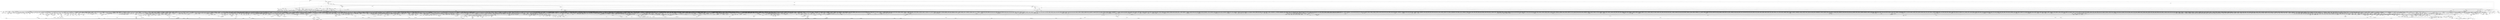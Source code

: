 digraph kerncollapsed {
    "clear_ti_thread_flag_5" [color="black"];
    "__lock_timer" [color="black"];
    "clear_ti_thread_flag_6" [color="black"];
    "raw_spin_rq_unlock" [color="black"];
    "mas_leaf_set_meta" [color="black"];
    "Indirect call204" [color="black"];
    "__cmpxchg_case_acq_32.constprop.0_20" [color="black"];
    "unlock_mount_hash" [color="black"];
    "pmd_clear_huge" [color="black"];
    "do_raw_spin_lock_27" [color="black"];
    "__kern_my_cpu_offset_76" [color="black"];
    "Indirect call184" [color="black"];
    "do_raw_spin_lock_73" [color="black"];
    "__raw_spin_lock_irq_41" [color="black"];
    "__raw_spin_unlock_irqrestore_38" [color="black"];
    "ktime_get" [color="black"];
    "list_del_init_3" [color="black"];
    "clear_ti_thread_flag_3" [color="black"];
    "__traverse_mounts" [color="black"];
    "__lookup_mnt" [color="black"];
    "mod_zone_page_state" [color="black"];
    "pm_ops_is_empty" [color="black"];
    "Indirect call68" [color="black"];
    "_copy_from_iter" [color="black"];
    "find_busiest_group" [color="black"];
    "do_raw_spin_lock_57" [color="black"];
    "prepend_char" [color="black"];
    "futex_cmpxchg_value_locked" [color="black"];
    "vm_stat_account" [color="black"];
    "get_cred_1" [color="black"];
    "__get_task_comm" [color="black"];
    "get_task_exe_file" [color="black"];
    "Indirect call109" [color="black"];
    "__percpu_add_case_64_3" [color="black"];
    "Indirect call61" [color="black"];
    "__cmpxchg_case_acq_32_2" [color="black"];
    "device_match_devt" [color="black"];
    "list_del_init_5" [color="black"];
    "__raw_spin_unlock_irq_36" [color="black"];
    "prepare_to_swait_event" [color="black"];
    "convert_prio" [color="black"];
    "arch_local_irq_restore_1" [color="black"];
    "d_revalidate" [color="black"];
    "__raw_spin_unlock_irqrestore_11" [color="black"];
    "pde_subdir_first" [color="black"];
    "__percpu_add_case_64" [color="black"];
    "fpsimd_save" [color="black"];
    "lockref_get_not_dead" [color="black"];
    "get_pwq" [color="black"];
    "slab_is_available" [color="black"];
    "rcu_advance_cbs" [color="black"];
    "finish_automount" [color="black"];
    "do_raw_spin_lock_3" [color="black"];
    "folio_anon_vma" [color="black"];
    "set_ti_thread_flag_4" [color="black"];
    "__raw_spin_lock_14" [color="black"];
    "update_cached_migrate" [color="black"];
    "domain_dirty_limits" [color="black"];
    "kill_device" [color="black"];
    "skb_may_tx_timestamp.part.0" [color="black"];
    "mte_zero_clear_page_tags" [color="black"];
    "__printk_cpu_sync_put" [color="black"];
    "__raw_spin_unlock_irq_5" [color="black"];
    "__raw_spin_lock_irqsave_11" [color="black"];
    "is_local_mountpoint" [color="black"];
    "__cmpxchg_case_mb_64" [color="black"];
    "kernfs_leftmost_descendant" [color="black"];
    "xas_find" [color="black"];
    "__raw_spin_unlock_irqrestore_37" [color="black"];
    "count_vm_events_1" [color="black"];
    "__kern_my_cpu_offset_35" [color="black"];
    "timer_delete" [color="black"];
    "__update_load_avg_cfs_rq" [color="black"];
    "current_is_kswapd" [color="black"];
    "copy_highpage" [color="black"];
    "__pi_strcmp" [color="black"];
    "do_raw_spin_lock_65" [color="black"];
    "audit_inode_child" [color="black"];
    "find_vma_prev" [color="black"];
    "nd_jump_root" [color="black"];
    "list_lru_del" [color="black"];
    "__pi_memcmp" [color="black"];
    "irq_disable" [color="black"];
    "__dequeue_entity" [color="black"];
    "vma_interval_tree_augment_propagate" [color="black"];
    "get_state_synchronize_rcu" [color="black"];
    "__skb_dequeue_3" [color="black"];
    "get_ucounts_or_wrap" [color="black"];
    "__put_unused_fd" [color="black"];
    "drain_pages_zone" [color="black"];
    "__rb_change_child.constprop.0" [color="black"];
    "__irq_startup" [color="black"];
    "workingset_activation" [color="black"];
    "cpupri_set" [color="black"];
    "extfrag_for_order" [color="black"];
    "tag_set" [color="black"];
    "anon_vma_interval_tree_iter_next" [color="black"];
    "simple_xattr_space" [color="black"];
    "attach_recursive_mnt" [color="black"];
    "rcu_gp_is_normal" [color="black"];
    "raw_spin_rq_lock_nested" [color="black"];
    "inode_io_list_del" [color="black"];
    "__kern_my_cpu_offset_11" [color="black"];
    "Indirect call70" [color="black"];
    "memblock_search" [color="black"];
    "__sk_mem_reduce_allocated" [color="black"];
    "__kern_my_cpu_offset_4" [color="black"];
    "nsec_to_clock_t" [color="black"];
    "sme_save_state" [color="black"];
    "rcu_segcblist_entrain" [color="black"];
    "restore_nameidata" [color="black"];
    "task_call_func" [color="black"];
    "capable_wrt_inode_uidgid" [color="black"];
    "audit_alloc_name" [color="black"];
    "__kern_my_cpu_offset_27" [color="black"];
    "lockref_put_or_lock" [color="black"];
    "check_preempt_curr_dl" [color="black"];
    "Indirect call13" [color="black"];
    "pm_runtime_autosuspend_expiration" [color="black"];
    "blake2s_compress" [color="black"];
    "__raw_spin_lock_32" [color="black"];
    "do_raw_spin_lock_67" [color="black"];
    "mas_prev_sibling" [color="black"];
    "Indirect call111" [color="black"];
    "__raw_spin_lock_23" [color="black"];
    "d_hash" [color="black"];
    "__put_cpu_fpsimd_context" [color="black"];
    "check_class_changed" [color="black"];
    "tk_clock_read" [color="black"];
    "find_next_zero_bit_2" [color="black"];
    "gup_must_unshare" [color="black"];
    "Indirect call211" [color="black"];
    "set_load_weight" [color="black"];
    "__wake_up_sync_key" [color="black"];
    "find_next_zero_bit_1" [color="black"];
    "list_move_tail" [color="black"];
    "__update_min_deadline" [color="black"];
    "current_wq_worker" [color="black"];
    "__cmpxchg_case_acq_32.constprop.0_14" [color="black"];
    "folio_not_mapped" [color="black"];
    "console_trylock" [color="black"];
    "__mnt_is_readonly" [color="black"];
    "Indirect call186" [color="black"];
    "bstats_update" [color="black"];
    "gup_folio_next" [color="black"];
    "__cmpxchg_case_acq_32.constprop.0_5" [color="black"];
    "inode_add_lru" [color="black"];
    "lockref_put_return" [color="black"];
    "super_wake" [color="black"];
    "io_acct_cancel_pending_work" [color="black"];
    "ktime_get_coarse_real_ts64" [color="black"];
    "wakeup_kswapd" [color="black"];
    "pageblock_skip_persistent" [color="black"];
    "post_alloc_hook" [color="black"];
    "Indirect call30" [color="black"];
    "fetch_robust_entry" [color="black"];
    "get_arm64_ftr_reg_nowarn" [color="black"];
    "__legitimize_path" [color="black"];
    "__raw_spin_unlock_irqrestore_24" [color="black"];
    "cpudl_find" [color="black"];
    "fatal_signal_pending_1" [color="black"];
    "__raw_spin_lock.constprop.0_1" [color="black"];
    "sibling_imbalance.isra.0" [color="black"];
    "Indirect call123" [color="black"];
    "__kern_my_cpu_offset_79" [color="black"];
    "__lshrti3" [color="black"];
    "__raw_write_lock_irq.constprop.0" [color="black"];
    "__d_rehash" [color="black"];
    "rcu_seq_end" [color="black"];
    "Indirect call87" [color="black"];
    "Indirect call210" [color="black"];
    "break_deleg_wait.constprop.0.isra.0_1" [color="black"];
    "__kern_my_cpu_offset_51" [color="black"];
    "workingset_refault" [color="black"];
    "rt_mutex_futex_trylock" [color="black"];
    "skb_headers_offset_update" [color="black"];
    "folio_unlock" [color="black"];
    "dev_xmit_recursion_dec" [color="black"];
    "mapping_shrinkable" [color="black"];
    "folio_mapped_2" [color="black"];
    "__percpu_add_case_64_7" [color="black"];
    "irqd_irq_disabled.isra.0" [color="black"];
    "prb_commit" [color="black"];
    "__raw_spin_lock.constprop.0" [color="black"];
    "__d_lookup_unhash" [color="black"];
    "__cmpxchg_case_acq_32.constprop.0_2" [color="black"];
    "add_device_randomness" [color="black"];
    "dec_mm_counter" [color="black"];
    "lookup_mountpoint" [color="black"];
    "Indirect call54" [color="black"];
    "may_delete" [color="black"];
    "mnt_want_write" [color="black"];
    "d_lru_del" [color="black"];
    "vm_unacct_memory_1" [color="black"];
    "exit_rcu" [color="black"];
    "count_vm_event" [color="black"];
    "skb_cloned" [color="black"];
    "pick_next_pushable_dl_task" [color="black"];
    "wake_up_klogd" [color="black"];
    "mapping_unmap_writable" [color="black"];
    "__kern_my_cpu_offset_133" [color="black"];
    "set_tsk_need_resched" [color="black"];
    "test_ti_thread_flag_21" [color="black"];
    "__wake_up_locked_key_bookmark" [color="black"];
    "__kern_my_cpu_offset_2" [color="black"];
    "__kern_my_cpu_offset_37" [color="black"];
    "slab_want_init_on_alloc" [color="black"];
    "arch_send_call_function_single_ipi" [color="black"];
    "Indirect call47" [color="black"];
    "find_task_by_vpid" [color="black"];
    "sve_state_size" [color="black"];
    "Indirect call2" [color="black"];
    "test_ti_thread_flag_1" [color="black"];
    "audit_dummy_context_1" [color="black"];
    "inode_cgwb_move_to_attached" [color="black"];
    "copy_from_kernel_nofault_allowed" [color="black"];
    "Indirect call73" [color="black"];
    "task_set_jobctl_pending" [color="black"];
    "lockref_get" [color="black"];
    "folio_order" [color="black"];
    "find_next_and_bit.constprop.0" [color="black"];
    "skb_tailroom_2" [color="black"];
    "__raw_spin_lock_30" [color="black"];
    "_compound_head_5" [color="black"];
    "fsnotify_data_inode" [color="black"];
    "__raw_spin_unlock_irq" [color="black"];
    "audit_inode" [color="black"];
    "rb_erase_cached.isra.0" [color="black"];
    "__raw_spin_trylock_5" [color="black"];
    "Indirect call187" [color="black"];
    "xas_next_entry" [color="black"];
    "local_cpu_stop" [color="black"];
    "Indirect call93" [color="black"];
    "__kern_my_cpu_offset_21" [color="black"];
    "raw_spin_rq_trylock" [color="black"];
    "do_raw_spin_lock_69" [color="black"];
    "__var_waitqueue" [color="black"];
    "Indirect call212" [color="black"];
    "rcu_exp_need_qs" [color="black"];
    "console_srcu_read_unlock" [color="black"];
    "cd_forget" [color="black"];
    "Indirect call229" [color="black"];
    "cpu_timer_task_rcu" [color="black"];
    "__raw_spin_lock_irq_5" [color="black"];
    "irq_get_irq_data" [color="black"];
    "generic_permission" [color="black"];
    "system_supports_generic_auth" [color="black"];
    "__raw_spin_lock_irq.constprop.0_1" [color="black"];
    "__wake_up_common" [color="black"];
    "xas_reload" [color="black"];
    "lru_add_fn" [color="black"];
    "count_mounts" [color="black"];
    "do_raw_spin_lock_87" [color="black"];
    "finish_wait" [color="black"];
    "do_raw_spin_lock_14" [color="black"];
    "Indirect call80" [color="black"];
    "get_next_ino" [color="black"];
    "skb_tailroom" [color="black"];
    "do_init_timer.constprop.0" [color="black"];
    "dput_to_list" [color="black"];
    "mas_wr_node_walk" [color="black"];
    "__cmpxchg_case_acq_32.constprop.0_9" [color="black"];
    "do_raw_spin_lock_47" [color="black"];
    "d_lookup" [color="black"];
    "pte_to_swp_entry" [color="black"];
    "steal_suitable_fallback" [color="black"];
    "list_del_3" [color="black"];
    "test_ti_thread_flag_19" [color="black"];
    "__cmpxchg_case_mb_32_3" [color="black"];
    "percpu_ref_get_many.constprop.0" [color="black"];
    "klist_node_attached" [color="black"];
    "folio_mapped" [color="black"];
    "Indirect call192" [color="black"];
    "capacity_of" [color="black"];
    "folio_mapping" [color="black"];
    "Indirect call230" [color="black"];
    "sk_leave_memory_pressure" [color="black"];
    "Indirect call28" [color="black"];
    "activate_task" [color="black"];
    "__raw_spin_lock_irqsave_22" [color="black"];
    "arch_get_random_seed_longs" [color="black"];
    "is_cpu_allowed" [color="black"];
    "__bpf_free_used_maps" [color="black"];
    "pcpu_update_empty_pages" [color="black"];
    "fsnotify_get_cookie" [color="black"];
    "set_ti_thread_flag" [color="black"];
    "do_raw_spin_lock_83" [color="black"];
    "mas_set_parent.constprop.0" [color="black"];
    "complete_walk" [color="black"];
    "Indirect call183" [color="black"];
    "lookup_mnt" [color="black"];
    "radix_tree_lookup" [color="black"];
    "Indirect call65" [color="black"];
    "__smp_call_single_queue" [color="black"];
    "inode_lru_list_del" [color="black"];
    "Indirect call178" [color="black"];
    "_prb_commit" [color="black"];
    "arch_local_irq_disable_2" [color="black"];
    "zone_reclaimable_pages" [color="black"];
    "pm_qos_read_value" [color="black"];
    "xa_is_node" [color="black"];
    "audit_compare_dname_path" [color="black"];
    "__raw_spin_unlock_irqrestore_32" [color="black"];
    "xas_error.isra.0" [color="black"];
    "Indirect call171" [color="black"];
    "folio_invalidate" [color="black"];
    "tls_preserve_current_state" [color="black"];
    "Indirect call78" [color="black"];
    "__preempt_count_add.constprop.0_1" [color="black"];
    "try_to_unlazy_next" [color="black"];
    "__timer_delete_sync" [color="black"];
    "_compound_head_3" [color="black"];
    "touch_mnt_namespace" [color="black"];
    "dl_bw_of" [color="black"];
    "touch_atime" [color="black"];
    "__dl_clear_params" [color="black"];
    "get_cpu_fpsimd_context" [color="black"];
    "test_and_set_ti_thread_flag_1" [color="black"];
    "Indirect call115" [color="black"];
    "Indirect call90" [color="black"];
    "lookup_dcache" [color="black"];
    "mas_ascend" [color="black"];
    "Indirect call6" [color="black"];
    "print_tainted" [color="black"];
    "srcu_gp_start" [color="black"];
    "sb_clear_inode_writeback" [color="black"];
    "set_ptes.constprop.0.isra.0_1" [color="black"];
    "kthread_insert_work_sanity_check" [color="black"];
    "notifier_call_chain" [color="black"];
    "tcp_get_info_chrono_stats" [color="black"];
    "sched_asym_prefer" [color="black"];
    "__attach_to_pi_owner" [color="black"];
    "__xas_next" [color="black"];
    "Indirect call57" [color="black"];
    "percpu_ref_put_many.constprop.0" [color="black"];
    "pagetable_pte_dtor" [color="black"];
    "privileged_wrt_inode_uidgid" [color="black"];
    "__raw_spin_unlock_irqrestore_10" [color="black"];
    "update_blocked_averages" [color="black"];
    "pud_clear_huge" [color="black"];
    "vma_last_pgoff" [color="black"];
    "audit_comparator" [color="black"];
    "timerqueue_del" [color="black"];
    "__raw_spin_lock_irqsave_34" [color="black"];
    "mas_store_prealloc.part.0" [color="black"];
    "lock_two_nondirectories" [color="black"];
    "futex_top_waiter" [color="black"];
    "test_ti_thread_flag_22" [color="black"];
    "__raw_spin_lock_irq_6" [color="black"];
    "__peernet2id" [color="black"];
    "pcpu_chunk_relocate" [color="black"];
    "__cmpwait_case_32" [color="black"];
    "set_work_data" [color="black"];
    "__io_put_kbuf" [color="black"];
    "strcspn" [color="black"];
    "Indirect call214" [color="black"];
    "irq_work_single" [color="black"];
    "__kern_my_cpu_offset_71" [color="black"];
    "xas_update.isra.0" [color="black"];
    "do_raw_spin_lock_56" [color="black"];
    "io_poll_find.constprop.0" [color="black"];
    "__raw_spin_lock_irq_31" [color="black"];
    "timer_reduce" [color="black"];
    "Indirect call110" [color="black"];
    "list_del_init_6" [color="black"];
    "__audit_getname" [color="black"];
    "__pfn_to_section" [color="black"];
    "Indirect call145" [color="black"];
    "do_raw_spin_lock_117" [color="black"];
    "__raw_spin_unlock_irqrestore_15" [color="black"];
    "do_raw_spin_lock_33" [color="black"];
    "_find_last_bit" [color="black"];
    "cpu_util_cfs" [color="black"];
    "do_raw_spin_lock_11" [color="black"];
    "dequeue_task" [color="black"];
    "pcpu_size_to_slot" [color="black"];
    "Indirect call112" [color="black"];
    "find_later_rq" [color="black"];
    "sock_rmem_free" [color="black"];
    "lru_move_tail_fn" [color="black"];
    "arch_local_irq_enable_2" [color="black"];
    "rcu_seq_end_1" [color="black"];
    "__delay" [color="black"];
    "folio_pfn" [color="black"];
    "rcu_is_watching" [color="black"];
    "Indirect call102" [color="black"];
    "__d_lookup_rcu_op_compare" [color="black"];
    "__preempt_count_sub" [color="black"];
    "sock_rfree" [color="black"];
    "__cmpwait_case_32_2" [color="black"];
    "__set_task_special" [color="black"];
    "ttwu_do_activate.constprop.0" [color="black"];
    "timekeeping_get_ns" [color="black"];
    "sk_error_report" [color="black"];
    "flush_tlb_mm" [color="black"];
    "do_raw_spin_lock_61" [color="black"];
    "arm_timer" [color="black"];
    "find_first_bit_1" [color="black"];
    "__raw_spin_lock_irqsave_7" [color="black"];
    "kmap_atomic_1" [color="black"];
    "blake2s_final" [color="black"];
    "__pick_first_entity" [color="black"];
    "set_task_reclaim_state" [color="black"];
    "__ksize" [color="black"];
    "rcu_segcblist_pend_cbs" [color="black"];
    "Indirect call9" [color="black"];
    "Indirect call134" [color="black"];
    "Indirect call99" [color="black"];
    "group_close_release" [color="black"];
    "Indirect call69" [color="black"];
    "try_grab_page" [color="black"];
    "move_freelist_tail" [color="black"];
    "__page_cache_release" [color="black"];
    "access_ok_14" [color="black"];
    "__audit_inode" [color="black"];
    "del_page_from_free_list" [color="black"];
    "__raw_write_lock.constprop.0_1" [color="black"];
    "dev_to_swnode" [color="black"];
    "fatal_signal_pending" [color="black"];
    "reweight_task" [color="black"];
    "__raw_spin_lock_46" [color="black"];
    "cpumask_first" [color="black"];
    "dget" [color="black"];
    "membarrier_update_current_mm" [color="black"];
    "gup_signal_pending" [color="black"];
    "__kern_my_cpu_offset_17" [color="black"];
    "synchronize_rcu.part.0" [color="black"];
    "is_posix_acl_xattr" [color="black"];
    "arch_local_irq_save_3" [color="black"];
    "_find_next_bit" [color="black"];
    "__cmpxchg_case_acq_32_3" [color="black"];
    "pagefault_disable" [color="black"];
    "__kmem_obj_info" [color="black"];
    "vma_interval_tree_remove" [color="black"];
    "security_inode_permission" [color="black"];
    "percpu_down_read_1" [color="black"];
    "__percpu_counter_sum" [color="black"];
    "__raw_spin_unlock_irq_11" [color="black"];
    "access_ok_12" [color="black"];
    "queued_spin_lock_slowpath" [color="black"];
    "dev_driver_string" [color="black"];
    "kick_process" [color="black"];
    "__kern_my_cpu_offset_60" [color="black"];
    "__raw_spin_lock_irq_17" [color="black"];
    "node_page_state_add" [color="black"];
    "folio_mark_dirty" [color="black"];
    "mas_alloc_req.isra.0" [color="black"];
    "pcpu_unit_page_offset" [color="black"];
    "security_sock_rcv_skb" [color="black"];
    "is_rlimit_overlimit" [color="black"];
    "should_failslab" [color="black"];
    "xas_find_marked" [color="black"];
    "pcpu_block_update" [color="black"];
    "Indirect call16" [color="black"];
    "__raw_spin_lock_irqsave.constprop.0_3" [color="black"];
    "file_ns_capable" [color="black"];
    "__ptrace_link" [color="black"];
    "zone_watermark_fast.constprop.0" [color="black"];
    "cfs_rq_of" [color="black"];
    "csum_partial" [color="black"];
    "zone_watermark_ok_safe" [color="black"];
    "Indirect call42" [color="black"];
    "mas_wr_new_end" [color="black"];
    "Indirect call181" [color="black"];
    "should_fail_alloc_page" [color="black"];
    "do_raw_spin_lock_7" [color="black"];
    "generic_exec_single" [color="black"];
    "Indirect call100" [color="black"];
    "do_raw_spin_lock_118" [color="black"];
    "get_arm64_ftr_reg" [color="black"];
    "cpu_mitigations_off" [color="black"];
    "hrtimer_active" [color="black"];
    "__printk_cpu_sync_try_get" [color="black"];
    "rt_mutex_proxy_unlock" [color="black"];
    "Indirect call219" [color="black"];
    "fsnotify_grab_connector" [color="black"];
    "io_cancel_task_cb" [color="black"];
    "folio_try_get_rcu" [color="black"];
    "find_next_bit_13" [color="black"];
    "cpu_switch_to" [color="black"];
    "put_filesystem" [color="black"];
    "__clear_close_on_exec.isra.0" [color="black"];
    "__pi_strlen" [color="black"];
    "fatal_signal_pending_6" [color="black"];
    "page_try_share_anon_rmap" [color="black"];
    "__raw_spin_lock_irqsave.constprop.0_9" [color="black"];
    "idr_for_each" [color="black"];
    "xas_retry" [color="black"];
    "Indirect call120" [color="black"];
    "__dl_sub" [color="black"];
    "mnt_set_mountpoint" [color="black"];
    "__raw_spin_unlock_irqrestore_5" [color="black"];
    "mte_thread_switch" [color="black"];
    "Indirect call205" [color="black"];
    "__raw_spin_lock_irqsave_39" [color="black"];
    "Indirect call116" [color="black"];
    "__list_del_entry_2" [color="black"];
    "mapping_allow_writable" [color="black"];
    "tick_get_broadcast_mask" [color="black"];
    "Indirect call218" [color="black"];
    "get_work_pool" [color="black"];
    "qdisc_maybe_clear_missed" [color="black"];
    "pvm_find_va_enclose_addr" [color="black"];
    "folio_trylock_4" [color="black"];
    "addr_to_vb_xa" [color="black"];
    "fd_install" [color="black"];
    "find_next_zero_bit" [color="black"];
    "tty_termios_input_baud_rate" [color="black"];
    "d_move" [color="black"];
    "__raw_spin_unlock_irq_37" [color="black"];
    "int_sqrt" [color="black"];
    "Indirect call71" [color="black"];
    "put_tree_ref" [color="black"];
    "wants_signal" [color="black"];
    "__futex_unqueue" [color="black"];
    "cpumask_empty_3" [color="black"];
    "__raw_spin_unlock_irq_6" [color="black"];
    "d_is_dir.isra.0_1" [color="black"];
    "bump_cpu_timer" [color="black"];
    "init_completion" [color="black"];
    "cpumask_first_and" [color="black"];
    "set_kpti_asid_bits" [color="black"];
    "atomic_notifier_call_chain" [color="black"];
    "ktime_get_with_offset" [color="black"];
    "sk_memory_allocated_sub" [color="black"];
    "defer_console_output" [color="black"];
    "set_cpu_online" [color="black"];
    "rwsem_set_reader_owned" [color="black"];
    "prb_reserve_in_last" [color="black"];
    "queued_read_unlock.constprop.0_2" [color="black"];
    "lock_two_directories" [color="black"];
    "graft_tree" [color="black"];
    "raw_spin_rq_lock_1" [color="black"];
    "irq_chip_retrigger_hierarchy" [color="black"];
    "__wb_update_bandwidth.constprop.0" [color="black"];
    "__init_waitqueue_head" [color="black"];
    "__raw_spin_unlock_irq_45" [color="black"];
    "skip_atoi" [color="black"];
    "rcu_segcblist_inc_len" [color="black"];
    "__raw_spin_unlock_irq_28" [color="black"];
    "copy_user_highpage" [color="black"];
    "skb_checksum" [color="black"];
    "do_softirq_own_stack" [color="black"];
    "Indirect call139" [color="black"];
    "crng_fast_key_erasure" [color="black"];
    "system_supports_tlb_range" [color="black"];
    "is_zero_page" [color="black"];
    "pgdat_balanced" [color="black"];
    "__kern_my_cpu_offset_25" [color="black"];
    "do_raw_spin_lock_23" [color="black"];
    "__raw_spin_lock_irqsave_3" [color="black"];
    "pfn_swap_entry_to_page" [color="black"];
    "prepare_alloc_pages.constprop.0" [color="black"];
    "Indirect call156" [color="black"];
    "zone_page_state_snapshot" [color="black"];
    "__raw_spin_unlock_irq_19" [color="black"];
    "__mutex_trylock" [color="black"];
    "io_fill_cqe_aux" [color="black"];
    "security_inode_follow_link" [color="black"];
    "add_nr_running" [color="black"];
    "filemap_release_folio" [color="black"];
    "is_current_pgrp_orphaned" [color="black"];
    "mast_ascend" [color="black"];
    "do_raw_spin_lock_72" [color="black"];
    "rb_insert_color_cached" [color="black"];
    "__cmpxchg_case_mb_32_13" [color="black"];
    "__task_rq_lock" [color="black"];
    "arm64_kernel_unmapped_at_el0_4" [color="black"];
    "security_capable" [color="black"];
    "step_into" [color="black"];
    "read_seqbegin.constprop.0" [color="black"];
    "security_release_secctx" [color="black"];
    "do_raw_spin_lock.constprop.0_13" [color="black"];
    "enqueue_timer" [color="black"];
    "mas_push_data" [color="black"];
    "mas_parent_type" [color="black"];
    "tlb_gather_mmu" [color="black"];
    "__percpu_add_case_32" [color="black"];
    "futex_hash" [color="black"];
    "fill_contig_page_info" [color="black"];
    "check_vma_flags" [color="black"];
    "_atomic_dec_and_lock_irqsave" [color="black"];
    "Indirect call172" [color="black"];
    "__raw_write_lock_irq" [color="black"];
    "page_move_anon_rmap" [color="black"];
    "tty_audit_fork" [color="black"];
    "__raw_read_unlock.constprop.0_6" [color="black"];
    "Indirect call198" [color="black"];
    "clear_ti_thread_flag_8" [color="black"];
    "do_raw_spin_lock" [color="black"];
    "Indirect call22" [color="black"];
    "strreplace" [color="black"];
    "files_lookup_fd_raw" [color="black"];
    "cpumask_next_and" [color="black"];
    "folio_nr_pages_2" [color="black"];
    "mas_pop_node" [color="black"];
    "__kern_my_cpu_offset_53" [color="black"];
    "__rt_mutex_slowtrylock" [color="black"];
    "hlist_bl_unlock" [color="black"];
    "__kern_my_cpu_offset_67" [color="black"];
    "__arm64_sys_renameat2" [color="black"];
    "page_ref_inc_3" [color="black"];
    "__kern_my_cpu_offset_50" [color="black"];
    "__kern_my_cpu_offset_23" [color="black"];
    "qdisc_run_begin" [color="black"];
    "Indirect call95" [color="black"];
    "lock_mount_hash" [color="black"];
    "do_raw_spin_lock.constprop.0_11" [color="black"];
    "can_migrate_task" [color="black"];
    "desc_make_reusable" [color="black"];
    "Indirect call50" [color="black"];
    "__raw_spin_lock_34" [color="black"];
    "rcu_poll_gp_seq_end_unlocked" [color="black"];
    "flush_dcache_folio" [color="black"];
    "fpsimd_save_state" [color="black"];
    "__mod_zone_page_state" [color="black"];
    "__gfp_pfmemalloc_flags" [color="black"];
    "csum_partial_ext" [color="black"];
    "__raw_spin_lock_irq_35" [color="black"];
    "io_timeout_extract" [color="black"];
    "do_raw_spin_lock_46" [color="black"];
    "fpsimd_thread_switch" [color="black"];
    "skb_header_cloned" [color="black"];
    "__raw_spin_lock_52" [color="black"];
    "__update_load_avg_se" [color="black"];
    "mas_find_setup.constprop.0" [color="black"];
    "__cmpxchg_case_mb_32_6" [color="black"];
    "mas_new_ma_node" [color="black"];
    "__timer_delete" [color="black"];
    "osq_lock" [color="black"];
    "__d_instantiate" [color="black"];
    "__finalize_skb_around" [color="black"];
    "page_ref_add" [color="black"];
    "ktime_get_mono_fast_ns" [color="black"];
    "arm_smccc_1_1_get_conduit" [color="black"];
    "next_group" [color="black"];
    "detach_entity_load_avg" [color="black"];
    "count_vm_event_2" [color="black"];
    "Indirect call170" [color="black"];
    "Indirect call129" [color="black"];
    "rcu_gp_is_expedited" [color="black"];
    "__add_wait_queue" [color="black"];
    "tty_name" [color="black"];
    "ttwu_queue_wakelist" [color="black"];
    "Indirect call14" [color="black"];
    "percpu_ref_noop_confirm_switch" [color="black"];
    "cpumask_and.isra.0_1" [color="black"];
    "get_sd_balance_interval" [color="black"];
    "read_sanitised_ftr_reg" [color="black"];
    "__raw_spin_lock_irq_20" [color="black"];
    "task_sigpending_1" [color="black"];
    "copy_fd_bitmaps" [color="black"];
    "__percpu_add_case_64_4" [color="black"];
    "Indirect call209" [color="black"];
    "inode_permission" [color="black"];
    "security_task_getsecid_obj" [color="black"];
    "put_dec" [color="black"];
    "Indirect call154" [color="black"];
    "Indirect call52" [color="black"];
    "kernfs_get" [color="black"];
    "Indirect call21" [color="black"];
    "class_raw_spinlock_irqsave_destructor" [color="black"];
    "_mix_pool_bytes" [color="black"];
    "Indirect call53" [color="black"];
    "Indirect call201" [color="black"];
    "migrate_disable" [color="black"];
    "__raw_spin_unlock_irq.constprop.0_2" [color="black"];
    "__mnt_want_write_file" [color="black"];
    "workingset_test_recent" [color="black"];
    "__irq_disable" [color="black"];
    "__cmpxchg_case_mb_32_4" [color="black"];
    "inc_tlb_flush_pending" [color="black"];
    "do_raw_spin_lock_97" [color="black"];
    "hrtimer_start_expires" [color="black"];
    "skb_tailroom_1" [color="black"];
    "release_thread" [color="black"];
    "Indirect call147" [color="black"];
    "__dl_add" [color="black"];
    "data_alloc" [color="black"];
    "Indirect call136" [color="black"];
    "irq_to_desc" [color="black"];
    "prepare_to_wait_exclusive" [color="black"];
    "take_dentry_name_snapshot" [color="black"];
    "sync_rcu_exp_done_unlocked" [color="black"];
    "__count_vm_events_2" [color="black"];
    "set_next_task" [color="black"];
    "Indirect call17" [color="black"];
    "irq_domain_activate_irq" [color="black"];
    "virt_to_folio" [color="black"];
    "__raw_spin_unlock_irqrestore_17" [color="black"];
    "__printk_cpu_sync_wait" [color="black"];
    "do_raw_spin_lock_9" [color="black"];
    "page_ref_dec_and_test_1" [color="black"];
    "has_managed_dma" [color="black"];
    "__is_local_mountpoint" [color="black"];
    "attach_pid" [color="black"];
    "Indirect call45" [color="black"];
    "pwq_activate_inactive_work" [color="black"];
    "rcu_segcblist_ready_cbs" [color="black"];
    "__raw_spin_lock_18" [color="black"];
    "get_mountpoint" [color="black"];
    "do_raw_spin_lock_35" [color="black"];
    "group_balance_cpu" [color="black"];
    "io_should_retry_thread" [color="black"];
    "clear_ti_thread_flag_4" [color="black"];
    "mte_update_sctlr_user" [color="black"];
    "Indirect call175" [color="black"];
    "rt_mutex_top_waiter" [color="black"];
    "__raw_spin_lock_63" [color="black"];
    "arch_tlbbatch_should_defer.constprop.0" [color="black"];
    "Indirect call143" [color="black"];
    "auditsc_get_stamp" [color="black"];
    "d_lookup_done" [color="black"];
    "free_vmap_area_rb_augment_cb_rotate" [color="black"];
    "__cmpxchg_case_acq_32.constprop.0_8" [color="black"];
    "__percpu_add_case_64_1" [color="black"];
    "rcu_cblist_init" [color="black"];
    "cpumask_subset" [color="black"];
    "mas_wr_walk" [color="black"];
    "__raw_spin_unlock_irqrestore_3" [color="black"];
    "find_vmap_area" [color="black"];
    "llist_add_batch" [color="black"];
    "Indirect call225" [color="black"];
    "atime_needs_update" [color="black"];
    "__raw_spin_unlock_irq_7" [color="black"];
    "Indirect call213" [color="black"];
    "zone_page_state_snapshot.constprop.0" [color="black"];
    "set_pfnblock_flags_mask" [color="black"];
    "Indirect call191" [color="black"];
    "__mutex_add_waiter" [color="black"];
    "__percpu_add_case_32_8" [color="black"];
    "io_poll_remove_entry" [color="black"];
    "anon_vma_interval_tree_iter_first" [color="black"];
    "sched_post_fork" [color="black"];
    "oom_badness" [color="black"];
    "access_ok_2" [color="black"];
    "access_ok_42" [color="black"];
    "skb_copy_bits" [color="black"];
    "mab_no_null_split" [color="black"];
    "_find_first_zero_bit" [color="black"];
    "mas_safe_min" [color="black"];
    "__percpu_add_case_32_7" [color="black"];
    "count_vm_event_1" [color="black"];
    "__rt_mutex_futex_trylock" [color="black"];
    "drop_links" [color="black"];
    "wb_dirty_limits" [color="black"];
    "percpu_counter_dec" [color="black"];
    "find_next_bit.constprop.0_1" [color="black"];
    "find_lock_later_rq" [color="black"];
    "find_unlink_vmap_area" [color="black"];
    "__percpu_add_case_64_2" [color="black"];
    "__raw_spin_lock_irqsave.constprop.0_8" [color="black"];
    "do_raw_spin_lock_116" [color="black"];
    "chacha_block_generic" [color="black"];
    "__sync_icache_dcache" [color="black"];
    "__raw_spin_lock_irqsave" [color="black"];
    "rcu_start_this_gp" [color="black"];
    "__raise_softirq_irqoff" [color="black"];
    "__raw_spin_lock_49" [color="black"];
    "do_raw_spin_lock_15" [color="black"];
    "fsnotify_free_mark" [color="black"];
    "osq_wait_next" [color="black"];
    "__set_close_on_exec.isra.0" [color="black"];
    "__raw_spin_unlock_irqrestore_6" [color="black"];
    "d_ancestor" [color="black"];
    "__cmpxchg_case_acq_32_1" [color="black"];
    "do_raw_spin_lock_26" [color="black"];
    "signal_set_stop_flags" [color="black"];
    "task_active_pid_ns" [color="black"];
    "__wb_calc_thresh" [color="black"];
    "rcu_inkernel_boot_has_ended" [color="black"];
    "arch_local_irq_save_7" [color="black"];
    "____do_softirq" [color="black"];
    "local_bh_enable" [color="black"];
    "select_collect" [color="black"];
    "mas_store_b_node" [color="black"];
    "inode_io_list_move_locked" [color="black"];
    "find_vm_area" [color="black"];
    "i_uid_into_vfsuid" [color="black"];
    "Indirect call46" [color="black"];
    "Indirect call96" [color="black"];
    "vma_interval_tree_iter_next" [color="black"];
    "d_set_d_op" [color="black"];
    "need_seqretry" [color="black"];
    "__raw_spin_lock_irq_34" [color="black"];
    "__legitimize_mnt" [color="black"];
    "pcpu_chunk_slot" [color="black"];
    "kill_super_notify" [color="black"];
    "fsnotify_update_flags" [color="black"];
    "llist_reverse_order" [color="black"];
    "lowest_in_progress" [color="black"];
    "lookup_fast" [color="black"];
    "__wake_up_common_lock" [color="black"];
    "__raw_spin_lock_31" [color="black"];
    "cpu_active" [color="black"];
    "mas_next_range" [color="black"];
    "Indirect call132" [color="black"];
    "__free_one_page" [color="black"];
    "__cmpxchg_case_acq_32.constprop.0_13" [color="black"];
    "dev_bus_name" [color="black"];
    "__hlist_del" [color="black"];
    "__folio_cancel_dirty" [color="black"];
    "folio_activate_fn" [color="black"];
    "tlb_gather_mmu_fullmm" [color="black"];
    "__integrity_iint_find" [color="black"];
    "__kern_my_cpu_offset_47" [color="black"];
    "__flush_tlb_page_nosync" [color="black"];
    "mm_set_has_pinned_flag" [color="black"];
    "filemap_check_errors" [color="black"];
    "__raw_write_unlock_irq_5" [color="black"];
    "igrab" [color="black"];
    "get_file_1" [color="black"];
    "online_section_nr" [color="black"];
    "__raw_spin_unlock_irqrestore_12" [color="black"];
    "_atomic_dec_and_lock" [color="black"];
    "rwsem_set_nonspinnable" [color="black"];
    "net_eq_idr" [color="black"];
    "__raw_spin_trylock_4" [color="black"];
    "jiffies_to_msecs" [color="black"];
    "memset" [color="black"];
    "Indirect call11" [color="black"];
    "mab_mas_cp" [color="black"];
    "tty_ldisc_open" [color="black"];
    "fsnotify_inode" [color="black"];
    "pm_runtime_put_noidle_2" [color="black"];
    "prb_reserve" [color="black"];
    "chacha_permute" [color="black"];
    "pmd_install" [color="black"];
    "__kern_my_cpu_offset_91" [color="black"];
    "folio_add_new_anon_rmap" [color="black"];
    "__reuseport_detach_closed_sock" [color="black"];
    "Indirect call114" [color="black"];
    "set_area_direct_map" [color="black"];
    "__mod_timer" [color="black"];
    "cpudl_set" [color="black"];
    "Indirect call7" [color="black"];
    "__inode_add_lru" [color="black"];
    "osq_unlock" [color="black"];
    "security_sk_free" [color="black"];
    "mas_data_end" [color="black"];
    "__raw_read_lock.constprop.0_1" [color="black"];
    "count_vm_events" [color="black"];
    "d_flags_for_inode" [color="black"];
    "folio_wake_bit" [color="black"];
    "Indirect call157" [color="black"];
    "__raw_spin_unlock_irqrestore_2" [color="black"];
    "__wake_up" [color="black"];
    "__xchg_case_mb_64.constprop.0_2" [color="black"];
    "folio_trylock_flag" [color="black"];
    "__kern_my_cpu_offset_54" [color="black"];
    "cpu_clock_sample_group" [color="black"];
    "IS_ERR_OR_NULL_3" [color="black"];
    "tag_get" [color="black"];
    "arch_local_irq_save_2" [color="black"];
    "_compound_head_7" [color="black"];
    "Indirect call19" [color="black"];
    "Indirect call119" [color="black"];
    "Indirect call67" [color="black"];
    "__cmpxchg_case_acq_32.constprop.0_1" [color="black"];
    "do_raw_spin_lock_44" [color="black"];
    "hlist_del_init_4" [color="black"];
    "recalc_sigpending_tsk" [color="black"];
    "do_softirq" [color="black"];
    "pm_runtime_deactivate_timer" [color="black"];
    "set_pageblock_migratetype" [color="black"];
    "do_raw_spin_lock_41" [color="black"];
    "arch_asym_cpu_priority" [color="black"];
    "Indirect call173" [color="black"];
    "fsnotify_group_assert_locked" [color="black"];
    "timespec64_equal" [color="black"];
    "page_mapping" [color="black"];
    "audit_uid_comparator" [color="black"];
    "__raw_spin_unlock_irq_35" [color="black"];
    "sched_cgroup_fork" [color="black"];
    "fatal_signal_pending_3" [color="black"];
    "add_wait_queue" [color="black"];
    "xas_set_offset" [color="black"];
    "__raw_spin_lock_irqsave_18" [color="black"];
    "__cmpxchg_case_mb_32_8" [color="black"];
    "getname_flags" [color="black"];
    "ma_data_end" [color="black"];
    "do_raw_spin_lock_18" [color="black"];
    "__raw_spin_unlock_irq_4" [color="black"];
    "get_file" [color="black"];
    "check_and_switch_context" [color="black"];
    "pcpu_alloc_area" [color="black"];
    "get_page" [color="black"];
    "Indirect call43" [color="black"];
    "Indirect call104" [color="black"];
    "folio_nr_pages" [color="black"];
    "_find_next_or_bit" [color="black"];
    "xas_next_entry.constprop.0" [color="black"];
    "_find_first_and_bit" [color="black"];
    "blake2s_update" [color="black"];
    "cpumask_and" [color="black"];
    "cpu_online" [color="black"];
    "fprop_fraction_percpu" [color="black"];
    "list_splice" [color="black"];
    "folio_nr_pages_1" [color="black"];
    "u64_stats_inc" [color="black"];
    "anon_vma_interval_tree_post_update_vma" [color="black"];
    "__d_lookup_rcu" [color="black"];
    "workingset_age_nonresident" [color="black"];
    "__raw_spin_lock_irq_12" [color="black"];
    "Indirect call35" [color="black"];
    "d_shrink_add" [color="black"];
    "Indirect call24" [color="black"];
    "cpumask_intersects.constprop.0_1" [color="black"];
    "Indirect call167" [color="black"];
    "avg_vruntime" [color="black"];
    "io_file_get_flags" [color="black"];
    "__remove_shared_vm_struct.constprop.0" [color="black"];
    "put_ldops.constprop.0" [color="black"];
    "min_deadline_cb_propagate" [color="black"];
    "folio_test_uptodate" [color="black"];
    "xa_load" [color="black"];
    "zone_watermark_ok" [color="black"];
    "req_set_fail_3" [color="black"];
    "test_ti_thread_flag_10" [color="black"];
    "__dput_to_list" [color="black"];
    "test_and_set_bit_lock.constprop.0" [color="black"];
    "mtree_range_walk" [color="black"];
    "io_acct_run_queue" [color="black"];
    "task_will_free_mem" [color="black"];
    "set_ptes.isra.0" [color="black"];
    "security_secid_to_secctx" [color="black"];
    "system_supports_tlb_range_1" [color="black"];
    "Indirect call44" [color="black"];
    "find_next_bit_11" [color="black"];
    "__cmpxchg_case_64.isra.0" [color="black"];
    "get_ldops" [color="black"];
    "vma_address" [color="black"];
    "mas_push_node" [color="black"];
    "Indirect call36" [color="black"];
    "maybe_mkwrite.isra.0" [color="black"];
    "space_used" [color="black"];
    "rb_erase" [color="black"];
    "__kern_my_cpu_offset_36" [color="black"];
    "__hrtimer_get_next_event" [color="black"];
    "signal_pending_state" [color="black"];
    "path_get" [color="black"];
    "tty_driver_name" [color="black"];
    "wp_page_reuse" [color="black"];
    "mtree_load" [color="black"];
    "fragmentation_index" [color="black"];
    "strchr" [color="black"];
    "__cmpxchg_case_acq_32.constprop.0_10" [color="black"];
    "Indirect call118" [color="black"];
    "allow_direct_reclaim" [color="black"];
    "__kern_my_cpu_offset_89" [color="black"];
    "memcg_charge_kernel_stack.part.0" [color="black"];
    "Indirect call188" [color="black"];
    "Indirect call161" [color="black"];
    "PageMovable" [color="black"];
    "Indirect call203" [color="black"];
    "pcpu_find_block_fit" [color="black"];
    "pmd_offset.isra.0" [color="black"];
    "____core____" [color="kernel"];
    "find_next_bit_3" [color="black"];
    "Indirect call130" [color="black"];
    "__fswab32_10" [color="black"];
    "do_raw_spin_lock_85" [color="black"];
    "__wake_up_pollfree" [color="black"];
    "flush_tlb_batched_pending" [color="black"];
    "cpudl_heapify" [color="black"];
    "Indirect call197" [color="black"];
    "mmgrab_1" [color="black"];
    "compaction_free" [color="black"];
    "Indirect call215" [color="black"];
    "__raw_spin_lock_irqsave_6" [color="black"];
    "__cmpxchg_case_mb_64_7" [color="black"];
    "read_seqbegin_or_lock" [color="black"];
    "__percpu_add_case_32_20" [color="black"];
    "try_to_unmap_flush" [color="black"];
    "list_move_1" [color="black"];
    "io_wq_hash_work" [color="black"];
    "fasync_insert_entry" [color="black"];
    "ma_pivots" [color="black"];
    "__raw_spin_unlock_irq_1" [color="black"];
    "folio_evictable_1" [color="black"];
    "xa_find_after" [color="black"];
    "audit_tree_lookup" [color="black"];
    "mas_bulk_rebalance" [color="black"];
    "make_vfsgid" [color="black"];
    "__raw_spin_unlock_irqrestore.constprop.0_1" [color="black"];
    "arm64_kernel_unmapped_at_el0_2" [color="black"];
    "__kern_my_cpu_offset_42" [color="black"];
    "task_sigpending_2" [color="black"];
    "do_raw_spin_lock_38" [color="black"];
    "__percpu_add_case_32_2" [color="black"];
    "sock_flag_1" [color="black"];
    "Indirect call224" [color="black"];
    "kernfs_next_descendant_post" [color="black"];
    "__raw_spin_unlock_irqrestore_18" [color="black"];
    "pfn_is_map_memory" [color="black"];
    "mte_dead_walk" [color="black"];
    "__raw_spin_lock_irqsave_19" [color="black"];
    "folio_account_cleaned" [color="black"];
    "Indirect call84" [color="black"];
    "mte_clear_page_tags" [color="black"];
    "internal_add_timer" [color="black"];
    "_task_util_est" [color="black"];
    "link_path_walk" [color="black"];
    "change_page_range" [color="black"];
    "__note_gp_changes" [color="black"];
    "io_poll_remove_entries" [color="black"];
    "find_next_bit_18" [color="black"];
    "find_alive_thread.isra.0" [color="black"];
    "__disable_irq_nosync" [color="black"];
    "__count_vm_events_3" [color="black"];
    "make_vfsuid" [color="black"];
    "pageblock_pfn_to_page" [color="black"];
    "Indirect call51" [color="black"];
    "_compound_head_2" [color="black"];
    "dentry_string_cmp" [color="black"];
    "page_vma_mapped_walk_done_1" [color="black"];
    "io_wq_work_match_item" [color="black"];
    "do_raw_spin_lock_34" [color="black"];
    "__skb_set_length_1" [color="black"];
    "next_zone" [color="black"];
    "__cmpxchg_case_acq_32.constprop.0_12" [color="black"];
    "allow_write_access" [color="black"];
    "wakeup_source_deactivate" [color="black"];
    "__skb_set_length" [color="black"];
    "new_context" [color="black"];
    "Indirect call159" [color="black"];
    "cpudl_heapify_up" [color="black"];
    "hrtimer_reprogram.constprop.0" [color="black"];
    "strncpy_from_user" [color="black"];
    "unhash_mnt" [color="black"];
    "Indirect call217" [color="black"];
    "fsnotify_name.isra.0" [color="black"];
    "mnt_get_count" [color="black"];
    "percpu_counter_set" [color="black"];
    "update_load_avg" [color="black"];
    "pm_qos_update_flags" [color="black"];
    "can_set_direct_map" [color="black"];
    "entity_eligible" [color="black"];
    "find_buddy_page_pfn" [color="black"];
    "__attach_mnt" [color="black"];
    "signal_pending_state_1" [color="black"];
    "timerqueue_iterate_next" [color="black"];
    "mas_wr_store_setup" [color="black"];
    "raw_spin_rq_unlock_irqrestore" [color="black"];
    "pcpu_page_idx" [color="black"];
    "u64_stats_add_1" [color="black"];
    "__wake_up_bit" [color="black"];
    "smp_call_function_many" [color="black"];
    "__raw_spin_lock_irqsave.constprop.0_7" [color="black"];
    "Indirect call152" [color="black"];
    "wb_stat_mod" [color="black"];
    "set_pud" [color="black"];
    "io_poll_get_ownership" [color="black"];
    "clear_ti_thread_flag" [color="black"];
    "qdisc_qstats_cpu_qlen_inc" [color="black"];
    "page_ref_inc_4" [color="black"];
    "mast_fill_bnode" [color="black"];
    "pcpu_block_refresh_hint" [color="black"];
    "cpumask_any_and_distribute" [color="black"];
    "mod_node_page_state" [color="black"];
    "mas_put_in_tree" [color="black"];
    "task_rq_unlock" [color="black"];
    "clear_inode" [color="black"];
    "fast_dput" [color="black"];
    "blake2s.constprop.0" [color="black"];
    "pde_subdir_find" [color="black"];
    "is_subdir" [color="black"];
    "__task_will_free_mem" [color="black"];
    "group_open_release" [color="black"];
    "_find_first_bit" [color="black"];
    "desc_read" [color="black"];
    "Indirect call62" [color="black"];
    "stackinfo_on_stack" [color="black"];
    "lru_note_cost" [color="black"];
    "__get_cpu_fpsimd_context" [color="black"];
    "__xa_clear_mark" [color="black"];
    "rcu_exp_jiffies_till_stall_check" [color="black"];
    "path_init" [color="black"];
    "mapping_shrinkable_1" [color="black"];
    "detach_mounts" [color="black"];
    "call_function_single_prep_ipi" [color="black"];
    "process_shares_mm" [color="black"];
    "Indirect call103" [color="black"];
    "drain_pages" [color="black"];
    "__cmpxchg_case_acq_32.constprop.0_18" [color="black"];
    "unmask_irq" [color="black"];
    "find_lock_task_mm" [color="black"];
    "__futex_queue" [color="black"];
    "__raw_spin_lock_3" [color="black"];
    "__mnt_drop_write" [color="black"];
    "calc_delta_fair" [color="black"];
    "Indirect call23" [color="black"];
    "__cmpxchg_case_mb_32.constprop.0" [color="black"];
    "clear_siginfo" [color="black"];
    "move_freepages_block" [color="black"];
    "__skb_flow_get_ports" [color="black"];
    "__wake_up_parent" [color="black"];
    "__prepare_to_swait" [color="black"];
    "__raw_spin_lock_6" [color="black"];
    "do_raw_spin_lock_64" [color="black"];
    "cpumask_any_distribute" [color="black"];
    "Indirect call221" [color="black"];
    "Indirect call128" [color="black"];
    "mas_prev" [color="black"];
    "Indirect call155" [color="black"];
    "d_shrink_del" [color="black"];
    "enqueue_hrtimer.constprop.0" [color="black"];
    "__next_zones_zonelist" [color="black"];
    "pgattr_change_is_safe" [color="black"];
    "resched_curr" [color="black"];
    "__raw_spin_lock_irqsave_25" [color="black"];
    "Indirect call105" [color="black"];
    "__raw_spin_lock_irqsave_5" [color="black"];
    "mas_wr_end_piv" [color="black"];
    "ptep_set_access_flags" [color="black"];
    "d_is_dir.isra.0" [color="black"];
    "global_dirtyable_memory" [color="black"];
    "Indirect call76" [color="black"];
    "ptep_clear_flush" [color="black"];
    "enqueue_pushable_dl_task" [color="black"];
    "Indirect call10" [color="black"];
    "__raw_spin_lock_54" [color="black"];
    "recalc_sigpending" [color="black"];
    "enqueue_task" [color="black"];
    "__raw_spin_lock" [color="black"];
    "sk_mem_reclaim" [color="black"];
    "__finish_swait" [color="black"];
    "security_audit_rule_free" [color="black"];
    "__cmpxchg_case_acq_32.constprop.0_6" [color="black"];
    "d_instantiate" [color="black"];
    "lru_deactivate_fn" [color="black"];
    "task_work_cancel_match" [color="black"];
    "__raw_spin_lock_irqsave_23" [color="black"];
    "__percpu_add_case_64.constprop.0" [color="black"];
    "Indirect call4" [color="black"];
    "posix_cputimers_group_init" [color="black"];
    "find_next_and_bit" [color="black"];
    "io_prep_async_work" [color="black"];
    "csum_block_add_ext" [color="black"];
    "arch_local_irq_save_4" [color="black"];
    "strnlen" [color="black"];
    "__wake_q_add" [color="black"];
    "__raw_spin_lock_irq_26" [color="black"];
    "fsnotify_connector_sb" [color="black"];
    "Indirect call98" [color="black"];
    "Indirect call88" [color="black"];
    "dl_set_overload.part.0" [color="black"];
    "__cmpxchg_case_acq_32" [color="black"];
    "Indirect call56" [color="black"];
    "find_first_bit_6" [color="black"];
    "wb_io_lists_populated" [color="black"];
    "do_csum" [color="black"];
    "this_cpu_has_cap.part.0" [color="black"];
    "move_linked_works" [color="black"];
    "i_gid_into_vfsgid" [color="black"];
    "pte_offset_kernel.isra.0" [color="black"];
    "Indirect call5" [color="black"];
    "__raw_spin_unlock_irq_17" [color="black"];
    "d_find_alias" [color="black"];
    "deny_write_access.isra.0" [color="black"];
    "Indirect call231" [color="black"];
    "flush_tlb_kernel_range" [color="black"];
    "_compound_head_4" [color="black"];
    "sub_running_bw.isra.0" [color="black"];
    "handle_dots" [color="black"];
    "fsnotify_detach_connector_from_object" [color="black"];
    "get_random_bytes" [color="black"];
    "__raw_spin_unlock_irq_25" [color="black"];
    "prepare_to_wait_event" [color="black"];
    "find_task_by_pid_ns" [color="black"];
    "Indirect call59" [color="black"];
    "io_match_task_safe" [color="black"];
    "d_alloc_parallel" [color="black"];
    "security_file_set_fowner" [color="black"];
    "load_unaligned_zeropad" [color="black"];
    "tsk_fork_get_node" [color="black"];
    "__kern_my_cpu_offset_80" [color="black"];
    "__cmpxchg_case_mb_64_4" [color="black"];
    "__xchg_case_mb_64.constprop.0_3" [color="black"];
    "__irq_domain_activate_irq" [color="black"];
    "to_kthread" [color="black"];
    "wb_stat_error" [color="black"];
    "__posix_timers_find" [color="black"];
    "invalid_folio_referenced_vma" [color="black"];
    "Indirect call15" [color="black"];
    "_raw_spin_rq_lock_irqsave" [color="black"];
    "dec_rlimit_ucounts" [color="black"];
    "system_supports_address_auth_1" [color="black"];
    "sig_handler_ignored" [color="black"];
    "find_next_bit.constprop.0_14" [color="black"];
    "__raw_spin_lock_27" [color="black"];
    "Indirect call202" [color="black"];
    "__raw_spin_trylock_3" [color="black"];
    "do_kernel_restart" [color="black"];
    "access_ok_16" [color="black"];
    "console_is_usable" [color="black"];
    "update_misfit_status" [color="black"];
    "__io_prep_linked_timeout" [color="black"];
    "kthread_should_stop" [color="black"];
    "anon_vma_interval_tree_pre_update_vma" [color="black"];
    "__kern_my_cpu_offset_62" [color="black"];
    "attach_entity_load_avg" [color="black"];
    "futex_q_unlock" [color="black"];
    "vma_interval_tree_augment_rotate" [color="black"];
    "iov_iter_revert" [color="black"];
    "sched_clock" [color="black"];
    "__d_find_any_alias" [color="black"];
    "mask_irq" [color="black"];
    "list_del_init" [color="black"];
    "pcpu_init_md_blocks" [color="black"];
    "find_first_bit_4" [color="black"];
    "__bitmap_and" [color="black"];
    "__raw_spin_lock_irqsave_29" [color="black"];
    "arm64_kernel_unmapped_at_el0_3" [color="black"];
    "__bitmap_equal" [color="black"];
    "Indirect call140" [color="black"];
    "exit_oom_victim" [color="black"];
    "memmove" [color="black"];
    "do_raw_spin_lock_36" [color="black"];
    "cpu_timer_dequeue" [color="black"];
    "rseq_migrate" [color="black"];
    "__raw_spin_lock_12" [color="black"];
    "task_get_vl" [color="black"];
    "d_exchange" [color="black"];
    "io_poll_add_hash" [color="black"];
    "fatal_signal_pending_5" [color="black"];
    "radix_tree_load_root" [color="black"];
    "Indirect call37" [color="black"];
    "__raw_spin_lock_26" [color="black"];
    "__raw_spin_lock_irqsave_4" [color="black"];
    "mnt_add_count" [color="black"];
    "__cmpxchg_case_acq_32.constprop.0" [color="black"];
    "__do_set_cpus_allowed" [color="black"];
    "rcu_seq_start_1" [color="black"];
    "hrtimer_sleeper_start_expires" [color="black"];
    "plist_del" [color="black"];
    "__local_bh_enable_ip" [color="black"];
    "reusable_anon_vma" [color="black"];
    "__raw_spin_lock_5" [color="black"];
    "__mutex_trylock_common" [color="black"];
    "__raw_spin_unlock_irqrestore_31" [color="black"];
    "__io_acct_run_queue" [color="black"];
    "__cmpxchg_case_mb_64_6" [color="black"];
    "inactive_is_low.constprop.0" [color="black"];
    "get_mm_exe_file" [color="black"];
    "Indirect call216" [color="black"];
    "do_raw_spin_lock.constprop.0_14" [color="black"];
    "__raw_spin_lock_irq_32" [color="black"];
    "rwsem_read_trylock" [color="black"];
    "hrtimer_cancel" [color="black"];
    "try_to_take_rt_mutex" [color="black"];
    "sve_save_state" [color="black"];
    "attach_task" [color="black"];
    "try_check_zero" [color="black"];
    "__raw_spin_unlock_irq_12" [color="black"];
    "sync_icache_aliases" [color="black"];
    "bit_waitqueue" [color="black"];
    "ma_dead_node" [color="black"];
    "audit_gid_comparator" [color="black"];
    "folio_isolate_lru" [color="black"];
    "xas_set_mark" [color="black"];
    "list_del_4" [color="black"];
    "freezing_slow_path" [color="black"];
    "Indirect call194" [color="black"];
    "kmalloc_slab" [color="black"];
    "prb_final_commit" [color="black"];
    "do_raw_spin_lock_8" [color="black"];
    "do_raw_spin_lock.constprop.0_10" [color="black"];
    "is_vmalloc_addr" [color="black"];
    "do_raw_spin_lock_17" [color="black"];
    "pm_runtime_get_noresume" [color="black"];
    "dl_bw_cpus" [color="black"];
    "write_sequnlock.constprop.0" [color="black"];
    "user_disable_single_step" [color="black"];
    "req_set_fail" [color="black"];
    "no_page_table" [color="black"];
    "__raw_spin_unlock_irqrestore_29" [color="black"];
    "pick_next_task_idle" [color="black"];
    "legitimize_links" [color="black"];
    "__remove_hrtimer" [color="black"];
    "__irq_work_queue_local" [color="black"];
    "Indirect call177" [color="black"];
    "dont_mount" [color="black"];
    "vma_fs_can_writeback" [color="black"];
    "access_ok_39" [color="black"];
    "qdisc_qstats_cpu_qlen_dec" [color="black"];
    "first_zones_zonelist" [color="black"];
    "netdev_start_xmit" [color="black"];
    "Indirect call193" [color="black"];
    "tty_driver_flush_buffer" [color="black"];
    "__lock_parent" [color="black"];
    "mas_safe_pivot" [color="black"];
    "arch_stack_walk" [color="black"];
    "rcu_segcblist_first_pend_cb" [color="black"];
    "__raw_spin_lock_irqsave_1" [color="black"];
    "__cmpxchg_case_acq_32.constprop.0_15" [color="black"];
    "Indirect call41" [color="black"];
    "cpu_online_1" [color="black"];
    "test_ti_thread_flag_11" [color="black"];
    "do_raw_spin_lock_48" [color="black"];
    "inc_rlimit_ucounts" [color="black"];
    "__fdget_raw" [color="black"];
    "_compound_head_13" [color="black"];
    "__irq_put_desc_unlock" [color="black"];
    "lockref_mark_dead" [color="black"];
    "find_next_bit.constprop.0_11" [color="black"];
    "no_blink" [color="black"];
    "down_read_trylock" [color="black"];
    "xas_set_order.part.0" [color="black"];
    "show_mem_node_skip" [color="black"];
    "__irq_get_desc_lock" [color="black"];
    "number" [color="black"];
    "lru_note_cost_refault" [color="black"];
    "mt_find" [color="black"];
    "down_trylock" [color="black"];
    "__fprop_add_percpu" [color="black"];
    "mapping_shrinkable_2" [color="black"];
    "pcpu_next_fit_region.constprop.0" [color="black"];
    "d_path" [color="black"];
    "slab_want_init_on_free" [color="black"];
    "__audit_reusename" [color="black"];
    "security_task_kill" [color="black"];
    "posix_cpu_timers_exit_group" [color="black"];
    "prepend_name" [color="black"];
    "tlb_remove_table_sync_one" [color="black"];
    "__percpu_add_case_32_1" [color="black"];
    "idr_find" [color="black"];
    "is_path_reachable" [color="black"];
    "__kern_my_cpu_offset_74" [color="black"];
    "__hrtimer_next_event_base.constprop.0" [color="black"];
    "Indirect call158" [color="black"];
    "unlock_task_sighand.isra.0_1" [color="black"];
    "folio_total_mapcount" [color="black"];
    "folio_size" [color="black"];
    "do_raw_spin_lock_29" [color="black"];
    "update_group_capacity" [color="black"];
    "mutex_spin_on_owner" [color="black"];
    "__kern_my_cpu_offset_6" [color="black"];
    "account_pipe_buffers" [color="black"];
    "fsnotify_move" [color="black"];
    "xas_next_offset" [color="black"];
    "compound_order" [color="black"];
    "unlock_rename" [color="black"];
    "Indirect call223" [color="black"];
    "gfp_pfmemalloc_allowed" [color="black"];
    "fsnotify" [color="black"];
    "__remove_inode_hash" [color="black"];
    "__skb_header_pointer" [color="black"];
    "__fget_light" [color="black"];
    "__cmpxchg_case_acq_64" [color="black"];
    "Indirect call144" [color="black"];
    "rcu_jiffies_till_stall_check" [color="black"];
    "dequeue_load_avg" [color="black"];
    "xas_clear_mark" [color="black"];
    "__kern_my_cpu_offset_52" [color="black"];
    "queued_read_lock.constprop.0" [color="black"];
    "io_cqe_cache_refill" [color="black"];
    "do_raw_spin_lock_12" [color="black"];
    "wake_up_var" [color="black"];
    "find_next_bit.constprop.0_8" [color="black"];
    "path_is_under" [color="black"];
    "rcu_segcblist_add_len" [color="black"];
    "do_raw_spin_lock_1" [color="black"];
    "get_group_info.isra.0" [color="black"];
    "__kern_my_cpu_offset_22" [color="black"];
    "finish_swait" [color="black"];
    "peernet2id" [color="black"];
    "Indirect call25" [color="black"];
    "dl_clear_overload.part.0" [color="black"];
    "workingset_eviction" [color="black"];
    "__zone_watermark_ok" [color="black"];
    "fpsimd_preserve_current_state" [color="black"];
    "__pm_relax" [color="black"];
    "__update_gt_cputime" [color="black"];
    "update_min_vruntime" [color="black"];
    "Indirect call79" [color="black"];
    "spin_lock_irqsave_ssp_contention" [color="black"];
    "security_d_instantiate" [color="black"];
    "set_ptes.constprop.0.isra.0" [color="black"];
    "vma_interval_tree_iter_first" [color="black"];
    "Indirect call8" [color="black"];
    "futex_q_lock" [color="black"];
    "sock_flag_3" [color="black"];
    "forward_timer_base" [color="black"];
    "groups_search" [color="black"];
    "xas_load" [color="black"];
    "cpumask_copy_1" [color="black"];
    "double_unlock_balance" [color="black"];
    "kthread_data" [color="black"];
    "do_raw_spin_lock_37" [color="black"];
    "console_verbose" [color="black"];
    "__raw_spin_lock_irqsave_41" [color="black"];
    "do_raw_spin_lock_88" [color="black"];
    "task_clear_jobctl_pending" [color="black"];
    "tlb_remove_table_smp_sync" [color="black"];
    "clear_ti_thread_flag_1" [color="black"];
    "shrink_lock_dentry" [color="black"];
    "lock_timer_base" [color="black"];
    "split_page" [color="black"];
    "queued_read_lock_slowpath" [color="black"];
    "__flow_hash_from_keys" [color="black"];
    "__raw_spin_unlock_irqrestore_1" [color="black"];
    "next_signal" [color="black"];
    "ma_slots" [color="black"];
    "vm_commit_limit" [color="black"];
    "__msecs_to_jiffies" [color="black"];
    "flush_dcache_page" [color="black"];
    "__udelay" [color="black"];
    "disable_irq_nosync" [color="black"];
    "Indirect call153" [color="black"];
    "__raw_spin_lock_2" [color="black"];
    "mas_set_split_parent.isra.0" [color="black"];
    "__page_set_anon_rmap" [color="black"];
    "replace_mark_chunk" [color="black"];
    "timerqueue_add" [color="black"];
    "__set_fixmap" [color="black"];
    "__page_dup_rmap.constprop.0" [color="black"];
    "set_secondary_fwnode" [color="black"];
    "find_last_bit" [color="black"];
    "cpu_online_3" [color="black"];
    "mas_find_child" [color="black"];
    "Indirect call27" [color="black"];
    "fatal_signal_pending_4" [color="black"];
    "task_rq_lock" [color="black"];
    "extract_entropy.constprop.0" [color="black"];
    "pcpu_chunk_populated" [color="black"];
    "rcu_poll_gp_seq_start_unlocked" [color="black"];
    "cpu_util_cfs_boost" [color="black"];
    "__xchg_case_mb_32.constprop.0" [color="black"];
    "clear_page" [color="black"];
    "find_next_bit_8" [color="black"];
    "tlb_flush_mmu_tlbonly_1" [color="black"];
    "skb_zcopy_downgrade_managed" [color="black"];
    "__raw_spin_lock_irqsave_17" [color="black"];
    "may_create" [color="black"];
    "mas_find" [color="black"];
    "radix_tree_next_chunk" [color="black"];
    "strcpy" [color="black"];
    "Indirect call174" [color="black"];
    "__list_del_entry" [color="black"];
    "find_first_bit_3" [color="black"];
    "__dev_pm_qos_resume_latency" [color="black"];
    "do_raw_spin_lock_50" [color="black"];
    "kernfs_root" [color="black"];
    "__kern_my_cpu_offset_134" [color="black"];
    "__cmpxchg_case_acq_32.constprop.0_19" [color="black"];
    "propagation_next" [color="black"];
    "aio_nr_sub" [color="black"];
    "arch_local_irq_save_8" [color="black"];
    "rcu_accelerate_cbs" [color="black"];
    "tick_get_broadcast_device" [color="black"];
    "desc_make_final" [color="black"];
    "Indirect call135" [color="black"];
    "__raw_spin_lock_irqsave_21" [color="black"];
    "desc_read_finalized_seq" [color="black"];
    "do_raw_spin_lock_43" [color="black"];
    "__raw_spin_unlock_bh.constprop.0" [color="black"];
    "Indirect call3" [color="black"];
    "dl_rq_of_se" [color="black"];
    "next_mnt" [color="black"];
    "io_poll_mark_cancelled" [color="black"];
    "__mnt_want_write" [color="black"];
    "io_run_cancel" [color="black"];
    "Indirect call77" [color="black"];
    "__mod_lruvec_state" [color="black"];
    "prepare_to_wait" [color="black"];
    "task_ppid_nr" [color="black"];
    "Indirect call32" [color="black"];
    "hrtimer_forward" [color="black"];
    "find_mergeable_anon_vma" [color="black"];
    "Indirect call227" [color="black"];
    "choose_mountpoint_rcu" [color="black"];
    "Indirect call38" [color="black"];
    "cpu_util.constprop.0" [color="black"];
    "init_multi_vma_prep" [color="black"];
    "mte_dead_leaves.constprop.0" [color="black"];
    "unlock_page" [color="black"];
    "mas_prev_range" [color="black"];
    "mas_max_gap" [color="black"];
    "need_active_balance" [color="black"];
    "smp_call_function_many_cond" [color="black"];
    "oom_unkillable_task.isra.0" [color="black"];
    "need_mlock_drain" [color="black"];
    "Indirect call81" [color="black"];
    "kobj_child_ns_ops" [color="black"];
    "mnt_drop_write" [color="black"];
    "Indirect call138" [color="black"];
    "audit_log_path_denied" [color="black"];
    "cpumask_next.constprop.0" [color="black"];
    "_compound_head_1" [color="black"];
    "__wake_up_locked_key" [color="black"];
    "find_next_bit_15" [color="black"];
    "page_ref_inc_2" [color="black"];
    "xa_mk_value" [color="black"];
    "find_vma" [color="black"];
    "xa_find" [color="black"];
    "copyin" [color="black"];
    "will_become_orphaned_pgrp" [color="black"];
    "first_zones_zonelist_1" [color="black"];
    "list_splice_tail_init" [color="black"];
    "pi_state_update_owner" [color="black"];
    "clear_buddies.isra.0" [color="black"];
    "mte_update_gcr_excl.isra.0" [color="black"];
    "pvm_determine_end_from_reverse" [color="black"];
    "arch_irq_work_raise" [color="black"];
    "anon_vma_interval_tree_insert" [color="black"];
    "lazy_max_pages" [color="black"];
    "fsuidgid_has_mapping.isra.0" [color="black"];
    "sched_clock_cpu" [color="black"];
    "Indirect call82" [color="black"];
    "do_raw_spin_lock_16" [color="black"];
    "compaction_suitable" [color="black"];
    "sync_exp_work_done" [color="black"];
    "__dev_put.part.0" [color="black"];
    "pagefault_enable_1" [color="black"];
    "cleanup_timerqueue" [color="black"];
    "walk_component" [color="black"];
    "wb_has_dirty_io" [color="black"];
    "Indirect call66" [color="black"];
    "percpu_counter_add_batch" [color="black"];
    "from_vfsgid" [color="black"];
    "pid_nr_ns" [color="black"];
    "Indirect call182" [color="black"];
    "vma_interval_tree_subtree_search" [color="black"];
    "Indirect call151" [color="black"];
    "do_raw_spin_lock_93" [color="black"];
    "irqd_set.isra.0_1" [color="black"];
    "Indirect call1" [color="black"];
    "find_next_bit.constprop.0_6" [color="black"];
    "do_raw_spin_lock_86" [color="black"];
    "__bitmap_intersects" [color="black"];
    "io_get_cqe_overflow" [color="black"];
    "Indirect call60" [color="black"];
    "io_poll_can_finish_inline.isra.0" [color="black"];
    "terminate_walk" [color="black"];
    "find_next_bit.constprop.0_7" [color="black"];
    "remove_wait_queue" [color="black"];
    "irq_work_queue" [color="black"];
    "__raw_spin_lock_15" [color="black"];
    "__acct_reclaim_writeback" [color="black"];
    "mas_pause" [color="black"];
    "Indirect call179" [color="black"];
    "rcu_stall_is_suppressed" [color="black"];
    "system_supports_mte" [color="black"];
    "get_vfs_caps_from_disk" [color="black"];
    "rcu_segcblist_move_seglen" [color="black"];
    "nd_alloc_stack" [color="black"];
    "check_mnt.isra.0" [color="black"];
    "getname" [color="black"];
    "sane_fdtable_size" [color="black"];
    "update_rq_clock" [color="black"];
    "__raw_spin_lock_28" [color="black"];
    "tty_termios_baud_rate" [color="black"];
    "__init_swait_queue_head" [color="black"];
    "do_raw_spin_lock_66" [color="black"];
    "__anon_vma_interval_tree_subtree_search" [color="black"];
    "Indirect call125" [color="black"];
    "mas_set_alloc_req" [color="black"];
    "vfs_rename" [color="black"];
    "noop_dirty_folio" [color="black"];
    "__io_disarm_linked_timeout" [color="black"];
    "io_wq_work_match_all" [color="black"];
    "eventfd_signal_mask" [color="black"];
    "Indirect call148" [color="black"];
    "compaction_zonelist_suitable" [color="black"];
    "skb_flow_get_icmp_tci" [color="black"];
    "sched_ttwu_pending" [color="black"];
    "Indirect call228" [color="black"];
    "pcpu_free_area.isra.0" [color="black"];
    "copy_to_user_page" [color="black"];
    "drain_local_pages" [color="black"];
    "task_sched_runtime" [color="black"];
    "kmalloc_size_roundup" [color="black"];
    "HAS_UNMAPPED_ID" [color="black"];
    "irq_set_thread_affinity" [color="black"];
    "rcu_segcblist_extract_done_cbs" [color="black"];
    "write_seqlock.constprop.0" [color="black"];
    "mas_update_gap" [color="black"];
    "virt_to_head_page.isra.0" [color="black"];
    "__cmpxchg_case_8" [color="black"];
    "req_ref_put_and_test" [color="black"];
    "__printk_safe_exit" [color="black"];
    "rcu_segcblist_advance" [color="black"];
    "to_desc" [color="black"];
    "pfn_valid_1" [color="black"];
    "mas_prev_slot" [color="black"];
    "io_schedule_prepare" [color="black"];
    "__skb_fill_page_desc" [color="black"];
    "__d_lookup" [color="black"];
    "Indirect call108" [color="black"];
    "wb_io_lists_depopulated" [color="black"];
    "next_online_pgdat" [color="black"];
    "memzero_explicit" [color="black"];
    "timer_wait_running" [color="black"];
    "local_bh_disable" [color="black"];
    "__cmpxchg_case_mb_64_2" [color="black"];
    "xas_find_conflict" [color="black"];
    "__raw_spin_lock_irq_25" [color="black"];
    "task_join_group_stop" [color="black"];
    "data_check_size" [color="black"];
    "qdisc_qstats_cpu_backlog_dec" [color="black"];
    "__d_drop" [color="black"];
    "__check_sticky" [color="black"];
    "ktime_add_safe" [color="black"];
    "__raw_spin_unlock_irq_20" [color="black"];
    "netlink_has_listeners" [color="black"];
    "Indirect call85" [color="black"];
    "mm_counter_file" [color="black"];
    "__bitmap_set" [color="black"];
    "rcu_is_cpu_rrupt_from_idle" [color="black"];
    "rwsem_spin_on_owner" [color="black"];
    "find_next_bit_29" [color="black"];
    "__percpu_add_case_32_3" [color="black"];
    "rcu_cblist_dequeue" [color="black"];
    "__io_put_kbuf_list" [color="black"];
    "do_raw_spin_lock_99" [color="black"];
    "rcu_segcblist_accelerate" [color="black"];
    "mte_parent_slot" [color="black"];
    "d_walk" [color="black"];
    "__sk_mem_reclaim" [color="black"];
    "__cmpwait_case_32_1" [color="black"];
    "tty_ldisc_close" [color="black"];
    "Indirect call226" [color="black"];
    "pcpu_chunk_refresh_hint" [color="black"];
    "Indirect call97" [color="black"];
    "irq_work_claim" [color="black"];
    "lock_parent" [color="black"];
    "node_dirty_ok" [color="black"];
    "__count_vm_events_1" [color="black"];
    "__reuseport_detach_sock.isra.0" [color="black"];
    "__percpu_add_case_64.constprop.0_3" [color="black"];
    "check_preempt_curr" [color="black"];
    "compact_lock_irqsave" [color="black"];
    "get_work_pwq" [color="black"];
    "Indirect call176" [color="black"];
    "xas_not_node" [color="black"];
    "__raw_spin_unlock_irq_43" [color="black"];
    "security_inode_rename" [color="black"];
    "__raw_spin_unlock_irq_3" [color="black"];
    "do_raw_spin_lock_45" [color="black"];
    "pte_to_swp_entry_2" [color="black"];
    "cpus_share_cache" [color="black"];
    "put_dec_trunc8" [color="black"];
    "__sw_hweight64" [color="black"];
    "Indirect call196" [color="black"];
    "invalid_migration_vma" [color="black"];
    "xas_pause" [color="black"];
    "jiffies_to_usecs" [color="black"];
    "set_task_cpu" [color="black"];
    "folio_trylock_2" [color="black"];
    "vma_needs_dirty_tracking" [color="black"];
    "do_raw_spin_lock_51" [color="black"];
    "__raw_spin_unlock_irqrestore.constprop.0_2" [color="black"];
    "__cmpxchg_case_acq_64_1" [color="black"];
    "__kern_my_cpu_offset_18" [color="black"];
    "workingset_update_node" [color="black"];
    "io_run_local_work_continue" [color="black"];
    "audit_copy_inode" [color="black"];
    "io_cancel_ctx_cb" [color="black"];
    "Indirect call86" [color="black"];
    "__kern_my_cpu_offset_26" [color="black"];
    "fsnotify_first_mark" [color="black"];
    "futex_get_value_locked" [color="black"];
    "__kern_my_cpu_offset_56" [color="black"];
    "rt_mutex_slowtrylock" [color="black"];
    "__set_task_comm" [color="black"];
    "__rb_erase_color" [color="black"];
    "mas_next_setup.constprop.0" [color="black"];
    "propagate_one" [color="black"];
    "d_find_any_alias" [color="black"];
    "xas_init_marks" [color="black"];
    "__rpm_get_callback" [color="black"];
    "xa_err" [color="black"];
    "do_raw_spin_lock_5" [color="black"];
    "__kern_my_cpu_offset_70" [color="black"];
    "rt_mutex_setprio" [color="black"];
    "Indirect call160" [color="black"];
    "idle_cpu" [color="black"];
    "tick_get_wakeup_device" [color="black"];
    "do_raw_spin_lock_24" [color="black"];
    "__irq_domain_deactivate_irq" [color="black"];
    "lockref_get_not_zero" [color="black"];
    "__raw_spin_unlock_irqrestore_8" [color="black"];
    "retain_dentry" [color="black"];
    "__find_vmap_area.constprop.0" [color="black"];
    "get_new_cred" [color="black"];
    "__raw_spin_unlock_irqrestore_33" [color="black"];
    "__raw_spin_unlock_irqrestore_21" [color="black"];
    "__list_del_entry_1" [color="black"];
    "netlink_overrun" [color="black"];
    "Indirect call26" [color="black"];
    "kthread_is_per_cpu" [color="black"];
    "cleanup_group_ids" [color="black"];
    "arch_send_call_function_ipi_mask" [color="black"];
    "memblock_is_map_memory" [color="black"];
    "is_software_node" [color="black"];
    "get_file.isra.0" [color="black"];
    "device_links_read_lock" [color="black"];
    "__percpu_add_case_64.constprop.0_1" [color="black"];
    "is_migration_entry" [color="black"];
    "Indirect call63" [color="black"];
    "Indirect call199" [color="black"];
    "__raw_spin_lock_irqsave_51" [color="black"];
    "dev_xmit_recursion_inc" [color="black"];
    "__raw_spin_lock_irq_43" [color="black"];
    "__clear_open_fd" [color="black"];
    "set_page_dirty" [color="black"];
    "Indirect call127" [color="black"];
    "__cmpxchg_case_acq_32.constprop.0_4" [color="black"];
    "radix_tree_iter_tag_clear" [color="black"];
    "Indirect call64" [color="black"];
    "__fprop_add_percpu_max" [color="black"];
    "memchr" [color="black"];
    "find_next_bit_17" [color="black"];
    "__raw_spin_lock_42" [color="black"];
    "Indirect call131" [color="black"];
    "kernfs_should_drain_open_files" [color="black"];
    "put_dec_full8" [color="black"];
    "Indirect call195" [color="black"];
    "ktime_get_real_ts64" [color="black"];
    "system_supports_mte_1" [color="black"];
    "__kern_my_cpu_offset_77" [color="black"];
    "fsnotify_handle_inode_event.isra.0" [color="black"];
    "__kern_my_cpu_offset_55" [color="black"];
    "__arch_copy_from_user" [color="black"];
    "raw_spin_rq_lock" [color="black"];
    "__try_to_del_timer_sync" [color="black"];
    "_find_next_zero_bit" [color="black"];
    "mas_leaf_max_gap" [color="black"];
    "add_timer" [color="black"];
    "mas_walk" [color="black"];
    "try_to_unmap_flush_dirty" [color="black"];
    "deactivate_task" [color="black"];
    "rt_mutex_init_proxy_locked" [color="black"];
    "prb_read_valid" [color="black"];
    "do_raw_spin_lock_63" [color="black"];
    "mas_start" [color="black"];
    "__raw_spin_unlock_irq.constprop.0_1" [color="black"];
    "skb_zcopy_clear" [color="black"];
    "put_link" [color="black"];
    "dl_task_is_earliest_deadline" [color="black"];
    "this_cpu_has_cap" [color="black"];
    "fpsimd_flush_task_state" [color="black"];
    "u64_stats_add_2" [color="black"];
    "__cmpxchg_case_mb_64_1" [color="black"];
    "__balance_callbacks" [color="black"];
    "dev_nit_active" [color="black"];
    "Indirect call106" [color="black"];
    "mas_mab_cp" [color="black"];
    "__raw_spin_unlock_irqrestore_9" [color="black"];
    "Indirect call149" [color="black"];
    "io_req_complete_defer" [color="black"];
    "percpu_ref_put_many" [color="black"];
    "vma_iter_config" [color="black"];
    "__raw_spin_unlock_irq_18" [color="black"];
    "Indirect call101" [color="black"];
    "Indirect call107" [color="black"];
    "lock_two_inodes" [color="black"];
    "folio_mapped_3" [color="black"];
    "get_data" [color="black"];
    "d_same_name" [color="black"];
    "mas_next_slot" [color="black"];
    "__vfs_getxattr" [color="black"];
    "strscpy" [color="black"];
    "mutex_can_spin_on_owner" [color="black"];
    "__kern_my_cpu_offset_28" [color="black"];
    "do_raw_spin_lock.constprop.0_7" [color="black"];
    "_prb_read_valid" [color="black"];
    "security_inode_init_security_anon" [color="black"];
    "timer_delete_sync" [color="black"];
    "timer_base.isra.0" [color="black"];
    "kernel_init_pages" [color="black"];
    "srcu_funnel_exp_start" [color="black"];
    "prb_next_seq" [color="black"];
    "__raw_spin_lock_21" [color="black"];
    "Indirect call34" [color="black"];
    "__to_kthread" [color="black"];
    "__disable_irq" [color="black"];
    "arch_local_irq_restore_2" [color="black"];
    "cpuhp_invoke_callback" [color="black"];
    "pte_mkdirty" [color="black"];
    "Indirect call18" [color="black"];
    "call_on_irq_stack" [color="black"];
    "audit_string_contains_control" [color="black"];
    "__cmpxchg_case_acq_32.constprop.0_7" [color="black"];
    "mas_next_sibling" [color="black"];
    "pcpu_block_update_hint_alloc" [color="black"];
    "Indirect call121" [color="black"];
    "unreserve_highatomic_pageblock" [color="black"];
    "pcpu_post_unmap_tlb_flush" [color="black"];
    "tty_update_time" [color="black"];
    "wb_update_bandwidth" [color="black"];
    "free_vmap_area_rb_augment_cb_propagate" [color="black"];
    "select_collect2" [color="black"];
    "__radix_tree_lookup" [color="black"];
    "Indirect call166" [color="black"];
    "__raw_spin_lock_20" [color="black"];
    "task_curr" [color="black"];
    "__do_once_start" [color="black"];
    "override_creds" [color="black"];
    "__raw_spin_unlock_irq_21" [color="black"];
    "list_del_init_8" [color="black"];
    "ldsem_down_read_trylock" [color="black"];
    "__bitmap_clear" [color="black"];
    "do_raw_spin_lock_30" [color="black"];
    "page_ref_inc" [color="black"];
    "strncmp" [color="black"];
    "kmem_valid_obj" [color="black"];
    "__audit_uring_entry" [color="black"];
    "__dl_update" [color="black"];
    "posix_cpu_timers_exit" [color="black"];
    "__raw_spin_lock_43" [color="black"];
    "__kern_my_cpu_offset_49" [color="black"];
    "rpm_check_suspend_allowed" [color="black"];
    "__raw_spin_lock.constprop.0_2" [color="black"];
    "update_curr" [color="black"];
    "__cmpxchg_case_acq_32.constprop.0_21" [color="black"];
    "Indirect call133" [color="black"];
    "redirty_tail_locked" [color="black"];
    "__flush_tlb_kernel_pgtable" [color="black"];
    "__raw_spin_lock_irq_21" [color="black"];
    "req_set_fail_4" [color="black"];
    "__mod_node_page_state" [color="black"];
    "__raw_spin_lock_irqsave_15" [color="black"];
    "init_entity_runnable_average" [color="black"];
    "path_parentat" [color="black"];
    "kernfs_name_hash" [color="black"];
    "tag_clear_highpage" [color="black"];
    "xas_start" [color="black"];
    "__percpu_down_write_trylock" [color="black"];
    "netlink_unlock_table" [color="black"];
    "__wait_for_common" [color="black"];
    "mte_copy_page_tags" [color="black"];
    "Indirect call180" [color="black"];
    "_find_next_and_bit" [color="black"];
    "folio_lruvec_relock_irq.constprop.0" [color="black"];
    "tlb_flush" [color="black"];
    "console_srcu_read_lock" [color="black"];
    "percpu_counter_add" [color="black"];
    "clear_nonspinnable" [color="black"];
    "signal_pending" [color="black"];
    "io_is_timeout_noseq" [color="black"];
    "do_raw_spin_lock_52" [color="black"];
    "Indirect call74" [color="black"];
    "posixtimer_rearm" [color="black"];
    "vfsgid_in_group_p" [color="black"];
    "Indirect call58" [color="black"];
    "__xchg_case_64.constprop.0" [color="black"];
    "update_dl_migration" [color="black"];
    "__dev_fwnode" [color="black"];
    "__audit_inode_child" [color="black"];
    "do_raw_spin_lock_25" [color="black"];
    "lru_deactivate_file_fn" [color="black"];
    "arch_local_irq_save" [color="black"];
    "mas_rewalk_if_dead" [color="black"];
    "__raw_write_unlock_irq_4" [color="black"];
    "post_ttbr_update_workaround" [color="black"];
    "load_unaligned_zeropad_1" [color="black"];
    "__raw_spin_lock_24" [color="black"];
    "find_next_bit_7" [color="black"];
    "prepend" [color="black"];
    "do_raw_spin_lock_80" [color="black"];
    "__cmpxchg_case_mb_32_10" [color="black"];
    "Indirect call92" [color="black"];
    "Indirect call83" [color="black"];
    "sve_get_vl" [color="black"];
    "do_raw_spin_lock_2" [color="black"];
    "do_raw_spin_lock.constprop.0_6" [color="black"];
    "grow_tree_refs" [color="black"];
    "efi_reboot" [color="black"];
    "min_deadline_cb_rotate" [color="black"];
    "do_add_mount" [color="black"];
    "copy_page" [color="black"];
    "hlist_del_init" [color="black"];
    "wake_up_bit" [color="black"];
    "update_sctlr_el1" [color="black"];
    "active_load_balance_cpu_stop" [color="black"];
    "security_inode_getsecid" [color="black"];
    "__percpu_add_case_64_6" [color="black"];
    "Indirect call89" [color="black"];
    "debug_locks_off" [color="black"];
    "Indirect call208" [color="black"];
    "__raw_spin_lock_irq_1" [color="black"];
    "kthread_probe_data" [color="black"];
    "__raw_read_lock_irqsave.constprop.0_1" [color="black"];
    "__accumulate_pelt_segments" [color="black"];
    "detach_if_pending" [color="black"];
    "cpumask_weight.constprop.0_5" [color="black"];
    "Indirect call137" [color="black"];
    "__mnt_drop_write_file" [color="black"];
    "__raw_spin_lock_irqsave.constprop.0_1" [color="black"];
    "signal_pending_state_2" [color="black"];
    "kernfs_release_file.part.0.isra.0" [color="black"];
    "signal_pending_11" [color="black"];
    "bsearch" [color="black"];
    "folio_size_2" [color="black"];
    "vma_is_secretmem" [color="black"];
    "__percpu_add_case_32_15" [color="black"];
    "arch_timer_evtstrm_available" [color="black"];
    "init_timer_key" [color="black"];
    "__wait_on_bit" [color="black"];
    "folio_trylock_1" [color="black"];
    "rcu_seq_snap" [color="black"];
    "start_dir_add" [color="black"];
    "tty_port_kopened" [color="black"];
    "mutex_trylock" [color="black"];
    "mas_descend" [color="black"];
    "test_taint" [color="black"];
    "leave_rcu" [color="black"];
    "pmd_offset.isra.0_1" [color="black"];
    "wakeup_kcompactd" [color="black"];
    "__percpu_add_case_32_21" [color="black"];
    "Indirect call12" [color="black"];
    "split_map_pages" [color="black"];
    "find_submount" [color="black"];
    "zone_page_state_add" [color="black"];
    "inode_maybe_inc_iversion" [color="black"];
    "mm_counter" [color="black"];
    "set_nameidata" [color="black"];
    "__cmpxchg_case_mb_32_2" [color="black"];
    "arch_local_irq_restore_3" [color="black"];
    "__d_move" [color="black"];
    "cpumask_and.isra.0_3" [color="black"];
    "__percpu_add_case_32_13" [color="black"];
    "__raw_spin_lock_irqsave_50" [color="black"];
    "mte_destroy_descend.constprop.0" [color="black"];
    "__raw_spin_lock_irqsave_12" [color="black"];
    "__raw_spin_lock_62" [color="black"];
    "__raw_spin_trylock_1" [color="black"];
    "Indirect call141" [color="black"];
    "kmsg_dump" [color="black"];
    "__wb_writeout_add" [color="black"];
    "__rb_insert_augmented" [color="black"];
    "__kern_my_cpu_offset_44" [color="black"];
    "hlist_bl_lock" [color="black"];
    "Indirect call220" [color="black"];
    "__raw_spin_lock_irqsave_42" [color="black"];
    "mas_prev_setup.constprop.0" [color="black"];
    "rcu_gpnum_ovf" [color="black"];
    "__raw_read_unlock.constprop.0" [color="black"];
    "__raw_spin_unlock_irqrestore_4" [color="black"];
    "other_cpu_in_panic" [color="black"];
    "free_unref_page_commit" [color="black"];
    "Indirect call126" [color="black"];
    "io_put_kbuf_comp.isra.0" [color="black"];
    "__cmpxchg_case_64" [color="black"];
    "arch_teardown_dma_ops" [color="black"];
    "queued_write_lock.constprop.0_1" [color="black"];
    "mas_allocated.isra.0" [color="black"];
    "parent_len" [color="black"];
    "Indirect call75" [color="black"];
    "__fsnotify_update_child_dentry_flags" [color="black"];
    "find_next_bit_10" [color="black"];
    "__raw_spin_lock_irqsave_44" [color="black"];
    "rb_next" [color="black"];
    "exit_task_stack_account" [color="black"];
    "io_wq_exit_start" [color="black"];
    "arch_smp_send_reschedule" [color="black"];
    "__wake_up_klogd.part.0" [color="black"];
    "lookup_one_qstr_excl" [color="black"];
    "panic_smp_self_stop" [color="black"];
    "__const_udelay" [color="black"];
    "remove_nodes.constprop.0" [color="black"];
    "auditd_test_task" [color="black"];
    "do_raw_spin_lock_6" [color="black"];
    "do_raw_spin_lock_10" [color="black"];
    "__raw_spin_lock_irq" [color="black"];
    "xas_error.isra.0_1" [color="black"];
    "mmget" [color="black"];
    "Indirect call200" [color="black"];
    "Indirect call185" [color="black"];
    "rb_first" [color="black"];
    "hrtimer_try_to_cancel" [color="black"];
    "list_del_1" [color="black"];
    "Indirect call117" [color="black"];
    "fsnotify_put_sb_connectors" [color="black"];
    "test_ti_thread_flag_6" [color="black"];
    "__raw_spin_lock_41" [color="black"];
    "__kern_my_cpu_offset_15" [color="black"];
    "__raw_spin_lock_bh.constprop.0_5" [color="black"];
    "skb_queue_tail" [color="black"];
    "tick_get_device" [color="black"];
    "Indirect call29" [color="black"];
    "percpu_ref_get_many" [color="black"];
    "__mutex_remove_waiter" [color="black"];
    "__xchg_case_acq_64.isra.0" [color="black"];
    "xattr_resolve_name" [color="black"];
    "page_ref_add_1" [color="black"];
    "compound_order_1" [color="black"];
    "srcu_read_unlock.constprop.0" [color="black"];
    "cpu_online_2" [color="black"];
    "do_delayed_call" [color="black"];
    "xas_result" [color="black"];
    "copy_thread" [color="black"];
    "Indirect call150" [color="black"];
    "Indirect call146" [color="black"];
    "do_raw_spin_lock_32" [color="black"];
    "page_ref_dec_and_test" [color="black"];
    "fsnotify_compare_groups" [color="black"];
    "mnt_dec_writers" [color="black"];
    "Indirect call189" [color="black"];
    "pagefault_enable_2" [color="black"];
    "Indirect call163" [color="black"];
    "mutex_is_locked" [color="black"];
    "folio_evictable" [color="black"];
    "mas_next" [color="black"];
    "free_pcppages_bulk" [color="black"];
    "hrtimer_force_reprogram.constprop.0" [color="black"];
    "do_raw_spin_lock_13" [color="black"];
    "thread_group_cputime" [color="black"];
    "vmf_pte_changed" [color="black"];
    "add_timer_on" [color="black"];
    "_double_lock_balance" [color="black"];
    "unlock_mount" [color="black"];
    "skb_orphan_1" [color="black"];
    "io_cancel_cb" [color="black"];
    "rcu_poll_gp_seq_end" [color="black"];
    "netlink_lock_table" [color="black"];
    "page_ref_inc_1" [color="black"];
    "__printk_safe_enter" [color="black"];
    "task_pid_vnr" [color="black"];
    "mte_sync_tags" [color="black"];
    "io_cancel_req_match" [color="black"];
    "is_valid_gup_args" [color="black"];
    "d_alloc" [color="black"];
    "wake_all_kswapds" [color="black"];
    "page_vma_mapped_walk_done" [color="black"];
    "sub_rq_bw.isra.0" [color="black"];
    "sock_inuse_add" [color="black"];
    "__kern_my_cpu_offset_24" [color="black"];
    "__raw_spin_lock_irq_11" [color="black"];
    "mm_trace_rss_stat" [color="black"];
    "update_sd_lb_stats" [color="black"];
    "__raw_spin_lock_irq_3" [color="black"];
    "arch_local_irq_save_1" [color="black"];
    "tag_clear" [color="black"];
    "calc_wheel_index" [color="black"];
    "__srcu_read_lock" [color="black"];
    "__raw_spin_lock_irq_4" [color="black"];
    "list_del_init_7" [color="black"];
    "__kern_my_cpu_offset_38" [color="black"];
    "mab_shift_right" [color="black"];
    "tlb_flush_mmu_tlbonly" [color="black"];
    "num_other_online_cpus" [color="black"];
    "sock_flag.constprop.0" [color="black"];
    "__kern_my_cpu_offset_83" [color="black"];
    "set_swapper_pgd" [color="black"];
    "dev_pm_disable_wake_irq_check" [color="black"];
    "commit_tree" [color="black"];
    "__raw_spin_lock_19" [color="black"];
    "Indirect call31" [color="black"];
    "propagate_mnt" [color="black"];
    "lock_mnt_tree" [color="black"];
    "pmd_set_huge" [color="black"];
    "task_clear_jobctl_trapping" [color="black"];
    "data_push_tail" [color="black"];
    "from_vfsuid" [color="black"];
    "audit_rate_check.part.0" [color="black"];
    "mast_spanning_rebalance.isra.0" [color="black"];
    "__bitmap_weight" [color="black"];
    "__raw_spin_unlock_irqrestore_14" [color="black"];
    "security_audit_rule_match" [color="black"];
    "__raw_spin_lock_irq_19" [color="black"];
    "Indirect call20" [color="black"];
    "flush_tlb_mm_1" [color="black"];
    "skb_zcopy" [color="black"];
    "mas_is_err" [color="black"];
    "mas_wr_walk_index.isra.0" [color="black"];
    "propagate_mount_unlock" [color="black"];
    "__cmpxchg_case_rel_64" [color="black"];
    "mte_set_pivot" [color="black"];
    "Indirect call164" [color="black"];
    "pagefault_enable" [color="black"];
    "__kern_my_cpu_offset_29" [color="black"];
    "__raw_spin_unlock_irqrestore" [color="black"];
    "post_init_entity_util_avg" [color="black"];
    "cpu_do_switch_mm" [color="black"];
    "siginfo_layout" [color="black"];
    "audit_mark_compare" [color="black"];
    "__count_vm_events" [color="black"];
    "set_root_1" [color="black"];
    "arch_local_irq_save_5" [color="black"];
    "list_del_2" [color="black"];
    "Indirect call165" [color="black"];
    "io_wq_get_acct" [color="black"];
    "Indirect call91" [color="black"];
    "mas_adopt_children.isra.0" [color="black"];
    "__kern_my_cpu_offset_61" [color="black"];
    "invalid_mkclean_vma" [color="black"];
    "__raw_spin_lock_irq_7" [color="black"];
    "legitimize_root" [color="black"];
    "task_fits_cpu" [color="black"];
    "__raw_spin_lock_irq.constprop.0_2" [color="black"];
    "find_next_bit.constprop.0_21" [color="black"];
    "group_classify" [color="black"];
    "io_wq_worker_running" [color="black"];
    "__fsnotify_recalc_mask" [color="black"];
    "__raw_spin_lock_irqsave_52" [color="black"];
    "update_cfs_rq_load_avg.isra.0" [color="black"];
    "set_ti_thread_flag_5" [color="black"];
    "ihold" [color="black"];
    "double_rq_lock" [color="black"];
    "mab_set_b_end" [color="black"];
    "__skb_checksum" [color="black"];
    "__irq_can_set_affinity" [color="black"];
    "Indirect call49" [color="black"];
    "update_pm_runtime_accounting" [color="black"];
    "__skb_zcopy_downgrade_managed" [color="black"];
    "freezing" [color="black"];
    "mas_set_height" [color="black"];
    "in_group_p" [color="black"];
    "radix_tree_tag_get" [color="black"];
    "get_task_mm" [color="black"];
    "rb_insert_color" [color="black"];
    "kobj_ns_ops" [color="black"];
    "fprop_reflect_period_percpu.isra.0" [color="black"];
    "test_ti_thread_flag_7" [color="black"];
    "mod_node_state" [color="black"];
    "arch_get_random_longs" [color="black"];
    "find_next_bit_6" [color="black"];
    "do_raw_spin_lock.constprop.0_3" [color="black"];
    "vma_interval_tree_insert_after" [color="black"];
    "find_next_bit.constprop.0_5" [color="black"];
    "_get_random_bytes" [color="black"];
    "mod_zone_state" [color="black"];
    "Indirect call113" [color="black"];
    "crng_make_state" [color="black"];
    "queued_write_lock_slowpath" [color="black"];
    "skb_frag_ref" [color="black"];
    "Indirect call94" [color="black"];
    "Indirect call222" [color="black"];
    "__rb_rotate_set_parents" [color="black"];
    "audit_serial" [color="black"];
    "__cmpwait_case_32_3" [color="black"];
    "decay_load" [color="black"];
    "page_ref_dec_and_test_2" [color="black"];
    "get_pfnblock_flags_mask" [color="black"];
    "put_unused_fd" [color="black"];
    "prepend_path" [color="black"];
    "do_raw_spin_lock_28" [color="black"];
    "d_set_mounted" [color="black"];
    "list_lru_add" [color="black"];
    "pud_set_huge" [color="black"];
    "posix_cpu_timer_rearm" [color="black"];
    "compaction_defer_reset" [color="black"];
    "update_rt_rq_load_avg" [color="black"];
    "skb_has_frag_list" [color="black"];
    "security_current_getsecid_subj" [color="black"];
    "__raw_spin_lock_4" [color="black"];
    "mab_calc_split" [color="black"];
    "io_prep_async_link" [color="black"];
    "add_wait_queue_exclusive" [color="black"];
    "sched_clock_noinstr" [color="black"];
    "__cmpxchg_case_acq_32.constprop.0_16" [color="black"];
    "set_tlb_ubc_flush_pending" [color="black"];
    "folio_nr_pages_3" [color="black"];
    "skb_pfmemalloc" [color="black"];
    "invent_group_ids" [color="black"];
    "__task_pid_nr_ns" [color="black"];
    "__srcu_read_unlock" [color="black"];
    "io_put_kbuf" [color="black"];
    "device_links_read_unlock" [color="black"];
    "__init_rwsem" [color="black"];
    "Indirect call0" [color="black"];
    "__raw_spin_lock_64" [color="black"];
    "strscpy_pad" [color="black"];
    "update_dl_rq_load_avg" [color="black"];
    "clear_bit_unlock.constprop.0" [color="black"];
    "ktime_get_real_seconds" [color="black"];
    "Indirect call206" [color="black"];
    "__mutex_init" [color="black"];
    "Indirect call162" [color="black"];
    "vmalloc_to_page" [color="black"];
    "llist_del_first" [color="black"];
    "pfn_valid_2" [color="black"];
    "mas_state_walk" [color="black"];
    "get_cred" [color="black"];
    "do_raw_spin_lock_31" [color="black"];
    "lock_rename" [color="black"];
    "check_cb_ovld_locked" [color="black"];
    "expand" [color="black"];
    "__anon_vma_interval_tree_augment_propagate" [color="black"];
    "signalfd_cleanup" [color="black"];
    "__raw_spin_unlock_irq_23" [color="black"];
    "___d_drop" [color="black"];
    "Indirect call122" [color="black"];
    "list_del_init_2" [color="black"];
    "_compound_head" [color="black"];
    "__kern_my_cpu_offset_14" [color="black"];
    "rcu_poll_gp_seq_start" [color="black"];
    "flush_signal_handlers" [color="black"];
    "__down_trylock_console_sem.constprop.0" [color="black"];
    "lock_hrtimer_base" [color="black"];
    "__kern_my_cpu_offset_16" [color="black"];
    "errseq_sample" [color="black"];
    "mast_split_data" [color="black"];
    "tk_xtime.constprop.0" [color="black"];
    "__sw_hweight32" [color="black"];
    "count_vm_events_2" [color="black"];
    "prep_new_page" [color="black"];
    "printk_parse_prefix" [color="black"];
    "percpu_ref_put_many.constprop.0_1" [color="black"];
    "__filename_parentat" [color="black"];
    "Indirect call207" [color="black"];
    "__raw_spin_lock_irqsave_32" [color="black"];
    "vma_interval_tree_insert" [color="black"];
    "__kern_my_cpu_offset_78" [color="black"];
    "do_raw_spin_lock_60" [color="black"];
    "kmap_local_page" [color="black"];
    "Indirect call55" [color="black"];
    "node_tag_clear" [color="black"];
    "__siphash_unaligned" [color="black"];
    "anon_vma_interval_tree_remove" [color="black"];
    "prb_first_valid_seq" [color="black"];
    "virt_to_slab" [color="black"];
    "get_state_synchronize_rcu_full" [color="black"];
    "find_suitable_fallback" [color="black"];
    "__raw_read_unlock.constprop.0_2" [color="black"];
    "__raw_spin_trylock" [color="black"];
    "plist_add" [color="black"];
    "arch_local_irq_restore" [color="black"];
    "io_cqring_wake" [color="black"];
    "hlist_del_init_2" [color="black"];
    "put_cpu_fpsimd_context" [color="black"];
    "eth_type_vlan" [color="black"];
    "smp_call_function" [color="black"];
    "find_worker_executing_work" [color="black"];
    "Indirect call39" [color="black"];
    "wq_worker_running" [color="black"];
    "mntget" [color="black"];
    "__d_lookup_unhash_wake" [color="black"];
    "__percpu_add_return_case_32_1" [color="black"];
    "__lock_task_sighand" [color="black"];
    "inode_to_bdi" [color="black"];
    "percpu_up_read_1" [color="black"];
    "futex_hb_waiters_dec" [color="black"];
    "__raw_spin_lock_irqsave.constprop.0_2" [color="black"];
    "Indirect call169" [color="black"];
    "__iget" [color="black"];
    "mmgrab_2" [color="black"];
    "pcpu_next_md_free_region" [color="black"];
    "collect_posix_cputimers" [color="black"];
    "skb_header_pointer_2" [color="black"];
    "__cmpxchg_case_acq_32.constprop.0_17" [color="black"];
    "mod_timer" [color="black"];
    "__tlb_reset_range" [color="black"];
    "prep_compound_page" [color="black"];
    "move_queued_task.constprop.0" [color="black"];
    "dcache_clean_pou" [color="black"];
    "check_stable_address_space" [color="black"];
    "ksize" [color="black"];
    "Indirect call33" [color="black"];
    "__raw_spin_lock_irq_18" [color="black"];
    "get_file_2" [color="black"];
    "Indirect call168" [color="black"];
    "test_ti_thread_flag_4" [color="black"];
    "should_zap_page" [color="black"];
    "smp_call_function_single" [color="black"];
    "try_release_thread_stack_to_cache" [color="black"];
    "page_ref_inc_6" [color="black"];
    "io_wq_cancel_pending_work" [color="black"];
    "__raw_write_lock_irq_1" [color="black"];
    "cpumask_weight" [color="black"];
    "__reset_isolation_pfn" [color="black"];
    "do_raw_spin_lock_58" [color="black"];
    "proto_memory_pcpu_drain" [color="black"];
    "__bitmap_subset" [color="black"];
    "set_next_entity" [color="black"];
    "cpu_clock_sample" [color="black"];
    "first_online_pgdat" [color="black"];
    "rb_prev" [color="black"];
    "se_weight.isra.0" [color="black"];
    "__lookup_slow" [color="black"];
    "task_participate_group_stop" [color="black"];
    "hrtimer_start_range_ns" [color="black"];
    "mas_wr_walk_descend" [color="black"];
    "folio_trylock" [color="black"];
    "try_to_unlazy" [color="black"];
    "Indirect call124" [color="black"];
    "is_bad_inode" [color="black"];
    "Indirect call190" [color="black"];
    "Indirect call72" [color="black"];
    "mas_split_final_node.isra.0" [color="black"];
    "__cmpxchg_case_mb_32_5" [color="black"];
    "compound_order_2" [color="black"];
    "__anon_vma_interval_tree_augment_rotate" [color="black"];
    "put_prev_task" [color="black"];
    "__raw_spin_lock_22" [color="black"];
    "purge_fragmented_block" [color="black"];
    "srcu_get_delay.isra.0" [color="black"];
    "__isolate_free_page" [color="black"];
    "test_tsk_need_resched" [color="black"];
    "io_req_defer_failed" [color="black"];
    "tlb_flush_1" [color="black"];
    "__raw_spin_unlock_irq_38" [color="black"];
    "__raw_spin_lock_irq_23" [color="black"];
    "rcu_segcblist_enqueue" [color="black"];
    "folio_mapped_1" [color="black"];
    "device_pm_check_callbacks" [color="black"];
    "pid_task" [color="black"];
    "netdev_name" [color="black"];
    "do_renameat2" [color="black"];
    "mnt_get_writers" [color="black"];
    "spin_lock_irqsave_check_contention" [color="black"];
    "irq_enable" [color="black"];
    "__raw_spin_unlock_irq_29" [color="black"];
    "Indirect call40" [color="black"];
    "rcu_segcblist_init" [color="black"];
    "task_pid_vnr_1" [color="black"];
    "add_mm_rss_vec" [color="black"];
    "do_raw_spin_lock_42" [color="black"];
    "__enqueue_entity" [color="black"];
    "rcu_seq_set_state" [color="black"];
    "update_newidle_cost" [color="black"];
    "isolation_suitable.isra.0" [color="black"];
    "Indirect call48" [color="black"];
    "rcu_seq_start" [color="black"];
    "__cmpxchg_case_rel_32" [color="black"];
    "__raw_read_lock.constprop.0_5" [color="black"];
    "timer_delete_hook" [color="black"];
    "__ipi_send_mask" [color="black"];
    "__kern_my_cpu_offset_19" [color="black"];
    "lru_lazyfree_fn" [color="black"];
    "__pageblock_pfn_to_page" [color="black"];
    "rcu_dynticks_snap" [color="black"];
    "copy_from_kernel_nofault" [color="black"];
    "__set_open_fd" [color="black"];
    "Indirect call142" [color="black"];
    "search_cmp_ftr_reg" [color="black"];
    "__efistub_caches_clean_inval_pou" [color="black"];
    "__raw_spin_lock_16" [color="black"];
    "folio_nr_pages_4" [color="black"];
    "ptrauth_keys_install_user" [color="black"];
    "__nr_to_section" [color="black"];
    "__mod_node_page_state" -> "__kern_my_cpu_offset_52" [color="black"];
    "__mod_node_page_state" -> "node_page_state_add" [color="black"];
    "__rb_insert_augmented" -> "Indirect call28" [color="black"];
    "__rb_insert_augmented" -> "__rb_rotate_set_parents" [color="black"];
    "rt_mutex_setprio" -> "set_next_task" [color="black"];
    "rt_mutex_setprio" -> "put_prev_task" [color="black"];
    "rt_mutex_setprio" -> "check_class_changed" [color="black"];
    "rt_mutex_setprio" -> "__balance_callbacks" [color="black"];
    "rt_mutex_setprio" -> "__task_rq_lock" [color="black"];
    "rt_mutex_setprio" -> "update_rq_clock" [color="black"];
    "rt_mutex_setprio" -> "enqueue_task" [color="black"];
    "rt_mutex_setprio" -> "dequeue_task" [color="black"];
    "__raw_spin_lock_24" -> "queued_spin_lock_slowpath" [color="black"];
    "__legitimize_path" -> "__legitimize_mnt" [color="black"];
    "__legitimize_path" -> "lockref_get_not_dead" [color="black"];
    "__mod_timer" -> "__raw_spin_unlock_irqrestore_11" [color="black"];
    "__mod_timer" -> "forward_timer_base" [color="black"];
    "__mod_timer" -> "calc_wheel_index" [color="black"];
    "__mod_timer" -> "internal_add_timer" [color="black"];
    "__mod_timer" -> "lock_timer_base" [color="black"];
    "__mod_timer" -> "__kern_my_cpu_offset_37" [color="black"];
    "__mod_timer" -> "enqueue_timer" [color="black"];
    "__mod_timer" -> "detach_if_pending" [color="black"];
    "__mod_timer" -> "do_raw_spin_lock_26" [color="black"];
    "__fprop_add_percpu" -> "percpu_counter_add_batch" [color="black"];
    "__fprop_add_percpu" -> "fprop_reflect_period_percpu.isra.0" [color="black"];
    "lockref_get" -> "__raw_spin_lock_43" [color="black"];
    "lockref_get" -> "__cmpxchg_case_64" [color="black"];
    "__raw_spin_lock_irqsave_6" -> "do_raw_spin_lock_13" [color="black"];
    "internal_add_timer" -> "enqueue_timer" [color="black"];
    "internal_add_timer" -> "calc_wheel_index" [color="black"];
    "fsnotify_handle_inode_event.isra.0" -> "fsnotify_data_inode" [color="black"];
    "fsnotify_handle_inode_event.isra.0" -> "Indirect call60" [color="black"];
    "smp_call_function_single" -> "generic_exec_single" [color="black"];
    "smp_call_function_single" -> "__cmpwait_case_32_3" [color="black"];
    "smp_call_function_single" -> "__kern_my_cpu_offset_42" [color="black"];
    "smp_call_function_single" -> "cpu_online_3" [color="black"];
    "percpu_down_read_1" -> "__kern_my_cpu_offset_62" [color="black"];
    "percpu_down_read_1" -> "__percpu_add_case_32_8" [color="black"];
    "percpu_down_read_1" -> "____core____" [color="black"];
    "__raw_spin_lock_46" -> "do_raw_spin_lock_69" [color="black"];
    "redirty_tail_locked" -> "inode_io_list_move_locked" [color="black"];
    "redirty_tail_locked" -> "wb_io_lists_depopulated" [color="black"];
    "redirty_tail_locked" -> "list_del_init_7" [color="black"];
    "sk_mem_reclaim" -> "__sk_mem_reclaim" [color="black"];
    "d_find_alias" -> "__d_find_any_alias" [color="black"];
    "d_find_alias" -> "__raw_spin_lock_21" [color="black"];
    "lockref_put_or_lock" -> "__cmpxchg_case_64" [color="black"];
    "lockref_put_or_lock" -> "__raw_spin_lock_43" [color="black"];
    "reweight_task" -> "avg_vruntime" [color="black"];
    "reweight_task" -> "__enqueue_entity" [color="black"];
    "reweight_task" -> "__dequeue_entity" [color="black"];
    "reweight_task" -> "calc_delta_fair" [color="black"];
    "reweight_task" -> "update_min_vruntime" [color="black"];
    "reweight_task" -> "se_weight.isra.0" [color="black"];
    "reweight_task" -> "dequeue_load_avg" [color="black"];
    "reweight_task" -> "update_curr" [color="black"];
    "reweight_task" -> "cfs_rq_of" [color="black"];
    "__raw_spin_lock_irqsave_15" -> "do_raw_spin_lock_27" [color="black"];
    "vma_interval_tree_augment_rotate" -> "vma_last_pgoff" [color="black"];
    "do_raw_spin_lock_36" -> "queued_spin_lock_slowpath" [color="black"];
    "remove_wait_queue" -> "__raw_spin_unlock_irqrestore_4" [color="black"];
    "remove_wait_queue" -> "__raw_spin_lock_irqsave_5" [color="black"];
    "workingset_refault" -> "workingset_test_recent" [color="black"];
    "workingset_refault" -> "lru_note_cost_refault" [color="black"];
    "workingset_refault" -> "mod_node_page_state" [color="black"];
    "workingset_refault" -> "workingset_age_nonresident" [color="black"];
    "do_raw_spin_lock_118" -> "queued_spin_lock_slowpath" [color="black"];
    "__irq_disable" -> "Indirect call123" [color="black"];
    "__irq_disable" -> "irqd_set.isra.0_1" [color="black"];
    "__irq_disable" -> "irqd_irq_disabled.isra.0" [color="black"];
    "__irq_disable" -> "mask_irq" [color="black"];
    "cpu_util.constprop.0" -> "_task_util_est" [color="black"];
    "update_dl_rq_load_avg" -> "__accumulate_pelt_segments" [color="black"];
    "update_dl_rq_load_avg" -> "decay_load" [color="black"];
    "find_next_bit.constprop.0_21" -> "_find_next_bit" [color="black"];
    "get_mountpoint" -> "lookup_mountpoint" [color="black"];
    "get_mountpoint" -> "__raw_spin_lock_24" [color="black"];
    "get_mountpoint" -> "lockref_get" [color="black"];
    "get_mountpoint" -> "____core____" [color="black"];
    "get_mountpoint" -> "d_set_mounted" [color="black"];
    "__futex_unqueue" -> "futex_hb_waiters_dec" [color="black"];
    "__futex_unqueue" -> "plist_del" [color="black"];
    "set_next_task" -> "Indirect call8" [color="black"];
    "skb_queue_tail" -> "__raw_spin_lock_irqsave_50" [color="black"];
    "skb_queue_tail" -> "__raw_spin_unlock_irqrestore_37" [color="black"];
    "unreserve_highatomic_pageblock" -> "__raw_spin_unlock_irqrestore_18" [color="black"];
    "unreserve_highatomic_pageblock" -> "first_zones_zonelist_1" [color="black"];
    "unreserve_highatomic_pageblock" -> "__raw_spin_lock_irqsave_23" [color="black"];
    "unreserve_highatomic_pageblock" -> "get_pfnblock_flags_mask" [color="black"];
    "unreserve_highatomic_pageblock" -> "set_pageblock_migratetype" [color="black"];
    "unreserve_highatomic_pageblock" -> "move_freepages_block" [color="black"];
    "unreserve_highatomic_pageblock" -> "__next_zones_zonelist" [color="black"];
    "__percpu_add_case_64_6" -> "__percpu_add_case_64_6" [color="black"];
    "put_ldops.constprop.0" -> "__raw_spin_lock_irqsave.constprop.0_9" [color="black"];
    "pfn_valid_1" -> "__nr_to_section" [color="black"];
    "__put_unused_fd" -> "__clear_open_fd" [color="black"];
    "arch_irq_work_raise" -> "__kern_my_cpu_offset_11" [color="black"];
    "arch_irq_work_raise" -> "__ipi_send_mask" [color="black"];
    "take_dentry_name_snapshot" -> "memmove" [color="black"];
    "take_dentry_name_snapshot" -> "__raw_spin_lock_21" [color="black"];
    "do_raw_spin_lock_18" -> "queued_spin_lock_slowpath" [color="black"];
    "__raw_spin_lock_irq_25" -> "do_raw_spin_lock_51" [color="black"];
    "put_dec" -> "put_dec_trunc8" [color="black"];
    "put_dec" -> "put_dec_full8" [color="black"];
    "do_raw_spin_lock_10" -> "queued_spin_lock_slowpath" [color="black"];
    "do_raw_spin_lock_10" -> "__cmpxchg_case_acq_32.constprop.0_4" [color="black"];
    "sched_asym_prefer" -> "arch_asym_cpu_priority" [color="black"];
    "free_pcppages_bulk" -> "list_del_3" [color="black"];
    "free_pcppages_bulk" -> "__free_one_page" [color="black"];
    "free_pcppages_bulk" -> "__raw_spin_unlock_irqrestore_18" [color="black"];
    "free_pcppages_bulk" -> "__raw_spin_lock_irqsave_23" [color="black"];
    "signal_pending_state" -> "signal_pending" [color="black"];
    "find_lock_task_mm" -> "do_raw_spin_lock_34" [color="black"];
    "zone_watermark_fast.constprop.0" -> "__zone_watermark_ok" [color="black"];
    "radix_tree_iter_tag_clear" -> "node_tag_clear" [color="black"];
    "__raw_spin_lock_irqsave_32" -> "do_raw_spin_lock_69" [color="black"];
    "get_task_mm" -> "mmget" [color="black"];
    "get_task_mm" -> "__raw_spin_lock" [color="black"];
    "vma_interval_tree_augment_propagate" -> "vma_last_pgoff" [color="black"];
    "pmd_set_huge" -> "pgattr_change_is_safe" [color="black"];
    "vma_interval_tree_iter_next" -> "vma_last_pgoff" [color="black"];
    "vma_interval_tree_iter_next" -> "vma_interval_tree_subtree_search" [color="black"];
    "__ksize" -> "virt_to_folio" [color="black"];
    "remove_nodes.constprop.0" -> "group_open_release" [color="black"];
    "remove_nodes.constprop.0" -> "group_close_release" [color="black"];
    "lock_parent" -> "__raw_spin_trylock_4" [color="black"];
    "lock_parent" -> "__lock_parent" [color="black"];
    "anon_vma_interval_tree_iter_first" -> "__anon_vma_interval_tree_subtree_search" [color="black"];
    "mt_find" -> "mas_next_slot" [color="black"];
    "mt_find" -> "mas_state_walk" [color="black"];
    "__page_cache_release" -> "mod_zone_page_state" [color="black"];
    "__page_cache_release" -> "arch_local_irq_save_5" [color="black"];
    "__page_cache_release" -> "folio_nr_pages_2" [color="black"];
    "__page_cache_release" -> "__mod_zone_page_state" [color="black"];
    "__page_cache_release" -> "list_del_1" [color="black"];
    "__page_cache_release" -> "do_raw_spin_lock_36" [color="black"];
    "__page_cache_release" -> "__mod_node_page_state" [color="black"];
    "__page_cache_release" -> "__percpu_add_case_64" [color="black"];
    "__page_cache_release" -> "__kern_my_cpu_offset_50" [color="black"];
    "__page_cache_release" -> "arch_local_irq_restore_3" [color="black"];
    "pcpu_chunk_relocate" -> "pcpu_chunk_slot" [color="black"];
    "pcpu_chunk_relocate" -> "list_move_1" [color="black"];
    "__raw_spin_lock_irqsave_17" -> "do_raw_spin_lock_28" [color="black"];
    "__put_cpu_fpsimd_context" -> "__kern_my_cpu_offset_4" [color="black"];
    "netdev_start_xmit" -> "Indirect call100" [color="black"];
    "netdev_start_xmit" -> "__kern_my_cpu_offset_79" [color="black"];
    "propagate_one" -> "mnt_set_mountpoint" [color="black"];
    "propagate_one" -> "____core____" [color="black"];
    "propagate_one" -> "count_mounts" [color="black"];
    "propagate_one" -> "do_raw_spin_lock.constprop.0_11" [color="black"];
    "propagate_one" -> "is_subdir" [color="black"];
    "mas_adopt_children.isra.0" -> "ma_data_end" [color="black"];
    "mas_adopt_children.isra.0" -> "mas_set_parent.constprop.0" [color="black"];
    "mas_adopt_children.isra.0" -> "ma_pivots" [color="black"];
    "mas_adopt_children.isra.0" -> "ma_slots" [color="black"];
    "__mutex_trylock" -> "__mutex_trylock_common" [color="black"];
    "do_raw_spin_lock.constprop.0_14" -> "queued_spin_lock_slowpath" [color="black"];
    "rwsem_read_trylock" -> "rwsem_set_reader_owned" [color="black"];
    "post_init_entity_util_avg" -> "cfs_rq_of" [color="black"];
    "resched_curr" -> "__kern_my_cpu_offset_21" [color="black"];
    "resched_curr" -> "test_ti_thread_flag_7" [color="black"];
    "resched_curr" -> "arch_smp_send_reschedule" [color="black"];
    "resched_curr" -> "set_ti_thread_flag_5" [color="black"];
    "osq_lock" -> "__kern_my_cpu_offset_26" [color="black"];
    "osq_lock" -> "osq_wait_next" [color="black"];
    "is_current_pgrp_orphaned" -> "will_become_orphaned_pgrp" [color="black"];
    "is_current_pgrp_orphaned" -> "__raw_read_unlock.constprop.0" [color="black"];
    "is_current_pgrp_orphaned" -> "queued_read_lock.constprop.0" [color="black"];
    "__wake_up" -> "__wake_up_common_lock" [color="black"];
    "steal_suitable_fallback" -> "set_pageblock_migratetype" [color="black"];
    "steal_suitable_fallback" -> "move_freepages_block" [color="black"];
    "steal_suitable_fallback" -> "get_pfnblock_flags_mask" [color="black"];
    "__try_to_del_timer_sync" -> "__raw_spin_unlock_irqrestore_11" [color="black"];
    "__try_to_del_timer_sync" -> "detach_if_pending" [color="black"];
    "__try_to_del_timer_sync" -> "lock_timer_base" [color="black"];
    "skb_copy_bits" -> "pagefault_enable_2" [color="black"];
    "skb_copy_bits" -> "kmap_atomic_1" [color="black"];
    "skb_copy_bits" -> "skb_copy_bits" [color="black"];
    "skb_copy_bits" -> "memmove" [color="black"];
    "mnt_want_write" -> "percpu_up_read_1" [color="black"];
    "mnt_want_write" -> "__mnt_want_write" [color="black"];
    "mnt_want_write" -> "percpu_down_read_1" [color="black"];
    "do_raw_spin_lock_43" -> "queued_spin_lock_slowpath" [color="black"];
    "ktime_get_coarse_real_ts64" -> "tk_xtime.constprop.0" [color="black"];
    "__raw_spin_lock_32" -> "do_raw_spin_lock_57" [color="black"];
    "desc_make_reusable" -> "to_desc" [color="black"];
    "desc_make_reusable" -> "__cmpxchg_case_64.isra.0" [color="black"];
    "set_pud" -> "set_swapper_pgd" [color="black"];
    "get_state_synchronize_rcu" -> "rcu_seq_snap" [color="black"];
    "find_next_bit_15" -> "_find_next_bit" [color="black"];
    "rcu_poll_gp_seq_start" -> "rcu_seq_start_1" [color="black"];
    "do_raw_spin_lock_3" -> "queued_spin_lock_slowpath" [color="black"];
    "xas_init_marks" -> "xas_set_mark" [color="black"];
    "xas_init_marks" -> "xas_clear_mark" [color="black"];
    "touch_atime" -> "__mnt_drop_write" [color="black"];
    "touch_atime" -> "____core____" [color="black"];
    "touch_atime" -> "__kern_my_cpu_offset_61" [color="black"];
    "touch_atime" -> "__percpu_add_case_32_7" [color="black"];
    "touch_atime" -> "atime_needs_update" [color="black"];
    "touch_atime" -> "__mnt_want_write" [color="black"];
    "__check_sticky" -> "capable_wrt_inode_uidgid" [color="black"];
    "__check_sticky" -> "i_uid_into_vfsuid" [color="black"];
    "radix_tree_lookup" -> "__radix_tree_lookup" [color="black"];
    "do_init_timer.constprop.0" -> "__kern_my_cpu_offset_37" [color="black"];
    "num_other_online_cpus" -> "__kern_my_cpu_offset_11" [color="black"];
    "skb_header_pointer_2" -> "skb_copy_bits" [color="black"];
    "console_is_usable" -> "__kern_my_cpu_offset_28" [color="black"];
    "__d_rehash" -> "d_hash" [color="black"];
    "__d_rehash" -> "hlist_bl_unlock" [color="black"];
    "__d_rehash" -> "hlist_bl_lock" [color="black"];
    "__raw_spin_lock_irq_1" -> "do_raw_spin_lock_1" [color="black"];
    "page_move_anon_rmap" -> "_compound_head_7" [color="black"];
    "rt_mutex_futex_trylock" -> "rt_mutex_slowtrylock" [color="black"];
    "task_rq_lock" -> "__raw_spin_unlock_irqrestore_2" [color="black"];
    "task_rq_lock" -> "__raw_spin_lock_irqsave_3" [color="black"];
    "task_rq_lock" -> "raw_spin_rq_lock" [color="black"];
    "mas_next_range" -> "mas_next_slot" [color="black"];
    "mas_next_range" -> "mas_next_setup.constprop.0" [color="black"];
    "tlb_flush_1" -> "system_supports_tlb_range_1" [color="black"];
    "tlb_flush_1" -> "arm64_kernel_unmapped_at_el0_4" [color="black"];
    "tlb_flush_1" -> "flush_tlb_mm_1" [color="black"];
    "__raw_spin_lock_irq_6" -> "do_raw_spin_lock_14" [color="black"];
    "task_fits_cpu" -> "_task_util_est" [color="black"];
    "task_fits_cpu" -> "capacity_of" [color="black"];
    "anon_vma_interval_tree_insert" -> "vma_last_pgoff" [color="black"];
    "anon_vma_interval_tree_insert" -> "__anon_vma_interval_tree_augment_rotate" [color="black"];
    "anon_vma_interval_tree_insert" -> "__rb_insert_augmented" [color="black"];
    "lock_two_inodes" -> "____core____" [color="black"];
    "kmem_valid_obj" -> "virt_to_folio" [color="black"];
    "kmem_valid_obj" -> "pfn_is_map_memory" [color="black"];
    "generic_permission" -> "i_uid_into_vfsuid" [color="black"];
    "generic_permission" -> "i_gid_into_vfsgid" [color="black"];
    "generic_permission" -> "vfsgid_in_group_p" [color="black"];
    "generic_permission" -> "capable_wrt_inode_uidgid" [color="black"];
    "io_prep_async_link" -> "io_prep_async_work" [color="black"];
    "io_prep_async_link" -> "do_raw_spin_lock_60" [color="black"];
    "__wake_up_parent" -> "__wake_up_sync_key" [color="black"];
    "local_cpu_stop" -> "__kern_my_cpu_offset_11" [color="black"];
    "local_cpu_stop" -> "set_cpu_online" [color="black"];
    "do_raw_spin_lock_66" -> "queued_spin_lock_slowpath" [color="black"];
    "__mnt_drop_write_file" -> "__mnt_drop_write" [color="black"];
    "xa_find_after" -> "xas_find_marked" [color="black"];
    "xa_find_after" -> "xas_find" [color="black"];
    "__dev_pm_qos_resume_latency" -> "pm_qos_read_value" [color="black"];
    "__dev_pm_qos_resume_latency" -> "IS_ERR_OR_NULL_3" [color="black"];
    "cpumask_and" -> "__bitmap_and" [color="black"];
    "lock_two_nondirectories" -> "lock_two_inodes" [color="black"];
    "mas_next_sibling" -> "memmove" [color="black"];
    "mas_next_sibling" -> "mas_descend" [color="black"];
    "mas_next_sibling" -> "mte_parent_slot" [color="black"];
    "mas_next_sibling" -> "mas_data_end" [color="black"];
    "mas_next_sibling" -> "mas_ascend" [color="black"];
    "tlb_gather_mmu" -> "inc_tlb_flush_pending" [color="black"];
    "tlb_gather_mmu" -> "__tlb_reset_range" [color="black"];
    "pm_runtime_autosuspend_expiration" -> "ktime_get_mono_fast_ns" [color="black"];
    "timekeeping_get_ns" -> "tk_clock_read" [color="black"];
    "find_next_bit.constprop.0_7" -> "_find_next_bit" [color="black"];
    "enqueue_task" -> "Indirect call5" [color="black"];
    "enqueue_task" -> "update_rq_clock" [color="black"];
    "put_link" -> "____core____" [color="black"];
    "put_link" -> "do_delayed_call" [color="black"];
    "complete_walk" -> "Indirect call221" [color="black"];
    "complete_walk" -> "try_to_unlazy" [color="black"];
    "complete_walk" -> "path_is_under" [color="black"];
    "mas_wr_walk_index.isra.0" -> "mas_wr_walk_descend" [color="black"];
    "__wake_up_common" -> "Indirect call31" [color="black"];
    "__fdget_raw" -> "__fget_light" [color="black"];
    "posix_cpu_timer_rearm" -> "arm_timer" [color="black"];
    "posix_cpu_timer_rearm" -> "unlock_task_sighand.isra.0_1" [color="black"];
    "posix_cpu_timer_rearm" -> "cpu_clock_sample_group" [color="black"];
    "posix_cpu_timer_rearm" -> "__lock_task_sighand" [color="black"];
    "posix_cpu_timer_rearm" -> "bump_cpu_timer" [color="black"];
    "posix_cpu_timer_rearm" -> "cpu_timer_task_rcu" [color="black"];
    "posix_cpu_timer_rearm" -> "cpu_clock_sample" [color="black"];
    "do_raw_spin_lock_31" -> "queued_spin_lock_slowpath" [color="black"];
    "inode_io_list_move_locked" -> "wb_io_lists_depopulated" [color="black"];
    "inode_io_list_move_locked" -> "wb_io_lists_populated" [color="black"];
    "dput_to_list" -> "fast_dput" [color="black"];
    "dput_to_list" -> "retain_dentry" [color="black"];
    "dput_to_list" -> "__dput_to_list" [color="black"];
    "__raw_spin_lock_64" -> "queued_spin_lock_slowpath" [color="black"];
    "audit_alloc_name" -> "memset" [color="black"];
    "audit_alloc_name" -> "queued_spin_lock_slowpath" [color="black"];
    "audit_alloc_name" -> "____core____" [color="black"];
    "audit_alloc_name" -> "path_get" [color="black"];
    "cpupri_set" -> "convert_prio" [color="black"];
    "__raw_spin_lock_irq_35" -> "do_raw_spin_lock_73" [color="black"];
    "dev_driver_string" -> "dev_bus_name" [color="black"];
    "activate_task" -> "enqueue_task" [color="black"];
    "hrtimer_try_to_cancel" -> "lock_hrtimer_base" [color="black"];
    "hrtimer_try_to_cancel" -> "__kern_my_cpu_offset_38" [color="black"];
    "hrtimer_try_to_cancel" -> "__raw_spin_unlock_irqrestore_12" [color="black"];
    "hrtimer_try_to_cancel" -> "hrtimer_active" [color="black"];
    "hrtimer_try_to_cancel" -> "__remove_hrtimer" [color="black"];
    "irq_work_single" -> "Indirect call89" [color="black"];
    "mas_find_child" -> "memmove" [color="black"];
    "mas_find_child" -> "ma_pivots" [color="black"];
    "mas_find_child" -> "ma_slots" [color="black"];
    "mas_find_child" -> "mas_descend" [color="black"];
    "mas_find_child" -> "ma_data_end" [color="black"];
    "memblock_is_map_memory" -> "memblock_search" [color="black"];
    "rseq_migrate" -> "set_ti_thread_flag_5" [color="black"];
    "unlock_rename" -> "____core____" [color="black"];
    "tty_ldisc_open" -> "Indirect call203" [color="black"];
    "find_next_and_bit" -> "_find_next_and_bit" [color="black"];
    "posix_cputimers_group_init" -> "memset" [color="black"];
    "get_arm64_ftr_reg" -> "get_arm64_ftr_reg_nowarn" [color="black"];
    "aio_nr_sub" -> "__raw_spin_lock_32" [color="black"];
    "select_collect" -> "d_shrink_add" [color="black"];
    "select_collect" -> "d_lru_del" [color="black"];
    "cpumask_first_and" -> "_find_first_and_bit" [color="black"];
    "futex_q_lock" -> "do_raw_spin_lock_30" [color="black"];
    "futex_q_lock" -> "futex_hash" [color="black"];
    "find_next_bit_7" -> "_find_next_bit" [color="black"];
    "rcu_exp_jiffies_till_stall_check" -> "rcu_jiffies_till_stall_check" [color="black"];
    "rcu_exp_jiffies_till_stall_check" -> "jiffies_to_msecs" [color="black"];
    "rcu_exp_jiffies_till_stall_check" -> "__msecs_to_jiffies" [color="black"];
    "console_srcu_read_unlock" -> "__srcu_read_unlock" [color="black"];
    "xas_find_marked" -> "xa_is_node" [color="black"];
    "xas_find_marked" -> "xas_set_offset" [color="black"];
    "xas_find_marked" -> "xas_error.isra.0_1" [color="black"];
    "find_next_zero_bit" -> "_find_next_zero_bit" [color="black"];
    "sock_inuse_add" -> "__percpu_add_case_32_13" [color="black"];
    "sock_inuse_add" -> "__kern_my_cpu_offset_77" [color="black"];
    "__wb_update_bandwidth.constprop.0" -> "do_raw_spin_lock_35" [color="black"];
    "parent_len" -> "__pi_strlen" [color="black"];
    "init_completion" -> "__init_swait_queue_head" [color="black"];
    "__raw_spin_lock.constprop.0_1" -> "queued_spin_lock_slowpath" [color="black"];
    "fsuidgid_has_mapping.isra.0" -> "from_vfsgid" [color="black"];
    "fsuidgid_has_mapping.isra.0" -> "from_vfsuid" [color="black"];
    "__get_task_comm" -> "__raw_spin_lock_18" [color="black"];
    "__get_task_comm" -> "strscpy_pad" [color="black"];
    "irq_disable" -> "__irq_disable" [color="black"];
    "pi_state_update_owner" -> "do_raw_spin_lock_31" [color="black"];
    "post_alloc_hook" -> "tag_clear_highpage" [color="black"];
    "post_alloc_hook" -> "kernel_init_pages" [color="black"];
    "lockref_get_not_zero" -> "__cmpxchg_case_64" [color="black"];
    "lockref_get_not_zero" -> "__raw_spin_lock_43" [color="black"];
    "do_softirq_own_stack" -> "call_on_irq_stack" [color="black"];
    "do_softirq_own_stack" -> "____do_softirq" [color="black"];
    "timer_delete" -> "__timer_delete" [color="black"];
    "fragmentation_index" -> "fill_contig_page_info" [color="black"];
    "access_ok_16" -> "test_ti_thread_flag_11" [color="black"];
    "detach_entity_load_avg" -> "dequeue_load_avg" [color="black"];
    "set_ptes.constprop.0.isra.0_1" -> "mte_sync_tags" [color="black"];
    "set_ptes.constprop.0.isra.0_1" -> "__sync_icache_dcache" [color="black"];
    "audit_compare_dname_path" -> "__pi_strlen" [color="black"];
    "audit_compare_dname_path" -> "strncmp" [color="black"];
    "audit_compare_dname_path" -> "parent_len" [color="black"];
    "folio_evictable" -> "folio_mapping" [color="black"];
    "__accumulate_pelt_segments" -> "decay_load" [color="black"];
    "put_cpu_fpsimd_context" -> "__local_bh_enable_ip" [color="black"];
    "put_cpu_fpsimd_context" -> "__put_cpu_fpsimd_context" [color="black"];
    "put_cpu_fpsimd_context" -> "put_cpu_fpsimd_context" [color="black"];
    "mas_set_split_parent.isra.0" -> "mas_set_parent.constprop.0" [color="black"];
    "do_raw_spin_lock_26" -> "queued_spin_lock_slowpath" [color="black"];
    "rpm_check_suspend_allowed" -> "__dev_pm_qos_resume_latency" [color="black"];
    "qdisc_qstats_cpu_qlen_inc" -> "__kern_my_cpu_offset_89" [color="black"];
    "qdisc_qstats_cpu_qlen_inc" -> "__percpu_add_case_32_20" [color="black"];
    "mas_prev_sibling" -> "mas_descend" [color="black"];
    "mas_prev_sibling" -> "mte_parent_slot" [color="black"];
    "mas_prev_sibling" -> "mas_ascend" [color="black"];
    "desc_read_finalized_seq" -> "desc_read" [color="black"];
    "mnt_drop_write" -> "__mnt_drop_write" [color="black"];
    "mnt_drop_write" -> "percpu_up_read_1" [color="black"];
    "io_poll_find.constprop.0" -> "do_raw_spin_lock_63" [color="black"];
    "__mod_lruvec_state" -> "__mod_node_page_state" [color="black"];
    "try_to_take_rt_mutex" -> "rb_insert_color_cached" [color="black"];
    "try_to_take_rt_mutex" -> "rt_mutex_top_waiter" [color="black"];
    "try_to_take_rt_mutex" -> "__raw_spin_lock_5" [color="black"];
    "try_to_take_rt_mutex" -> "rb_erase_cached.isra.0" [color="black"];
    "try_to_take_rt_mutex" -> "__xchg_case_acq_64.isra.0" [color="black"];
    "mas_push_data" -> "mas_prev_sibling" [color="black"];
    "mas_push_data" -> "mas_data_end" [color="black"];
    "mas_push_data" -> "mab_shift_right" [color="black"];
    "mas_push_data" -> "mab_no_null_split" [color="black"];
    "mas_push_data" -> "mas_mab_cp" [color="black"];
    "mas_push_data" -> "mast_fill_bnode" [color="black"];
    "mas_push_data" -> "memmove" [color="black"];
    "mas_push_data" -> "mas_next_sibling" [color="black"];
    "mas_push_data" -> "mast_split_data" [color="black"];
    "mas_push_data" -> "mas_split_final_node.isra.0" [color="black"];
    "ptrauth_keys_install_user" -> "system_supports_address_auth_1" [color="black"];
    "ptrauth_keys_install_user" -> "system_supports_generic_auth" [color="black"];
    "do_raw_spin_lock_15" -> "__cmpxchg_case_acq_32.constprop.0_7" [color="black"];
    "do_raw_spin_lock_15" -> "queued_spin_lock_slowpath" [color="black"];
    "find_busiest_group" -> "sibling_imbalance.isra.0" [color="black"];
    "find_busiest_group" -> "update_sd_lb_stats" [color="black"];
    "find_busiest_group" -> "memset" [color="black"];
    "__skb_zcopy_downgrade_managed" -> "skb_frag_ref" [color="black"];
    "kernel_init_pages" -> "clear_page" [color="black"];
    "security_secid_to_secctx" -> "Indirect call148" [color="black"];
    "cpumask_any_distribute" -> "find_next_bit_29" [color="black"];
    "cpumask_any_distribute" -> "_find_first_bit" [color="black"];
    "cpumask_any_distribute" -> "__kern_my_cpu_offset_133" [color="black"];
    "__raw_spin_lock_irq_19" -> "do_raw_spin_lock_33" [color="black"];
    "__percpu_add_case_32" -> "__percpu_add_case_32" [color="black"];
    "dec_mm_counter" -> "mm_trace_rss_stat" [color="black"];
    "dec_mm_counter" -> "percpu_counter_add_batch" [color="black"];
    "mtree_load" -> "ma_dead_node" [color="black"];
    "mtree_load" -> "ma_pivots" [color="black"];
    "mtree_load" -> "ma_slots" [color="black"];
    "mtree_load" -> "mas_start" [color="black"];
    "mtree_load" -> "ma_data_end" [color="black"];
    "__raw_spin_lock_28" -> "queued_spin_lock_slowpath" [color="black"];
    "finish_swait" -> "list_del_init_2" [color="black"];
    "finish_swait" -> "__raw_spin_unlock_irqrestore_4" [color="black"];
    "finish_swait" -> "__raw_spin_lock_irqsave_5" [color="black"];
    "security_audit_rule_free" -> "Indirect call164" [color="black"];
    "do_raw_spin_lock_73" -> "queued_spin_lock_slowpath" [color="black"];
    "do_raw_spin_lock_61" -> "queued_spin_lock_slowpath" [color="black"];
    "drain_pages_zone" -> "do_raw_spin_lock_46" [color="black"];
    "drain_pages_zone" -> "free_pcppages_bulk" [color="black"];
    "cpumask_weight" -> "__bitmap_weight" [color="black"];
    "recalc_sigpending" -> "clear_ti_thread_flag_5" [color="black"];
    "recalc_sigpending" -> "recalc_sigpending_tsk" [color="black"];
    "recalc_sigpending" -> "freezing_slow_path" [color="black"];
    "rcu_is_watching" -> "__kern_my_cpu_offset_36" [color="black"];
    "strncpy_from_user" -> "access_ok_42" [color="black"];
    "pageblock_pfn_to_page" -> "__pageblock_pfn_to_page" [color="black"];
    "d_lookup" -> "read_seqbegin.constprop.0" [color="black"];
    "d_lookup" -> "__d_lookup" [color="black"];
    "unlock_mount" -> "__raw_spin_lock_24" [color="black"];
    "unlock_mount" -> "____core____" [color="black"];
    "do_raw_spin_lock_38" -> "queued_spin_lock_slowpath" [color="black"];
    "vfsgid_in_group_p" -> "in_group_p" [color="black"];
    "__remove_hrtimer" -> "hrtimer_force_reprogram.constprop.0" [color="black"];
    "__remove_hrtimer" -> "timerqueue_del" [color="black"];
    "rcu_is_cpu_rrupt_from_idle" -> "__kern_my_cpu_offset_36" [color="black"];
    "hrtimer_force_reprogram.constprop.0" -> "__hrtimer_get_next_event" [color="black"];
    "isolation_suitable.isra.0" -> "get_pfnblock_flags_mask" [color="black"];
    "__raw_read_lock.constprop.0_5" -> "queued_read_lock_slowpath" [color="black"];
    "security_audit_rule_match" -> "Indirect call150" [color="black"];
    "hlist_del_init_2" -> "__hlist_del" [color="black"];
    "__raw_spin_lock_5" -> "do_raw_spin_lock_15" [color="black"];
    "find_next_bit.constprop.0_14" -> "_find_next_bit" [color="black"];
    "extract_entropy.constprop.0" -> "memzero_explicit" [color="black"];
    "extract_entropy.constprop.0" -> "arch_get_random_longs" [color="black"];
    "extract_entropy.constprop.0" -> "arch_get_random_seed_longs" [color="black"];
    "extract_entropy.constprop.0" -> "__raw_spin_lock_irqsave_39" [color="black"];
    "extract_entropy.constprop.0" -> "blake2s.constprop.0" [color="black"];
    "extract_entropy.constprop.0" -> "Indirect call26" [color="black"];
    "extract_entropy.constprop.0" -> "blake2s_final" [color="black"];
    "extract_entropy.constprop.0" -> "__raw_spin_unlock_irqrestore_29" [color="black"];
    "__task_rq_lock" -> "raw_spin_rq_lock" [color="black"];
    "__raw_spin_lock_irqsave_52" -> "queued_spin_lock_slowpath" [color="black"];
    "__count_vm_events_2" -> "__kern_my_cpu_offset_54" [color="black"];
    "fsnotify_move" -> "audit_inode_child" [color="black"];
    "fsnotify_move" -> "fsnotify_inode" [color="black"];
    "fsnotify_move" -> "fsnotify_name.isra.0" [color="black"];
    "fsnotify_move" -> "fsnotify_get_cookie" [color="black"];
    "__traverse_mounts" -> "dget" [color="black"];
    "__traverse_mounts" -> "____core____" [color="black"];
    "__traverse_mounts" -> "lookup_mnt" [color="black"];
    "__traverse_mounts" -> "finish_automount" [color="black"];
    "__traverse_mounts" -> "Indirect call228" [color="black"];
    "__dequeue_entity" -> "__rb_erase_color" [color="black"];
    "__dequeue_entity" -> "rb_next" [color="black"];
    "__dequeue_entity" -> "min_deadline_cb_rotate" [color="black"];
    "__dequeue_entity" -> "min_deadline_cb_propagate" [color="black"];
    "skb_orphan_1" -> "Indirect call95" [color="black"];
    "d_same_name" -> "Indirect call217" [color="black"];
    "d_same_name" -> "dentry_string_cmp" [color="black"];
    "__raw_spin_lock_23" -> "queued_spin_lock_slowpath" [color="black"];
    "debug_locks_off" -> "console_verbose" [color="black"];
    "__raw_spin_lock_22" -> "do_raw_spin_lock_50" [color="black"];
    "first_zones_zonelist" -> "__next_zones_zonelist" [color="black"];
    "lru_note_cost" -> "do_raw_spin_lock_36" [color="black"];
    "set_pfnblock_flags_mask" -> "__pfn_to_section" [color="black"];
    "__lock_timer" -> "__raw_spin_unlock_irqrestore_14" [color="black"];
    "__lock_timer" -> "__posix_timers_find" [color="black"];
    "__lock_timer" -> "__raw_spin_lock_irqsave_17" [color="black"];
    "__do_set_cpus_allowed" -> "put_prev_task" [color="black"];
    "__do_set_cpus_allowed" -> "enqueue_task" [color="black"];
    "__do_set_cpus_allowed" -> "dequeue_task" [color="black"];
    "__do_set_cpus_allowed" -> "Indirect call7" [color="black"];
    "__do_set_cpus_allowed" -> "set_next_task" [color="black"];
    "task_sched_runtime" -> "Indirect call144" [color="black"];
    "task_sched_runtime" -> "task_rq_unlock" [color="black"];
    "task_sched_runtime" -> "task_rq_lock" [color="black"];
    "task_sched_runtime" -> "update_rq_clock" [color="black"];
    "inode_io_list_del" -> "inode_to_bdi" [color="black"];
    "inode_io_list_del" -> "wb_io_lists_depopulated" [color="black"];
    "inode_io_list_del" -> "__raw_spin_lock_26" [color="black"];
    "inode_io_list_del" -> "list_del_init_7" [color="black"];
    "io_cqring_wake" -> "__wake_up" [color="black"];
    "desc_make_final" -> "to_desc" [color="black"];
    "desc_make_final" -> "__cmpxchg_case_64.isra.0" [color="black"];
    "__printk_cpu_sync_try_get" -> "__cmpxchg_case_acq_32_2" [color="black"];
    "__printk_cpu_sync_try_get" -> "__kern_my_cpu_offset_28" [color="black"];
    "rcu_segcblist_enqueue" -> "rcu_segcblist_inc_len" [color="black"];
    "efi_reboot" -> "Indirect call17" [color="black"];
    "workingset_update_node" -> "__mod_node_page_state" [color="black"];
    "workingset_update_node" -> "list_lru_add" [color="black"];
    "workingset_update_node" -> "list_lru_del" [color="black"];
    "workingset_update_node" -> "virt_to_head_page.isra.0" [color="black"];
    "do_raw_spin_lock_33" -> "queued_spin_lock_slowpath" [color="black"];
    "__raw_read_lock_irqsave.constprop.0_1" -> "queued_read_lock_slowpath" [color="black"];
    "gup_signal_pending" -> "test_ti_thread_flag_11" [color="black"];
    "gup_signal_pending" -> "fatal_signal_pending_5" [color="black"];
    "mab_shift_right" -> "memmove" [color="black"];
    "qdisc_run_begin" -> "__raw_spin_trylock_5" [color="black"];
    "kernfs_release_file.part.0.isra.0" -> "Indirect call72" [color="black"];
    "do_raw_spin_lock_60" -> "queued_spin_lock_slowpath" [color="black"];
    "__raw_spin_lock_irq_31" -> "do_raw_spin_lock_61" [color="black"];
    "defer_console_output" -> "__wake_up_klogd.part.0" [color="black"];
    "percpu_counter_add_batch" -> "__kern_my_cpu_offset_71" [color="black"];
    "percpu_counter_add_batch" -> "do_raw_spin_lock_67" [color="black"];
    "__raw_spin_lock_irqsave_22" -> "queued_spin_lock_slowpath" [color="black"];
    "__raw_spin_lock_irqsave_22" -> "__cmpxchg_case_acq_32.constprop.0_10" [color="black"];
    "d_shrink_add" -> "__percpu_add_case_64_3" [color="black"];
    "d_shrink_add" -> "__kern_my_cpu_offset_60" [color="black"];
    "attach_task" -> "activate_task" [color="black"];
    "attach_task" -> "check_preempt_curr" [color="black"];
    "inode_maybe_inc_iversion" -> "__cmpxchg_case_mb_64_2" [color="black"];
    "is_local_mountpoint" -> "__is_local_mountpoint" [color="black"];
    "nd_alloc_stack" -> "____core____" [color="black"];
    "nd_alloc_stack" -> "memmove" [color="black"];
    "_atomic_dec_and_lock_irqsave" -> "__cmpxchg_case_mb_32_13" [color="black"];
    "_atomic_dec_and_lock_irqsave" -> "do_raw_spin_lock_116" [color="black"];
    "__lookup_slow" -> "Indirect call225" [color="black"];
    "__lookup_slow" -> "d_lookup_done" [color="black"];
    "__lookup_slow" -> "d_revalidate" [color="black"];
    "__lookup_slow" -> "____core____" [color="black"];
    "__lookup_slow" -> "d_alloc_parallel" [color="black"];
    "__udelay" -> "__const_udelay" [color="black"];
    "first_zones_zonelist_1" -> "__next_zones_zonelist" [color="black"];
    "csum_partial" -> "do_csum" [color="black"];
    "__wake_up_bit" -> "__wake_up" [color="black"];
    "get_sd_balance_interval" -> "__msecs_to_jiffies" [color="black"];
    "deactivate_task" -> "dequeue_task" [color="black"];
    "device_pm_check_callbacks" -> "pm_ops_is_empty" [color="black"];
    "device_pm_check_callbacks" -> "do_raw_spin_lock_87" [color="black"];
    "kill_super_notify" -> "super_wake" [color="black"];
    "kill_super_notify" -> "__raw_spin_lock_16" [color="black"];
    "add_timer_on" -> "lock_timer_base" [color="black"];
    "add_timer_on" -> "internal_add_timer" [color="black"];
    "add_timer_on" -> "__raw_spin_unlock_irqrestore_11" [color="black"];
    "add_timer_on" -> "forward_timer_base" [color="black"];
    "add_timer_on" -> "do_raw_spin_lock_26" [color="black"];
    "__inode_add_lru" -> "list_lru_add" [color="black"];
    "__inode_add_lru" -> "__kern_my_cpu_offset_61" [color="black"];
    "__inode_add_lru" -> "__percpu_add_case_64_4" [color="black"];
    "__inode_add_lru" -> "mapping_shrinkable_2" [color="black"];
    "privileged_wrt_inode_uidgid" -> "make_vfsgid" [color="black"];
    "privileged_wrt_inode_uidgid" -> "make_vfsuid" [color="black"];
    "pageblock_skip_persistent" -> "compound_order_1" [color="black"];
    "pageblock_skip_persistent" -> "_compound_head_2" [color="black"];
    "task_sigpending_2" -> "test_ti_thread_flag_6" [color="black"];
    "hrtimer_forward" -> "ktime_add_safe" [color="black"];
    "pud_clear_huge" -> "set_pud" [color="black"];
    "pfn_is_map_memory" -> "memblock_is_map_memory" [color="black"];
    "__raw_spin_trylock_1" -> "__cmpxchg_case_acq_32.constprop.0_9" [color="black"];
    "mas_data_end" -> "ma_dead_node" [color="black"];
    "mas_data_end" -> "ma_pivots" [color="black"];
    "find_next_bit.constprop.0_5" -> "_find_next_bit" [color="black"];
    "vma_fs_can_writeback" -> "inode_to_bdi" [color="black"];
    "generic_exec_single" -> "Indirect call62" [color="black"];
    "generic_exec_single" -> "__kern_my_cpu_offset_42" [color="black"];
    "generic_exec_single" -> "cpu_online_3" [color="black"];
    "generic_exec_single" -> "__smp_call_single_queue" [color="black"];
    "__remove_shared_vm_struct.constprop.0" -> "vma_interval_tree_remove" [color="black"];
    "__remove_shared_vm_struct.constprop.0" -> "mapping_unmap_writable" [color="black"];
    "security_inode_follow_link" -> "Indirect call229" [color="black"];
    "find_vm_area" -> "find_vmap_area" [color="black"];
    "lockref_put_return" -> "__cmpxchg_case_64" [color="black"];
    "__percpu_add_case_32_21" -> "__percpu_add_case_32_21" [color="black"];
    "chacha_block_generic" -> "chacha_permute" [color="black"];
    "chacha_block_generic" -> "memmove" [color="black"];
    "drain_local_pages" -> "drain_pages" [color="black"];
    "drain_local_pages" -> "__kern_my_cpu_offset_56" [color="black"];
    "drain_local_pages" -> "drain_pages_zone" [color="black"];
    "cleanup_group_ids" -> "next_mnt" [color="black"];
    "cleanup_group_ids" -> "____core____" [color="black"];
    "__isolate_free_page" -> "set_pageblock_migratetype" [color="black"];
    "__isolate_free_page" -> "zone_watermark_ok" [color="black"];
    "__isolate_free_page" -> "__mod_zone_page_state" [color="black"];
    "__isolate_free_page" -> "del_page_from_free_list" [color="black"];
    "__isolate_free_page" -> "get_pfnblock_flags_mask" [color="black"];
    "pud_set_huge" -> "set_pud" [color="black"];
    "pud_set_huge" -> "pgattr_change_is_safe" [color="black"];
    "vma_needs_dirty_tracking" -> "vma_fs_can_writeback" [color="black"];
    "cpudl_set" -> "cpudl_heapify_up" [color="black"];
    "cpudl_set" -> "cpudl_heapify" [color="black"];
    "cpudl_set" -> "__raw_spin_lock_irqsave_4" [color="black"];
    "cpudl_set" -> "__raw_spin_unlock_irqrestore_3" [color="black"];
    "d_exchange" -> "__d_move" [color="black"];
    "d_exchange" -> "write_sequnlock.constprop.0" [color="black"];
    "d_exchange" -> "write_seqlock.constprop.0" [color="black"];
    "mas_prev_slot" -> "mas_ascend" [color="black"];
    "mas_prev_slot" -> "mas_safe_min" [color="black"];
    "mas_prev_slot" -> "ma_data_end" [color="black"];
    "mas_prev_slot" -> "mas_state_walk" [color="black"];
    "mas_prev_slot" -> "ma_slots" [color="black"];
    "mas_prev_slot" -> "mas_data_end" [color="black"];
    "mas_prev_slot" -> "mas_rewalk_if_dead" [color="black"];
    "mas_prev_slot" -> "ma_pivots" [color="black"];
    "mas_prev_slot" -> "ma_dead_node" [color="black"];
    "rcu_segcblist_inc_len" -> "rcu_segcblist_add_len" [color="black"];
    "set_task_cpu" -> "Indirect call87" [color="black"];
    "set_task_cpu" -> "rseq_migrate" [color="black"];
    "find_next_and_bit.constprop.0" -> "_find_next_and_bit" [color="black"];
    "mas_find_setup.constprop.0" -> "mas_walk" [color="black"];
    "mnt_get_count" -> "find_next_bit.constprop.0_11" [color="black"];
    "count_vm_events" -> "__percpu_add_case_64_1" [color="black"];
    "count_vm_events" -> "__kern_my_cpu_offset_51" [color="black"];
    "rcu_poll_gp_seq_end_unlocked" -> "__raw_spin_unlock_irqrestore_9" [color="black"];
    "rcu_poll_gp_seq_end_unlocked" -> "rcu_poll_gp_seq_end" [color="black"];
    "rcu_poll_gp_seq_end_unlocked" -> "__raw_spin_lock_irqsave_12" [color="black"];
    "try_check_zero" -> "find_next_bit.constprop.0_5" [color="black"];
    "try_check_zero" -> "srcu_get_delay.isra.0" [color="black"];
    "try_check_zero" -> "__udelay" [color="black"];
    "raw_spin_rq_lock_nested" -> "do_raw_spin_lock_9" [color="black"];
    "gup_must_unshare" -> "_compound_head_4" [color="black"];
    "get_cred" -> "get_new_cred" [color="black"];
    "__do_once_start" -> "queued_spin_lock_slowpath" [color="black"];
    "do_raw_spin_lock.constprop.0_7" -> "queued_spin_lock_slowpath" [color="black"];
    "mas_mab_cp" -> "memmove" [color="black"];
    "mas_mab_cp" -> "ma_pivots" [color="black"];
    "mas_mab_cp" -> "mas_safe_pivot" [color="black"];
    "mas_mab_cp" -> "ma_slots" [color="black"];
    "lock_two_directories" -> "d_ancestor" [color="black"];
    "lock_two_directories" -> "____core____" [color="black"];
    "anon_vma_interval_tree_remove" -> "__anon_vma_interval_tree_augment_propagate" [color="black"];
    "anon_vma_interval_tree_remove" -> "__anon_vma_interval_tree_augment_rotate" [color="black"];
    "anon_vma_interval_tree_remove" -> "__rb_erase_color" [color="black"];
    "anon_vma_interval_tree_remove" -> "rb_next" [color="black"];
    "pm_qos_update_flags" -> "__raw_spin_lock_irqsave.constprop.0_3" [color="black"];
    "sb_clear_inode_writeback" -> "do_raw_spin_lock_51" [color="black"];
    "sb_clear_inode_writeback" -> "list_del_init_7" [color="black"];
    "__local_bh_enable_ip" -> "__kern_my_cpu_offset_2" [color="black"];
    "__local_bh_enable_ip" -> "do_softirq" [color="black"];
    "__local_bh_enable_ip" -> "__preempt_count_sub" [color="black"];
    "_get_random_bytes" -> "crng_make_state" [color="black"];
    "_get_random_bytes" -> "memmove" [color="black"];
    "_get_random_bytes" -> "memset" [color="black"];
    "_get_random_bytes" -> "chacha_block_generic" [color="black"];
    "_get_random_bytes" -> "memzero_explicit" [color="black"];
    "futex_cmpxchg_value_locked" -> "pagefault_enable" [color="black"];
    "futex_cmpxchg_value_locked" -> "access_ok_12" [color="black"];
    "blake2s_final" -> "memset" [color="black"];
    "blake2s_final" -> "blake2s_compress" [color="black"];
    "blake2s_final" -> "memmove" [color="black"];
    "ksize" -> "__ksize" [color="black"];
    "folio_not_mapped" -> "folio_mapped_2" [color="black"];
    "do_raw_spin_lock_116" -> "queued_spin_lock_slowpath" [color="black"];
    "cd_forget" -> "__raw_spin_lock.constprop.0_1" [color="black"];
    "kobj_ns_ops" -> "kobj_child_ns_ops" [color="black"];
    "find_last_bit" -> "_find_last_bit" [color="black"];
    "add_mm_rss_vec" -> "percpu_counter_add" [color="black"];
    "__raw_spin_lock_6" -> "do_raw_spin_lock_25" [color="black"];
    "tk_clock_read" -> "Indirect call20" [color="black"];
    "__siphash_unaligned" -> "load_unaligned_zeropad_1" [color="black"];
    "do_raw_spin_lock_64" -> "queued_spin_lock_slowpath" [color="black"];
    "wb_stat_mod" -> "percpu_counter_add_batch" [color="black"];
    "restore_nameidata" -> "____core____" [color="black"];
    "do_raw_spin_lock_48" -> "__cmpxchg_case_acq_32.constprop.0_14" [color="black"];
    "do_raw_spin_lock_48" -> "queued_spin_lock_slowpath" [color="black"];
    "mod_zone_page_state" -> "mod_zone_state" [color="black"];
    "set_ptes.constprop.0.isra.0" -> "mte_sync_tags" [color="black"];
    "set_ptes.constprop.0.isra.0" -> "__sync_icache_dcache" [color="black"];
    "file_ns_capable" -> "security_capable" [color="black"];
    "do_raw_spin_lock_2" -> "queued_spin_lock_slowpath" [color="black"];
    "do_raw_spin_lock_2" -> "__cmpxchg_case_acq_32.constprop.0_2" [color="black"];
    "purge_fragmented_block" -> "__raw_spin_lock_15" [color="black"];
    "do_raw_spin_lock" -> "__cmpxchg_case_acq_32.constprop.0" [color="black"];
    "do_raw_spin_lock" -> "queued_spin_lock_slowpath" [color="black"];
    "prb_commit" -> "desc_make_final" [color="black"];
    "prb_commit" -> "_prb_commit" [color="black"];
    "do_raw_spin_lock_6" -> "queued_spin_lock_slowpath" [color="black"];
    "smp_call_function" -> "smp_call_function_many" [color="black"];
    "__raw_spin_lock_irq_11" -> "do_raw_spin_lock_23" [color="black"];
    "notifier_call_chain" -> "Indirect call16" [color="black"];
    "pmd_install" -> "__raw_spin_lock_12" [color="black"];
    "io_poll_remove_entry" -> "do_raw_spin_lock_63" [color="black"];
    "skb_zcopy_clear" -> "Indirect call76" [color="black"];
    "skb_zcopy_clear" -> "skb_zcopy" [color="black"];
    "may_delete" -> "inode_permission" [color="black"];
    "may_delete" -> "d_is_dir.isra.0" [color="black"];
    "may_delete" -> "i_uid_into_vfsuid" [color="black"];
    "may_delete" -> "__check_sticky" [color="black"];
    "may_delete" -> "i_gid_into_vfsgid" [color="black"];
    "may_delete" -> "HAS_UNMAPPED_ID" [color="black"];
    "may_delete" -> "audit_inode_child" [color="black"];
    "__raw_spin_lock_irqsave.constprop.0_1" -> "queued_spin_lock_slowpath" [color="black"];
    "sock_rfree" -> "sk_mem_reclaim" [color="black"];
    "__timer_delete_sync" -> "__try_to_del_timer_sync" [color="black"];
    "inode_add_lru" -> "__inode_add_lru" [color="black"];
    "get_work_pool" -> "idr_find" [color="black"];
    "min_deadline_cb_propagate" -> "__update_min_deadline" [color="black"];
    "srcu_gp_start" -> "rcu_seq_start" [color="black"];
    "srcu_gp_start" -> "do_raw_spin_lock_24" [color="black"];
    "srcu_gp_start" -> "rcu_segcblist_advance" [color="black"];
    "srcu_gp_start" -> "__kern_my_cpu_offset_35" [color="black"];
    "irq_to_desc" -> "mtree_load" [color="black"];
    "d_revalidate" -> "Indirect call216" [color="black"];
    "__raw_spin_lock_irq_4" -> "do_raw_spin_lock_5" [color="black"];
    "wq_worker_running" -> "kthread_data" [color="black"];
    "raw_spin_rq_lock_1" -> "raw_spin_rq_lock_nested" [color="black"];
    "set_tlb_ubc_flush_pending" -> "__cmpxchg_case_mb_32_3" [color="black"];
    "set_tlb_ubc_flush_pending" -> "__flush_tlb_page_nosync" [color="black"];
    "io_match_task_safe" -> "do_raw_spin_lock_60" [color="black"];
    "xa_load" -> "xas_load" [color="black"];
    "update_rt_rq_load_avg" -> "decay_load" [color="black"];
    "update_rt_rq_load_avg" -> "__accumulate_pelt_segments" [color="black"];
    "dev_pm_disable_wake_irq_check" -> "disable_irq_nosync" [color="black"];
    "__raw_spin_lock_irq_41" -> "do_raw_spin_lock_86" [color="black"];
    "anon_vma_interval_tree_post_update_vma" -> "anon_vma_interval_tree_insert" [color="black"];
    "check_preempt_curr" -> "test_ti_thread_flag_7" [color="black"];
    "check_preempt_curr" -> "resched_curr" [color="black"];
    "check_preempt_curr" -> "Indirect call2" [color="black"];
    "step_into" -> "audit_inode" [color="black"];
    "step_into" -> "nd_alloc_stack" [color="black"];
    "step_into" -> "Indirect call227" [color="black"];
    "step_into" -> "__lookup_mnt" [color="black"];
    "step_into" -> "security_inode_follow_link" [color="black"];
    "step_into" -> "__legitimize_path" [color="black"];
    "step_into" -> "try_to_unlazy_next" [color="black"];
    "step_into" -> "try_to_unlazy" [color="black"];
    "step_into" -> "audit_log_path_denied" [color="black"];
    "step_into" -> "i_uid_into_vfsuid" [color="black"];
    "step_into" -> "mntget" [color="black"];
    "step_into" -> "__traverse_mounts" [color="black"];
    "step_into" -> "nd_jump_root" [color="black"];
    "step_into" -> "put_link" [color="black"];
    "step_into" -> "atime_needs_update" [color="black"];
    "step_into" -> "____core____" [color="black"];
    "step_into" -> "touch_atime" [color="black"];
    "mas_max_gap" -> "mas_leaf_max_gap" [color="black"];
    "__finalize_skb_around" -> "__kern_my_cpu_offset_78" [color="black"];
    "find_next_bit_29" -> "_find_next_bit" [color="black"];
    "do_raw_spin_lock_1" -> "__cmpxchg_case_acq_32.constprop.0_1" [color="black"];
    "do_raw_spin_lock_1" -> "queued_spin_lock_slowpath" [color="black"];
    "do_raw_spin_lock_16" -> "__cmpxchg_case_acq_32_2" [color="black"];
    "do_raw_spin_lock_16" -> "queued_spin_lock_slowpath" [color="black"];
    "attach_recursive_mnt" -> "lock_mount_hash" [color="black"];
    "attach_recursive_mnt" -> "propagate_mnt" [color="black"];
    "attach_recursive_mnt" -> "list_del_init_6" [color="black"];
    "attach_recursive_mnt" -> "touch_mnt_namespace" [color="black"];
    "attach_recursive_mnt" -> "invent_group_ids" [color="black"];
    "attach_recursive_mnt" -> "mnt_set_mountpoint" [color="black"];
    "attach_recursive_mnt" -> "count_mounts" [color="black"];
    "attach_recursive_mnt" -> "____core____" [color="black"];
    "attach_recursive_mnt" -> "next_mnt" [color="black"];
    "attach_recursive_mnt" -> "cleanup_group_ids" [color="black"];
    "attach_recursive_mnt" -> "__raw_spin_lock_24" [color="black"];
    "attach_recursive_mnt" -> "hlist_del_init_2" [color="black"];
    "attach_recursive_mnt" -> "commit_tree" [color="black"];
    "attach_recursive_mnt" -> "get_mountpoint" [color="black"];
    "attach_recursive_mnt" -> "__lookup_mnt" [color="black"];
    "attach_recursive_mnt" -> "unhash_mnt" [color="black"];
    "attach_recursive_mnt" -> "lock_mnt_tree" [color="black"];
    "attach_recursive_mnt" -> "unlock_mount_hash" [color="black"];
    "cpudl_heapify" -> "cpudl_heapify_up" [color="black"];
    "__raw_spin_unlock_irqrestore_9" -> "arch_local_irq_restore_2" [color="black"];
    "tty_ldisc_close" -> "Indirect call202" [color="black"];
    "wake_all_kswapds" -> "wakeup_kswapd" [color="black"];
    "wake_all_kswapds" -> "__next_zones_zonelist" [color="black"];
    "wake_all_kswapds" -> "first_zones_zonelist_1" [color="black"];
    "__raw_spin_lock_31" -> "__cmpxchg_case_acq_32.constprop.0_18" [color="black"];
    "__raw_spin_lock_31" -> "queued_spin_lock_slowpath" [color="black"];
    "futex_get_value_locked" -> "pagefault_enable" [color="black"];
    "futex_get_value_locked" -> "access_ok_12" [color="black"];
    "count_vm_events_1" -> "__kern_my_cpu_offset_53" [color="black"];
    "count_vm_events_1" -> "__percpu_add_case_64_2" [color="black"];
    "__balance_callbacks" -> "Indirect call175" [color="black"];
    "raw_spin_rq_trylock" -> "__cmpxchg_case_acq_32" [color="black"];
    "__wb_writeout_add" -> "__fprop_add_percpu_max" [color="black"];
    "__wb_writeout_add" -> "mod_timer" [color="black"];
    "__wb_writeout_add" -> "wb_stat_mod" [color="black"];
    "count_vm_event_2" -> "__kern_my_cpu_offset_56" [color="black"];
    "copy_user_highpage" -> "copy_highpage" [color="black"];
    "copy_user_highpage" -> "flush_dcache_page" [color="black"];
    "_atomic_dec_and_lock" -> "__cmpxchg_case_mb_32_13" [color="black"];
    "_atomic_dec_and_lock" -> "do_raw_spin_lock_116" [color="black"];
    "do_raw_spin_lock_52" -> "queued_spin_lock_slowpath" [color="black"];
    "pcpu_free_area.isra.0" -> "pcpu_chunk_relocate" [color="black"];
    "pcpu_free_area.isra.0" -> "pcpu_chunk_refresh_hint" [color="black"];
    "pcpu_free_area.isra.0" -> "find_last_bit" [color="black"];
    "pcpu_free_area.isra.0" -> "pcpu_update_empty_pages" [color="black"];
    "pcpu_free_area.isra.0" -> "pcpu_chunk_slot" [color="black"];
    "pcpu_free_area.isra.0" -> "pcpu_block_update" [color="black"];
    "pcpu_free_area.isra.0" -> "__bitmap_clear" [color="black"];
    "pcpu_free_area.isra.0" -> "find_next_bit_17" [color="black"];
    "pcpu_free_area.isra.0" -> "_find_next_bit" [color="black"];
    "prepend_path" -> "need_seqretry" [color="black"];
    "prepend_path" -> "read_seqbegin_or_lock" [color="black"];
    "prepend_path" -> "prepend_name" [color="black"];
    "prepend_path" -> "prepend_char" [color="black"];
    "cpumask_next.constprop.0" -> "find_next_bit_11" [color="black"];
    "percpu_ref_put_many.constprop.0_1" -> "Indirect call136" [color="black"];
    "percpu_ref_put_many.constprop.0_1" -> "__kern_my_cpu_offset_70" [color="black"];
    "percpu_ref_put_many.constprop.0_1" -> "__percpu_add_case_64_7" [color="black"];
    "__percpu_add_case_32_8" -> "__percpu_add_case_32_8" [color="black"];
    "tty_termios_input_baud_rate" -> "tty_termios_baud_rate" [color="black"];
    "__xas_next" -> "xa_is_node" [color="black"];
    "__xas_next" -> "xas_not_node" [color="black"];
    "__xas_next" -> "xas_set_offset" [color="black"];
    "__xas_next" -> "xas_load" [color="black"];
    "node_dirty_ok" -> "global_dirtyable_memory" [color="black"];
    "dequeue_task" -> "Indirect call10" [color="black"];
    "dequeue_task" -> "update_rq_clock" [color="black"];
    "lookup_dcache" -> "____core____" [color="black"];
    "lookup_dcache" -> "d_lookup" [color="black"];
    "lookup_dcache" -> "d_revalidate" [color="black"];
    "__rt_mutex_slowtrylock" -> "__xchg_case_acq_64.isra.0" [color="black"];
    "__rt_mutex_slowtrylock" -> "try_to_take_rt_mutex" [color="black"];
    "lookup_mnt" -> "____core____" [color="black"];
    "lookup_mnt" -> "__legitimize_mnt" [color="black"];
    "lookup_mnt" -> "__lookup_mnt" [color="black"];
    "synchronize_rcu.part.0" -> "arch_local_irq_save_4" [color="black"];
    "synchronize_rcu.part.0" -> "arch_local_irq_restore_2" [color="black"];
    "synchronize_rcu.part.0" -> "__kern_my_cpu_offset_36" [color="black"];
    "synchronize_rcu.part.0" -> "rcu_poll_gp_seq_start_unlocked" [color="black"];
    "synchronize_rcu.part.0" -> "rcu_poll_gp_seq_end_unlocked" [color="black"];
    "xas_result" -> "xas_error.isra.0_1" [color="black"];
    "mte_dead_walk" -> "ma_slots" [color="black"];
    "compaction_suitable" -> "fragmentation_index" [color="black"];
    "compaction_suitable" -> "__zone_watermark_ok" [color="black"];
    "folio_wake_bit" -> "__wake_up_locked_key_bookmark" [color="black"];
    "folio_wake_bit" -> "__raw_spin_lock_irqsave_19" [color="black"];
    "zone_page_state_snapshot.constprop.0" -> "find_next_bit_18" [color="black"];
    "set_kpti_asid_bits" -> "memset" [color="black"];
    "radix_tree_next_chunk" -> "radix_tree_load_root" [color="black"];
    "radix_tree_next_chunk" -> "tag_get" [color="black"];
    "pm_runtime_put_noidle_2" -> "__cmpxchg_case_mb_32_10" [color="black"];
    "irq_get_irq_data" -> "irq_to_desc" [color="black"];
    "__raw_spin_lock_19" -> "queued_spin_lock_slowpath" [color="black"];
    "do_delayed_call" -> "Indirect call220" [color="black"];
    "__percpu_add_case_32_7" -> "__percpu_add_case_32_7" [color="black"];
    "unhash_mnt" -> "__hlist_del" [color="black"];
    "unhash_mnt" -> "hlist_del_init_2" [color="black"];
    "unhash_mnt" -> "list_del_init_6" [color="black"];
    "skb_zcopy_downgrade_managed" -> "__skb_zcopy_downgrade_managed" [color="black"];
    "skb_frag_ref" -> "get_page" [color="black"];
    "wakeup_source_deactivate" -> "__wake_up" [color="black"];
    "wakeup_source_deactivate" -> "timer_delete" [color="black"];
    "wakeup_source_deactivate" -> "ktime_get" [color="black"];
    "pde_subdir_first" -> "rb_first" [color="black"];
    "do_raw_spin_lock.constprop.0_13" -> "queued_spin_lock_slowpath" [color="black"];
    "dget" -> "lockref_get" [color="black"];
    "llist_del_first" -> "__cmpxchg_case_mb_64_4" [color="black"];
    "__bitmap_weight" -> "__sw_hweight64" [color="black"];
    "_double_lock_balance" -> "double_rq_lock" [color="black"];
    "_double_lock_balance" -> "raw_spin_rq_lock_nested" [color="black"];
    "_double_lock_balance" -> "raw_spin_rq_trylock" [color="black"];
    "_double_lock_balance" -> "raw_spin_rq_unlock" [color="black"];
    "do_raw_spin_lock_5" -> "queued_spin_lock_slowpath" [color="black"];
    "blake2s.constprop.0" -> "blake2s_final" [color="black"];
    "blake2s.constprop.0" -> "blake2s_update" [color="black"];
    "__raw_spin_lock_irqsave_39" -> "arch_local_irq_save_7" [color="black"];
    "__raw_spin_lock_irqsave_39" -> "do_raw_spin_lock_80" [color="black"];
    "getname_flags" -> "__audit_getname" [color="black"];
    "getname_flags" -> "strncpy_from_user" [color="black"];
    "getname_flags" -> "audit_dummy_context_1" [color="black"];
    "getname_flags" -> "____core____" [color="black"];
    "getname_flags" -> "__audit_reusename" [color="black"];
    "__fsnotify_update_child_dentry_flags" -> "__raw_spin_lock_28" [color="black"];
    "__sync_icache_dcache" -> "sync_icache_aliases" [color="black"];
    "__audit_inode" -> "parent_len" [color="black"];
    "__audit_inode" -> "grow_tree_refs" [color="black"];
    "__audit_inode" -> "__pi_strcmp" [color="black"];
    "__audit_inode" -> "put_tree_ref" [color="black"];
    "__audit_inode" -> "____core____" [color="black"];
    "__audit_inode" -> "audit_alloc_name" [color="black"];
    "__audit_inode" -> "audit_copy_inode" [color="black"];
    "__audit_inode" -> "audit_tree_lookup" [color="black"];
    "__audit_inode" -> "audit_comparator" [color="black"];
    "ktime_get_with_offset" -> "timekeeping_get_ns" [color="black"];
    "pcpu_chunk_refresh_hint" -> "pcpu_next_md_free_region" [color="black"];
    "pcpu_chunk_refresh_hint" -> "pcpu_block_update" [color="black"];
    "prepend_name" -> "prepend_char" [color="black"];
    "prepend_name" -> "prepend" [color="black"];
    "mas_update_gap" -> "mas_parent_type" [color="black"];
    "mas_update_gap" -> "mte_parent_slot" [color="black"];
    "mas_update_gap" -> "mas_max_gap" [color="black"];
    "is_cpu_allowed" -> "kthread_is_per_cpu" [color="black"];
    "is_cpu_allowed" -> "cpu_online_1" [color="black"];
    "write_seqlock.constprop.0" -> "__raw_spin_lock_21" [color="black"];
    "wake_up_var" -> "__wake_up_bit" [color="black"];
    "wake_up_var" -> "__var_waitqueue" [color="black"];
    "find_next_bit_8" -> "_find_next_bit" [color="black"];
    "do_raw_spin_lock_45" -> "queued_spin_lock_slowpath" [color="black"];
    "mas_split_final_node.isra.0" -> "mas_new_ma_node" [color="black"];
    "mas_split_final_node.isra.0" -> "mab_mas_cp" [color="black"];
    "mas_split_final_node.isra.0" -> "mas_set_parent.constprop.0" [color="black"];
    "del_page_from_free_list" -> "list_del_3" [color="black"];
    "prb_read_valid" -> "_prb_read_valid" [color="black"];
    "__legitimize_mnt" -> "lock_mount_hash" [color="black"];
    "__legitimize_mnt" -> "mnt_add_count" [color="black"];
    "__legitimize_mnt" -> "unlock_mount_hash" [color="black"];
    "folio_mark_dirty" -> "Indirect call43" [color="black"];
    "folio_mark_dirty" -> "noop_dirty_folio" [color="black"];
    "folio_mark_dirty" -> "folio_mapping" [color="black"];
    "zone_watermark_ok" -> "__zone_watermark_ok" [color="black"];
    "rcu_segcblist_advance" -> "rcu_segcblist_move_seglen" [color="black"];
    "try_to_unlazy" -> "leave_rcu" [color="black"];
    "try_to_unlazy" -> "__legitimize_path" [color="black"];
    "try_to_unlazy" -> "legitimize_links" [color="black"];
    "try_to_unlazy" -> "legitimize_root" [color="black"];
    "kthread_probe_data" -> "copy_from_kernel_nofault" [color="black"];
    "kthread_probe_data" -> "__to_kthread" [color="black"];
    "d_move" -> "write_sequnlock.constprop.0" [color="black"];
    "d_move" -> "write_seqlock.constprop.0" [color="black"];
    "d_move" -> "__d_move" [color="black"];
    "__raw_spin_unlock_bh.constprop.0" -> "__local_bh_enable_ip" [color="black"];
    "futex_q_unlock" -> "futex_hb_waiters_dec" [color="black"];
    "__reset_isolation_pfn" -> "pfn_valid_1" [color="black"];
    "__reset_isolation_pfn" -> "_compound_head_2" [color="black"];
    "__reset_isolation_pfn" -> "pageblock_skip_persistent" [color="black"];
    "__reset_isolation_pfn" -> "get_pfnblock_flags_mask" [color="black"];
    "__reset_isolation_pfn" -> "set_pfnblock_flags_mask" [color="black"];
    "fatal_signal_pending" -> "task_sigpending_1" [color="black"];
    "pm_runtime_deactivate_timer" -> "hrtimer_try_to_cancel" [color="black"];
    "__raw_spin_trylock_5" -> "__cmpxchg_case_acq_32_3" [color="black"];
    "__fsnotify_recalc_mask" -> "ihold" [color="black"];
    "__percpu_add_case_32_20" -> "__percpu_add_case_32_20" [color="black"];
    "__set_task_comm" -> "strscpy_pad" [color="black"];
    "__set_task_comm" -> "__raw_spin_lock_18" [color="black"];
    "pgdat_balanced" -> "zone_watermark_ok_safe" [color="black"];
    "io_fill_cqe_aux" -> "io_get_cqe_overflow" [color="black"];
    "mas_wr_walk_descend" -> "ma_slots" [color="black"];
    "mas_wr_walk_descend" -> "mas_wr_node_walk" [color="black"];
    "__const_udelay" -> "__delay" [color="black"];
    "do_raw_spin_lock_11" -> "__cmpxchg_case_acq_32.constprop.0_5" [color="black"];
    "do_raw_spin_lock_11" -> "queued_spin_lock_slowpath" [color="black"];
    "rcu_start_this_gp" -> "__raw_spin_lock_6" [color="black"];
    "do_raw_spin_lock_27" -> "queued_spin_lock_slowpath" [color="black"];
    "lock_timer_base" -> "__raw_spin_unlock_irqrestore_11" [color="black"];
    "lock_timer_base" -> "do_raw_spin_lock_26" [color="black"];
    "blake2s_compress" -> "memset" [color="black"];
    "blake2s_compress" -> "memmove" [color="black"];
    "find_next_bit_6" -> "_find_next_bit" [color="black"];
    "recalc_sigpending_tsk" -> "set_ti_thread_flag_4" [color="black"];
    "rcu_exp_need_qs" -> "__kern_my_cpu_offset_36" [color="black"];
    "rcu_exp_need_qs" -> "set_tsk_need_resched" [color="black"];
    "rcu_segcblist_extract_done_cbs" -> "rcu_segcblist_ready_cbs" [color="black"];
    "__flow_hash_from_keys" -> "__pi_memcmp" [color="black"];
    "__flow_hash_from_keys" -> "__siphash_unaligned" [color="black"];
    "d_set_mounted" -> "__raw_spin_lock_21" [color="black"];
    "d_set_mounted" -> "write_sequnlock.constprop.0" [color="black"];
    "d_set_mounted" -> "write_seqlock.constprop.0" [color="black"];
    "__irq_work_queue_local" -> "__kern_my_cpu_offset_44" [color="black"];
    "__irq_work_queue_local" -> "llist_add_batch" [color="black"];
    "__irq_work_queue_local" -> "arch_irq_work_raise" [color="black"];
    "mas_walk" -> "mas_state_walk" [color="black"];
    "flush_tlb_mm_1" -> "arm64_kernel_unmapped_at_el0_4" [color="black"];
    "class_raw_spinlock_irqsave_destructor" -> "__raw_spin_unlock_irqrestore_2" [color="black"];
    "kmalloc_size_roundup" -> "kmalloc_slab" [color="black"];
    "xas_start" -> "xa_is_node" [color="black"];
    "xas_start" -> "xas_error.isra.0_1" [color="black"];
    "peernet2id" -> "__peernet2id" [color="black"];
    "pcpu_chunk_populated" -> "pcpu_update_empty_pages" [color="black"];
    "pcpu_chunk_populated" -> "__bitmap_set" [color="black"];
    "fpsimd_flush_task_state" -> "set_ti_thread_flag" [color="black"];
    "crng_fast_key_erasure" -> "chacha_block_generic" [color="black"];
    "crng_fast_key_erasure" -> "memzero_explicit" [color="black"];
    "crng_fast_key_erasure" -> "memmove" [color="black"];
    "crng_fast_key_erasure" -> "memset" [color="black"];
    "task_call_func" -> "__task_rq_lock" [color="black"];
    "task_call_func" -> "Indirect call207" [color="black"];
    "task_call_func" -> "__cmpwait_case_32" [color="black"];
    "task_call_func" -> "__raw_spin_unlock_irqrestore_2" [color="black"];
    "task_call_func" -> "__raw_spin_lock_irqsave_3" [color="black"];
    "__raw_spin_lock_irqsave_1" -> "do_raw_spin_lock_7" [color="black"];
    "__dl_add" -> "__dl_update" [color="black"];
    "update_sd_lb_stats" -> "group_classify" [color="black"];
    "update_sd_lb_stats" -> "sched_asym_prefer" [color="black"];
    "update_sd_lb_stats" -> "capacity_of" [color="black"];
    "update_sd_lb_stats" -> "memset" [color="black"];
    "update_sd_lb_stats" -> "idle_cpu" [color="black"];
    "update_sd_lb_stats" -> "find_next_and_bit" [color="black"];
    "update_sd_lb_stats" -> "update_group_capacity" [color="black"];
    "update_sd_lb_stats" -> "cpu_util_cfs" [color="black"];
    "update_sd_lb_stats" -> "memmove" [color="black"];
    "mas_wr_walk" -> "mas_wr_walk_descend" [color="black"];
    "do_raw_spin_lock_35" -> "queued_spin_lock_slowpath" [color="black"];
    "wb_dirty_limits" -> "__wb_calc_thresh" [color="black"];
    "wb_dirty_limits" -> "__percpu_counter_sum" [color="black"];
    "wb_dirty_limits" -> "wb_stat_error" [color="black"];
    "mas_push_node" -> "mas_set_alloc_req" [color="black"];
    "mas_push_node" -> "mas_alloc_req.isra.0" [color="black"];
    "mas_push_node" -> "mas_allocated.isra.0" [color="black"];
    "__skb_fill_page_desc" -> "_compound_head_13" [color="black"];
    "do_raw_spin_lock.constprop.0_3" -> "queued_spin_lock_slowpath" [color="black"];
    "pagetable_pte_dtor" -> "mod_node_page_state" [color="black"];
    "split_map_pages" -> "split_page" [color="black"];
    "split_map_pages" -> "post_alloc_hook" [color="black"];
    "tlb_flush" -> "system_supports_tlb_range" [color="black"];
    "tlb_flush" -> "arm64_kernel_unmapped_at_el0_3" [color="black"];
    "tlb_flush" -> "flush_tlb_mm" [color="black"];
    "__irq_domain_activate_irq" -> "__irq_domain_deactivate_irq" [color="black"];
    "__irq_domain_activate_irq" -> "__irq_domain_activate_irq" [color="black"];
    "__irq_domain_activate_irq" -> "Indirect call121" [color="black"];
    "spin_lock_irqsave_ssp_contention" -> "spin_lock_irqsave_check_contention" [color="black"];
    "spin_lock_irqsave_ssp_contention" -> "__raw_spin_trylock" [color="black"];
    "spin_lock_irqsave_ssp_contention" -> "__raw_spin_lock_irqsave_11" [color="black"];
    "do_raw_spin_lock_69" -> "queued_spin_lock_slowpath" [color="black"];
    "rt_mutex_init_proxy_locked" -> "__xchg_case_acq_64.isra.0" [color="black"];
    "rcu_poll_gp_seq_start_unlocked" -> "__raw_spin_unlock_irqrestore_9" [color="black"];
    "rcu_poll_gp_seq_start_unlocked" -> "rcu_poll_gp_seq_start" [color="black"];
    "rcu_poll_gp_seq_start_unlocked" -> "__raw_spin_lock_irqsave_12" [color="black"];
    "sched_cgroup_fork" -> "Indirect call143" [color="black"];
    "sched_cgroup_fork" -> "__kern_my_cpu_offset_21" [color="black"];
    "sched_cgroup_fork" -> "__raw_spin_unlock_irqrestore_2" [color="black"];
    "sched_cgroup_fork" -> "__raw_spin_lock_irqsave_3" [color="black"];
    "sched_cgroup_fork" -> "rseq_migrate" [color="black"];
    "__raw_spin_lock_irqsave_41" -> "queued_spin_lock_slowpath" [color="black"];
    "__raw_spin_lock" -> "do_raw_spin_lock" [color="black"];
    "__anon_vma_interval_tree_subtree_search" -> "vma_last_pgoff" [color="black"];
    "check_preempt_curr_dl" -> "resched_curr" [color="black"];
    "check_preempt_curr_dl" -> "test_tsk_need_resched" [color="black"];
    "check_preempt_curr_dl" -> "cpudl_find" [color="black"];
    "tlb_gather_mmu_fullmm" -> "inc_tlb_flush_pending" [color="black"];
    "tlb_gather_mmu_fullmm" -> "__tlb_reset_range" [color="black"];
    "init_entity_runnable_average" -> "memset" [color="black"];
    "bstats_update" -> "u64_stats_add_1" [color="black"];
    "invent_group_ids" -> "____core____" [color="black"];
    "invent_group_ids" -> "next_mnt" [color="black"];
    "invent_group_ids" -> "cleanup_group_ids" [color="black"];
    "mutex_trylock" -> "__mutex_trylock" [color="black"];
    "__free_one_page" -> "find_buddy_page_pfn" [color="black"];
    "__free_one_page" -> "del_page_from_free_list" [color="black"];
    "__free_one_page" -> "__mod_zone_page_state" [color="black"];
    "retain_dentry" -> "list_lru_add" [color="black"];
    "retain_dentry" -> "__kern_my_cpu_offset_60" [color="black"];
    "retain_dentry" -> "__percpu_add_case_64_3" [color="black"];
    "retain_dentry" -> "Indirect call35" [color="black"];
    "__percpu_add_case_32_2" -> "__percpu_add_case_32_2" [color="black"];
    "do_raw_spin_lock_23" -> "queued_spin_lock_slowpath" [color="black"];
    "mod_zone_state" -> "zone_page_state_add" [color="black"];
    "mod_zone_state" -> "__cmpxchg_case_8" [color="black"];
    "mod_zone_state" -> "__kern_my_cpu_offset_52" [color="black"];
    "detach_mounts" -> "____core____" [color="black"];
    "init_multi_vma_prep" -> "memset" [color="black"];
    "mast_spanning_rebalance.isra.0" -> "mab_shift_right" [color="black"];
    "mast_spanning_rebalance.isra.0" -> "mas_ascend" [color="black"];
    "mast_spanning_rebalance.isra.0" -> "memmove" [color="black"];
    "mast_spanning_rebalance.isra.0" -> "mas_descend" [color="black"];
    "mast_spanning_rebalance.isra.0" -> "mas_data_end" [color="black"];
    "mast_spanning_rebalance.isra.0" -> "mas_mab_cp" [color="black"];
    "number" -> "put_dec" [color="black"];
    "percpu_counter_add" -> "percpu_counter_add_batch" [color="black"];
    "kobj_child_ns_ops" -> "Indirect call106" [color="black"];
    "__fprop_add_percpu_max" -> "__fprop_add_percpu" [color="black"];
    "__fprop_add_percpu_max" -> "fprop_fraction_percpu" [color="black"];
    "__raw_spin_lock_irqsave.constprop.0_2" -> "queued_spin_lock_slowpath" [color="black"];
    "pcpu_find_block_fit" -> "find_next_zero_bit_1" [color="black"];
    "pcpu_find_block_fit" -> "pcpu_next_fit_region.constprop.0" [color="black"];
    "pcpu_find_block_fit" -> "find_next_bit_17" [color="black"];
    "mast_ascend" -> "memset" [color="black"];
    "mast_ascend" -> "mas_wr_node_walk" [color="black"];
    "mast_ascend" -> "mas_ascend" [color="black"];
    "__percpu_add_case_64_1" -> "__percpu_add_case_64_1" [color="black"];
    "__printk_safe_exit" -> "__kern_my_cpu_offset_29" [color="black"];
    "__printk_safe_exit" -> "__percpu_add_case_32_2" [color="black"];
    "timerqueue_iterate_next" -> "rb_next" [color="black"];
    "__raw_spin_lock_12" -> "queued_spin_lock_slowpath" [color="black"];
    "__raw_spin_lock_irqsave_19" -> "do_raw_spin_lock_33" [color="black"];
    "mm_counter" -> "mm_counter_file" [color="black"];
    "mm_counter" -> "_compound_head_5" [color="black"];
    "io_poll_can_finish_inline.isra.0" -> "io_poll_get_ownership" [color="black"];
    "lru_lazyfree_fn" -> "list_del_1" [color="black"];
    "lru_lazyfree_fn" -> "folio_nr_pages_2" [color="black"];
    "lru_lazyfree_fn" -> "__count_vm_events" [color="black"];
    "lru_lazyfree_fn" -> "__mod_lruvec_state" [color="black"];
    "lru_lazyfree_fn" -> "__mod_zone_page_state" [color="black"];
    "igrab" -> "__raw_spin_lock_22" [color="black"];
    "igrab" -> "__iget" [color="black"];
    "compact_lock_irqsave" -> "__cmpxchg_case_acq_32.constprop.0_10" [color="black"];
    "compact_lock_irqsave" -> "__raw_spin_lock_irqsave_22" [color="black"];
    "zone_watermark_ok_safe" -> "zone_page_state_snapshot.constprop.0" [color="black"];
    "zone_watermark_ok_safe" -> "__zone_watermark_ok" [color="black"];
    "xas_next_entry" -> "xas_find" [color="black"];
    "__raw_spin_lock_irqsave.constprop.0_8" -> "do_raw_spin_lock.constprop.0_14" [color="black"];
    "mast_split_data" -> "mte_set_pivot" [color="black"];
    "mast_split_data" -> "mas_set_split_parent.isra.0" [color="black"];
    "mast_split_data" -> "mte_parent_slot" [color="black"];
    "mast_split_data" -> "mab_mas_cp" [color="black"];
    "mas_prev_setup.constprop.0" -> "mas_walk" [color="black"];
    "prepare_to_wait_event" -> "signal_pending_state" [color="black"];
    "prepare_to_wait_event" -> "__raw_spin_lock_irqsave_5" [color="black"];
    "prepare_to_wait_event" -> "__add_wait_queue" [color="black"];
    "prepare_to_wait_event" -> "list_del_init_2" [color="black"];
    "prepare_to_wait_event" -> "__raw_spin_unlock_irqrestore_4" [color="black"];
    "__raw_spin_lock_irqsave" -> "do_raw_spin_lock_3" [color="black"];
    "__timer_delete" -> "lock_timer_base" [color="black"];
    "__timer_delete" -> "__raw_spin_unlock_irqrestore_11" [color="black"];
    "__timer_delete" -> "detach_if_pending" [color="black"];
    "list_lru_del" -> "do_raw_spin_lock_42" [color="black"];
    "ktime_get" -> "timekeeping_get_ns" [color="black"];
    "__raw_spin_lock_21" -> "__cmpxchg_case_acq_32.constprop.0_16" [color="black"];
    "__raw_spin_lock_21" -> "queued_spin_lock_slowpath" [color="black"];
    "do_raw_spin_lock_46" -> "__cmpxchg_case_acq_32.constprop.0_13" [color="black"];
    "do_raw_spin_lock_46" -> "queued_spin_lock_slowpath" [color="black"];
    "queued_read_lock.constprop.0" -> "queued_read_lock_slowpath" [color="black"];
    "__raw_spin_lock_irq_7" -> "do_raw_spin_lock_15" [color="black"];
    "__percpu_add_case_32_1" -> "__percpu_add_case_32_1" [color="black"];
    "__disable_irq_nosync" -> "__disable_irq" [color="black"];
    "__disable_irq_nosync" -> "__irq_get_desc_lock" [color="black"];
    "__disable_irq_nosync" -> "__irq_put_desc_unlock" [color="black"];
    "folio_add_new_anon_rmap" -> "__mod_node_page_state" [color="black"];
    "folio_add_new_anon_rmap" -> "__page_set_anon_rmap" [color="black"];
    "online_section_nr" -> "__nr_to_section" [color="black"];
    "hrtimer_cancel" -> "hrtimer_try_to_cancel" [color="black"];
    "init_timer_key" -> "do_init_timer.constprop.0" [color="black"];
    "find_mergeable_anon_vma" -> "reusable_anon_vma" [color="black"];
    "find_mergeable_anon_vma" -> "mas_walk" [color="black"];
    "find_mergeable_anon_vma" -> "mas_prev" [color="black"];
    "tag_clear_highpage" -> "mte_zero_clear_page_tags" [color="black"];
    "update_cfs_rq_load_avg.isra.0" -> "do_raw_spin_lock_10" [color="black"];
    "update_cfs_rq_load_avg.isra.0" -> "__update_load_avg_cfs_rq" [color="black"];
    "do_raw_spin_lock_34" -> "queued_spin_lock_slowpath" [color="black"];
    "timer_delete_sync" -> "__timer_delete_sync" [color="black"];
    "terminate_walk" -> "drop_links" [color="black"];
    "terminate_walk" -> "leave_rcu" [color="black"];
    "terminate_walk" -> "____core____" [color="black"];
    "get_ldops" -> "__raw_spin_lock_irqsave.constprop.0_9" [color="black"];
    "io_acct_run_queue" -> "__io_acct_run_queue" [color="black"];
    "io_acct_run_queue" -> "__raw_spin_lock_42" [color="black"];
    "fsnotify" -> "fsnotify_compare_groups" [color="black"];
    "fsnotify" -> "memset" [color="black"];
    "fsnotify" -> "Indirect call59" [color="black"];
    "fsnotify" -> "__srcu_read_unlock" [color="black"];
    "fsnotify" -> "__srcu_read_lock" [color="black"];
    "fsnotify" -> "fsnotify_first_mark" [color="black"];
    "fsnotify" -> "fsnotify_handle_inode_event.isra.0" [color="black"];
    "this_cpu_has_cap.part.0" -> "Indirect call27" [color="black"];
    "__raw_spin_lock_irqsave_4" -> "do_raw_spin_lock_11" [color="black"];
    "find_next_bit_13" -> "_find_next_bit" [color="black"];
    "do_raw_spin_lock_65" -> "queued_spin_lock_slowpath" [color="black"];
    "__raw_spin_trylock_4" -> "__cmpxchg_case_acq_32.constprop.0_16" [color="black"];
    "rcu_segcblist_entrain" -> "rcu_segcblist_inc_len" [color="black"];
    "__percpu_add_case_64_7" -> "__percpu_add_case_64_7" [color="black"];
    "__enqueue_entity" -> "min_deadline_cb_propagate" [color="black"];
    "__enqueue_entity" -> "__rb_insert_augmented" [color="black"];
    "__enqueue_entity" -> "min_deadline_cb_rotate" [color="black"];
    "path_get" -> "mntget" [color="black"];
    "path_get" -> "dget" [color="black"];
    "arch_stack_walk" -> "Indirect call214" [color="black"];
    "arch_stack_walk" -> "__kern_my_cpu_offset_6" [color="black"];
    "arch_stack_walk" -> "stackinfo_on_stack" [color="black"];
    "arch_stack_walk" -> "memset" [color="black"];
    "_raw_spin_rq_lock_irqsave" -> "arch_local_irq_save_1" [color="black"];
    "_raw_spin_rq_lock_irqsave" -> "raw_spin_rq_lock" [color="black"];
    "__mnt_want_write_file" -> "__mnt_is_readonly" [color="black"];
    "__mnt_want_write_file" -> "__mnt_want_write" [color="black"];
    "vfs_rename" -> "d_is_dir.isra.0" [color="black"];
    "vfs_rename" -> "dget" [color="black"];
    "vfs_rename" -> "take_dentry_name_snapshot" [color="black"];
    "vfs_rename" -> "d_exchange" [color="black"];
    "vfs_rename" -> "fsnotify_move" [color="black"];
    "vfs_rename" -> "may_delete" [color="black"];
    "vfs_rename" -> "inode_permission" [color="black"];
    "vfs_rename" -> "lock_two_nondirectories" [color="black"];
    "vfs_rename" -> "Indirect call230" [color="black"];
    "vfs_rename" -> "security_inode_rename" [color="black"];
    "vfs_rename" -> "may_create" [color="black"];
    "vfs_rename" -> "____core____" [color="black"];
    "vfs_rename" -> "d_move" [color="black"];
    "vfs_rename" -> "dont_mount" [color="black"];
    "vfs_rename" -> "is_local_mountpoint" [color="black"];
    "vfs_rename" -> "detach_mounts" [color="black"];
    "__raw_spin_lock_3" -> "do_raw_spin_lock_11" [color="black"];
    "gfp_pfmemalloc_allowed" -> "__gfp_pfmemalloc_flags" [color="black"];
    "__raw_spin_lock_irqsave_51" -> "queued_spin_lock_slowpath" [color="black"];
    "do_raw_spin_lock_87" -> "queued_spin_lock_slowpath" [color="black"];
    "xa_find" -> "xas_find_marked" [color="black"];
    "xa_find" -> "xas_find" [color="black"];
    "try_to_unmap_flush_dirty" -> "try_to_unmap_flush" [color="black"];
    "pcpu_alloc_area" -> "pcpu_block_update_hint_alloc" [color="black"];
    "pcpu_alloc_area" -> "find_last_bit" [color="black"];
    "pcpu_alloc_area" -> "pcpu_chunk_relocate" [color="black"];
    "pcpu_alloc_area" -> "pcpu_block_update" [color="black"];
    "pcpu_alloc_area" -> "find_next_bit_17" [color="black"];
    "pcpu_alloc_area" -> "pcpu_chunk_slot" [color="black"];
    "pcpu_alloc_area" -> "__bitmap_set" [color="black"];
    "pcpu_alloc_area" -> "__bitmap_clear" [color="black"];
    "pcpu_alloc_area" -> "find_next_zero_bit_1" [color="black"];
    "prb_final_commit" -> "_prb_commit" [color="black"];
    "__wake_up_klogd.part.0" -> "__kern_my_cpu_offset_28" [color="black"];
    "__wake_up_klogd.part.0" -> "irq_work_queue" [color="black"];
    "get_page" -> "_compound_head_13" [color="black"];
    "___d_drop" -> "hlist_bl_lock" [color="black"];
    "___d_drop" -> "d_hash" [color="black"];
    "___d_drop" -> "hlist_bl_unlock" [color="black"];
    "__raw_spin_lock_irqsave_34" -> "do_raw_spin_lock_73" [color="black"];
    "osq_wait_next" -> "__xchg_case_mb_64.constprop.0_2" [color="black"];
    "osq_wait_next" -> "__kern_my_cpu_offset_26" [color="black"];
    "ktime_get_mono_fast_ns" -> "tk_clock_read" [color="black"];
    "__mnt_want_write" -> "__mnt_is_readonly" [color="black"];
    "__mnt_want_write" -> "mnt_dec_writers" [color="black"];
    "__mnt_want_write" -> "__kern_my_cpu_offset_62" [color="black"];
    "__mnt_want_write" -> "__percpu_add_case_32_8" [color="black"];
    "__lock_task_sighand" -> "__raw_spin_unlock_irqrestore" [color="black"];
    "__lock_task_sighand" -> "__raw_spin_lock_irqsave" [color="black"];
    "security_inode_init_security_anon" -> "Indirect call69" [color="black"];
    "collect_posix_cputimers" -> "cpu_timer_dequeue" [color="black"];
    "atime_needs_update" -> "make_vfsuid" [color="black"];
    "atime_needs_update" -> "make_vfsgid" [color="black"];
    "atime_needs_update" -> "timespec64_equal" [color="black"];
    "atime_needs_update" -> "____core____" [color="black"];
    "__raw_spin_lock_irqsave_23" -> "do_raw_spin_lock_46" [color="black"];
    "pcpu_post_unmap_tlb_flush" -> "pcpu_unit_page_offset" [color="black"];
    "__d_lookup_unhash_wake" -> "__raw_spin_lock_21" [color="black"];
    "__d_lookup_unhash_wake" -> "__d_lookup_unhash" [color="black"];
    "__d_lookup_unhash_wake" -> "__wake_up" [color="black"];
    "fsnotify_put_sb_connectors" -> "wake_up_var" [color="black"];
    "fsnotify_put_sb_connectors" -> "fsnotify_connector_sb" [color="black"];
    "__audit_getname" -> "audit_alloc_name" [color="black"];
    "hrtimer_start_range_ns" -> "__raw_spin_unlock_irqrestore_12" [color="black"];
    "hrtimer_start_range_ns" -> "__kern_my_cpu_offset_38" [color="black"];
    "hrtimer_start_range_ns" -> "lock_hrtimer_base" [color="black"];
    "hrtimer_start_range_ns" -> "hrtimer_reprogram.constprop.0" [color="black"];
    "hrtimer_start_range_ns" -> "Indirect call111" [color="black"];
    "hrtimer_start_range_ns" -> "hrtimer_force_reprogram.constprop.0" [color="black"];
    "hrtimer_start_range_ns" -> "__remove_hrtimer" [color="black"];
    "hrtimer_start_range_ns" -> "ktime_add_safe" [color="black"];
    "hrtimer_start_range_ns" -> "enqueue_hrtimer.constprop.0" [color="black"];
    "hrtimer_start_range_ns" -> "do_raw_spin_lock_27" [color="black"];
    "__percpu_add_case_64_3" -> "__percpu_add_case_64_3" [color="black"];
    "d_walk" -> "__raw_spin_lock_21" [color="black"];
    "d_walk" -> "Indirect call176" [color="black"];
    "d_walk" -> "read_seqbegin.constprop.0" [color="black"];
    "task_join_group_stop" -> "task_set_jobctl_pending" [color="black"];
    "drop_links" -> "do_delayed_call" [color="black"];
    "HAS_UNMAPPED_ID" -> "i_gid_into_vfsgid" [color="black"];
    "HAS_UNMAPPED_ID" -> "i_uid_into_vfsuid" [color="black"];
    "__raw_spin_lock_irq_17" -> "do_raw_spin_lock_30" [color="black"];
    "xattr_resolve_name" -> "is_bad_inode" [color="black"];
    "__lock_parent" -> "__raw_spin_lock_21" [color="black"];
    "lowest_in_progress" -> "__raw_spin_lock_irqsave.constprop.0_2" [color="black"];
    "tlb_flush_mmu_tlbonly_1" -> "__tlb_reset_range" [color="black"];
    "tlb_flush_mmu_tlbonly_1" -> "tlb_flush_1" [color="black"];
    "__raw_spin_lock_30" -> "queued_spin_lock_slowpath" [color="black"];
    "audit_inode" -> "__audit_inode" [color="black"];
    "audit_inode" -> "audit_dummy_context_1" [color="black"];
    "wp_page_reuse" -> "count_vm_event_1" [color="black"];
    "wp_page_reuse" -> "maybe_mkwrite.isra.0" [color="black"];
    "wp_page_reuse" -> "ptep_set_access_flags" [color="black"];
    "wp_page_reuse" -> "pte_mkdirty" [color="black"];
    "allow_direct_reclaim" -> "__wake_up" [color="black"];
    "allow_direct_reclaim" -> "zone_page_state_snapshot" [color="black"];
    "allow_direct_reclaim" -> "zone_reclaimable_pages" [color="black"];
    "audit_rate_check.part.0" -> "__raw_spin_lock_irqsave_18" [color="black"];
    "audit_rate_check.part.0" -> "__raw_spin_unlock_irqrestore_15" [color="black"];
    "cpumask_subset" -> "__bitmap_subset" [color="black"];
    "mab_calc_split" -> "mab_no_null_split" [color="black"];
    "queued_write_lock_slowpath" -> "__cmpwait_case_32_2" [color="black"];
    "queued_write_lock_slowpath" -> "queued_spin_lock_slowpath" [color="black"];
    "queued_write_lock_slowpath" -> "__cmpxchg_case_acq_32_1" [color="black"];
    "find_vmap_area" -> "__raw_spin_lock_15" [color="black"];
    "find_vmap_area" -> "__find_vmap_area.constprop.0" [color="black"];
    "device_links_read_unlock" -> "__srcu_read_unlock" [color="black"];
    "do_raw_spin_lock_50" -> "queued_spin_lock_slowpath" [color="black"];
    "do_raw_spin_lock_50" -> "__cmpxchg_case_acq_32.constprop.0_17" [color="black"];
    "io_poll_remove_entries" -> "io_poll_remove_entry" [color="black"];
    "update_pm_runtime_accounting" -> "ktime_get_mono_fast_ns" [color="black"];
    "__percpu_add_case_32_3" -> "__percpu_add_case_32_3" [color="black"];
    "enqueue_pushable_dl_task" -> "rb_insert_color" [color="black"];
    "arch_timer_evtstrm_available" -> "__kern_my_cpu_offset_76" [color="black"];
    "memzero_explicit" -> "memset" [color="black"];
    "find_next_bit.constprop.0_11" -> "_find_next_bit" [color="black"];
    "__raw_spin_lock_62" -> "do_raw_spin_lock_117" [color="black"];
    "sched_ttwu_pending" -> "raw_spin_rq_unlock_irqrestore" [color="black"];
    "sched_ttwu_pending" -> "_raw_spin_rq_lock_irqsave" [color="black"];
    "sched_ttwu_pending" -> "update_rq_clock" [color="black"];
    "sched_ttwu_pending" -> "ttwu_do_activate.constprop.0" [color="black"];
    "sched_ttwu_pending" -> "__kern_my_cpu_offset_21" [color="black"];
    "copy_thread" -> "fpsimd_flush_task_state" [color="black"];
    "copy_thread" -> "system_supports_address_auth_1" [color="black"];
    "copy_thread" -> "get_random_bytes" [color="black"];
    "copy_thread" -> "memmove" [color="black"];
    "copy_thread" -> "memset" [color="black"];
    "atomic_notifier_call_chain" -> "notifier_call_chain" [color="black"];
    "unlock_page" -> "folio_unlock" [color="black"];
    "unlock_page" -> "_compound_head_1" [color="black"];
    "__raw_spin_lock_irq.constprop.0_2" -> "queued_spin_lock_slowpath" [color="black"];
    "inode_permission" -> "security_inode_permission" [color="black"];
    "inode_permission" -> "Indirect call223" [color="black"];
    "inode_permission" -> "HAS_UNMAPPED_ID" [color="black"];
    "inode_permission" -> "generic_permission" [color="black"];
    "inode_permission" -> "__raw_spin_lock_19" [color="black"];
    "wb_update_bandwidth" -> "__wb_update_bandwidth.constprop.0" [color="black"];
    "wb_update_bandwidth" -> "memset" [color="black"];
    "get_vfs_caps_from_disk" -> "__vfs_getxattr" [color="black"];
    "get_vfs_caps_from_disk" -> "make_vfsuid" [color="black"];
    "lru_note_cost_refault" -> "lru_note_cost" [color="black"];
    "lru_note_cost_refault" -> "folio_nr_pages_2" [color="black"];
    "get_state_synchronize_rcu_full" -> "rcu_seq_snap" [color="black"];
    "__percpu_add_case_64_2" -> "__percpu_add_case_64_2" [color="black"];
    "io_get_cqe_overflow" -> "io_cqe_cache_refill" [color="black"];
    "do_raw_spin_lock_14" -> "queued_spin_lock_slowpath" [color="black"];
    "sync_icache_aliases" -> "dcache_clean_pou" [color="black"];
    "sync_icache_aliases" -> "__efistub_caches_clean_inval_pou" [color="black"];
    "irq_work_queue" -> "irq_work_claim" [color="black"];
    "irq_work_queue" -> "__irq_work_queue_local" [color="black"];
    "get_cpu_fpsimd_context" -> "__get_cpu_fpsimd_context" [color="black"];
    "fast_dput" -> "__raw_spin_lock_21" [color="black"];
    "fast_dput" -> "lockref_put_return" [color="black"];
    "fast_dput" -> "lockref_put_or_lock" [color="black"];
    "__futex_queue" -> "plist_add" [color="black"];
    "graft_tree" -> "d_is_dir.isra.0_1" [color="black"];
    "graft_tree" -> "attach_recursive_mnt" [color="black"];
    "cpumask_and.isra.0_1" -> "__bitmap_and" [color="black"];
    "zone_reclaimable_pages" -> "zone_page_state_snapshot" [color="black"];
    "mas_next_slot" -> "mas_ascend" [color="black"];
    "mas_next_slot" -> "ma_dead_node" [color="black"];
    "mas_next_slot" -> "ma_pivots" [color="black"];
    "mas_next_slot" -> "mas_safe_pivot" [color="black"];
    "mas_next_slot" -> "ma_slots" [color="black"];
    "mas_next_slot" -> "ma_data_end" [color="black"];
    "mas_next_slot" -> "mas_state_walk" [color="black"];
    "mas_next_slot" -> "mas_rewalk_if_dead" [color="black"];
    "lru_deactivate_file_fn" -> "__mod_zone_page_state" [color="black"];
    "lru_deactivate_file_fn" -> "list_del_1" [color="black"];
    "lru_deactivate_file_fn" -> "folio_nr_pages_2" [color="black"];
    "lru_deactivate_file_fn" -> "__count_vm_events" [color="black"];
    "lru_deactivate_file_fn" -> "__mod_lruvec_state" [color="black"];
    "__d_lookup_rcu" -> "__d_lookup_rcu_op_compare" [color="black"];
    "__d_lookup_rcu" -> "dentry_string_cmp" [color="black"];
    "__d_lookup_rcu" -> "d_hash" [color="black"];
    "do_raw_spin_lock_99" -> "queued_spin_lock_slowpath" [color="black"];
    "cpumask_intersects.constprop.0_1" -> "__bitmap_intersects" [color="black"];
    "__arm64_sys_renameat2" -> "getname" [color="black"];
    "__arm64_sys_renameat2" -> "do_renameat2" [color="black"];
    "timer_delete_hook" -> "Indirect call183" [color="black"];
    "__down_trylock_console_sem.constprop.0" -> "__printk_safe_enter" [color="black"];
    "__down_trylock_console_sem.constprop.0" -> "__printk_safe_exit" [color="black"];
    "__down_trylock_console_sem.constprop.0" -> "down_trylock" [color="black"];
    "__down_trylock_console_sem.constprop.0" -> "arch_local_irq_save_3" [color="black"];
    "__down_trylock_console_sem.constprop.0" -> "arch_local_irq_restore_1" [color="black"];
    "task_pid_vnr" -> "__task_pid_nr_ns" [color="black"];
    "tty_update_time" -> "ktime_get_real_seconds" [color="black"];
    "tty_update_time" -> "__raw_spin_lock_46" [color="black"];
    "freezing" -> "freezing_slow_path" [color="black"];
    "__raw_spin_lock_18" -> "do_raw_spin_lock_48" [color="black"];
    "task_clear_jobctl_pending" -> "task_clear_jobctl_trapping" [color="black"];
    "__raw_spin_lock_irqsave_29" -> "do_raw_spin_lock_67" [color="black"];
    "d_path" -> "Indirect call151" [color="black"];
    "d_path" -> "prepend_char" [color="black"];
    "d_path" -> "prepend" [color="black"];
    "d_path" -> "prepend_path" [color="black"];
    "mod_node_page_state" -> "mod_node_state" [color="black"];
    "__raw_spin_lock_41" -> "do_raw_spin_lock_60" [color="black"];
    "mas_next_setup.constprop.0" -> "mas_walk" [color="black"];
    "kthread_data" -> "to_kthread" [color="black"];
    "mntget" -> "mnt_add_count" [color="black"];
    "cpu_do_switch_mm" -> "post_ttbr_update_workaround" [color="black"];
    "__raw_spin_lock_irq_20" -> "do_raw_spin_lock_37" [color="black"];
    "data_alloc" -> "data_push_tail" [color="black"];
    "data_alloc" -> "__cmpxchg_case_mb_64_1" [color="black"];
    "do_kernel_restart" -> "atomic_notifier_call_chain" [color="black"];
    "folio_activate_fn" -> "list_del_1" [color="black"];
    "folio_activate_fn" -> "folio_nr_pages_2" [color="black"];
    "folio_activate_fn" -> "__count_vm_events" [color="black"];
    "folio_activate_fn" -> "__mod_lruvec_state" [color="black"];
    "folio_activate_fn" -> "__mod_zone_page_state" [color="black"];
    "update_blocked_averages" -> "update_cfs_rq_load_avg.isra.0" [color="black"];
    "update_blocked_averages" -> "update_rt_rq_load_avg" [color="black"];
    "update_blocked_averages" -> "update_dl_rq_load_avg" [color="black"];
    "update_blocked_averages" -> "raw_spin_rq_unlock" [color="black"];
    "update_blocked_averages" -> "update_rq_clock" [color="black"];
    "update_blocked_averages" -> "arch_local_irq_save_2" [color="black"];
    "update_blocked_averages" -> "raw_spin_rq_lock_1" [color="black"];
    "find_next_bit.constprop.0_6" -> "_find_next_bit" [color="black"];
    "fprop_fraction_percpu" -> "fprop_reflect_period_percpu.isra.0" [color="black"];
    "print_tainted" -> "strcpy" [color="black"];
    "find_first_bit_1" -> "_find_first_bit" [color="black"];
    "mod_timer" -> "__mod_timer" [color="black"];
    "mas_ascend" -> "ma_dead_node" [color="black"];
    "mas_ascend" -> "ma_pivots" [color="black"];
    "mas_ascend" -> "mte_parent_slot" [color="black"];
    "mas_ascend" -> "mas_parent_type" [color="black"];
    "cpuhp_invoke_callback" -> "Indirect call196" [color="black"];
    "vmalloc_to_page" -> "pmd_offset.isra.0_1" [color="black"];
    "vmalloc_to_page" -> "pte_offset_kernel.isra.0" [color="black"];
    "__skb_checksum" -> "pagefault_enable_2" [color="black"];
    "__skb_checksum" -> "kmap_atomic_1" [color="black"];
    "__skb_checksum" -> "__skb_checksum" [color="black"];
    "__skb_checksum" -> "Indirect call97" [color="black"];
    "io_req_defer_failed" -> "Indirect call186" [color="black"];
    "io_req_defer_failed" -> "req_set_fail" [color="black"];
    "io_req_defer_failed" -> "io_req_complete_defer" [color="black"];
    "io_req_defer_failed" -> "__io_put_kbuf" [color="black"];
    "percpu_ref_get_many.constprop.0" -> "__kern_my_cpu_offset_70" [color="black"];
    "percpu_ref_get_many.constprop.0" -> "__percpu_add_case_64_7" [color="black"];
    "lock_mount_hash" -> "__raw_spin_lock_24" [color="black"];
    "mas_descend" -> "ma_pivots" [color="black"];
    "mas_descend" -> "mas_safe_pivot" [color="black"];
    "mas_descend" -> "ma_slots" [color="black"];
    "audit_inode_child" -> "__audit_inode_child" [color="black"];
    "audit_inode_child" -> "audit_dummy_context_1" [color="black"];
    "do_raw_spin_lock.constprop.0_10" -> "queued_spin_lock_slowpath" [color="black"];
    "rb_erase" -> "__rb_rotate_set_parents" [color="black"];
    "__d_find_any_alias" -> "lockref_get" [color="black"];
    "cpu_util_cfs" -> "cpu_util.constprop.0" [color="black"];
    "hrtimer_reprogram.constprop.0" -> "__kern_my_cpu_offset_38" [color="black"];
    "free_vmap_area_rb_augment_cb_propagate" -> "free_vmap_area_rb_augment_cb_propagate" [color="black"];
    "lookup_fast" -> "d_revalidate" [color="black"];
    "lookup_fast" -> "try_to_unlazy_next" [color="black"];
    "lookup_fast" -> "try_to_unlazy" [color="black"];
    "lookup_fast" -> "____core____" [color="black"];
    "lookup_fast" -> "__d_lookup_rcu" [color="black"];
    "lookup_fast" -> "__d_lookup" [color="black"];
    "io_poll_add_hash" -> "do_raw_spin_lock_63" [color="black"];
    "find_next_zero_bit_1" -> "_find_next_zero_bit" [color="black"];
    "__raw_spin_lock_irqsave.constprop.0_7" -> "do_raw_spin_lock.constprop.0_10" [color="black"];
    "__raw_spin_lock_irqsave_21" -> "do_raw_spin_lock_35" [color="black"];
    "__wait_for_common" -> "signal_pending_state" [color="black"];
    "__wait_for_common" -> "__raw_spin_unlock_irq_5" [color="black"];
    "__wait_for_common" -> "__raw_spin_lock_irq_5" [color="black"];
    "__wait_for_common" -> "__prepare_to_swait" [color="black"];
    "__wait_for_common" -> "__finish_swait" [color="black"];
    "__wait_for_common" -> "Indirect call12" [color="black"];
    "__raw_spin_lock_irq_18" -> "do_raw_spin_lock_31" [color="black"];
    "mas_put_in_tree" -> "mas_parent_type" [color="black"];
    "mas_put_in_tree" -> "ma_slots" [color="black"];
    "mas_put_in_tree" -> "mte_parent_slot" [color="black"];
    "mas_put_in_tree" -> "mas_set_height" [color="black"];
    "mas_prev" -> "mas_prev_setup.constprop.0" [color="black"];
    "mas_prev" -> "mas_prev_slot" [color="black"];
    "qdisc_qstats_cpu_backlog_dec" -> "__kern_my_cpu_offset_89" [color="black"];
    "qdisc_qstats_cpu_backlog_dec" -> "__percpu_add_case_32_20" [color="black"];
    "find_first_bit_4" -> "_find_first_bit" [color="black"];
    "next_group" -> "next_group" [color="black"];
    "do_raw_spin_lock_86" -> "queued_spin_lock_slowpath" [color="black"];
    "mas_rewalk_if_dead" -> "mas_state_walk" [color="black"];
    "mas_rewalk_if_dead" -> "ma_dead_node" [color="black"];
    "prb_reserve_in_last" -> "to_desc" [color="black"];
    "prb_reserve_in_last" -> "memmove" [color="black"];
    "prb_reserve_in_last" -> "data_push_tail" [color="black"];
    "prb_reserve_in_last" -> "__cmpxchg_case_mb_64_1" [color="black"];
    "prb_reserve_in_last" -> "desc_read" [color="black"];
    "prb_reserve_in_last" -> "space_used" [color="black"];
    "prb_reserve_in_last" -> "prb_commit" [color="black"];
    "prb_reserve_in_last" -> "data_check_size" [color="black"];
    "prb_reserve_in_last" -> "get_data" [color="black"];
    "prb_reserve_in_last" -> "data_alloc" [color="black"];
    "fd_install" -> "__raw_spin_lock_23" [color="black"];
    "set_area_direct_map" -> "Indirect call213" [color="black"];
    "do_raw_spin_lock_51" -> "queued_spin_lock_slowpath" [color="black"];
    "link_path_walk" -> "Indirect call222" [color="black"];
    "link_path_walk" -> "load_unaligned_zeropad" [color="black"];
    "link_path_walk" -> "i_uid_into_vfsuid" [color="black"];
    "link_path_walk" -> "inode_permission" [color="black"];
    "link_path_walk" -> "try_to_unlazy" [color="black"];
    "link_path_walk" -> "walk_component" [color="black"];
    "io_prep_async_work" -> "io_wq_hash_work" [color="black"];
    "io_prep_async_work" -> "get_cred_1" [color="black"];
    "io_prep_async_work" -> "io_file_get_flags" [color="black"];
    "find_unlink_vmap_area" -> "list_del_init_5" [color="black"];
    "find_unlink_vmap_area" -> "__find_vmap_area.constprop.0" [color="black"];
    "find_unlink_vmap_area" -> "__raw_spin_lock_15" [color="black"];
    "find_unlink_vmap_area" -> "rb_erase" [color="black"];
    "calc_delta_fair" -> "__lshrti3" [color="black"];
    "compaction_zonelist_suitable" -> "zone_reclaimable_pages" [color="black"];
    "compaction_zonelist_suitable" -> "__next_zones_zonelist" [color="black"];
    "compaction_zonelist_suitable" -> "__zone_watermark_ok" [color="black"];
    "compaction_zonelist_suitable" -> "_find_next_bit" [color="black"];
    "srcu_read_unlock.constprop.0" -> "__srcu_read_unlock" [color="black"];
    "__printk_safe_enter" -> "__kern_my_cpu_offset_29" [color="black"];
    "__printk_safe_enter" -> "__percpu_add_case_32_2" [color="black"];
    "percpu_ref_put_many.constprop.0" -> "Indirect call158" [color="black"];
    "__dput_to_list" -> "d_lru_del" [color="black"];
    "__dput_to_list" -> "d_shrink_add" [color="black"];
    "__pageblock_pfn_to_page" -> "pfn_valid_2" [color="black"];
    "fsnotify_free_mark" -> "__raw_spin_lock_30" [color="black"];
    "fsnotify_free_mark" -> "Indirect call49" [color="black"];
    "list_del_init_3" -> "__list_del_entry_1" [color="black"];
    "sync_rcu_exp_done_unlocked" -> "__raw_spin_unlock_irqrestore_9" [color="black"];
    "sync_rcu_exp_done_unlocked" -> "__raw_spin_lock_irqsave_12" [color="black"];
    "prepend" -> "copy_from_kernel_nofault" [color="black"];
    "prepend" -> "memset" [color="black"];
    "percpu_up_read_1" -> "__kern_my_cpu_offset_62" [color="black"];
    "percpu_up_read_1" -> "__percpu_add_case_32_8" [color="black"];
    "percpu_up_read_1" -> "____core____" [color="black"];
    "__raw_spin_lock_irq_34" -> "do_raw_spin_lock_72" [color="black"];
    "__skb_flow_get_ports" -> "__skb_header_pointer" [color="black"];
    "__raw_spin_lock_63" -> "queued_spin_lock_slowpath" [color="black"];
    "strcspn" -> "strchr" [color="black"];
    "vma_interval_tree_insert_after" -> "vma_interval_tree_augment_rotate" [color="black"];
    "vma_interval_tree_insert_after" -> "__rb_insert_augmented" [color="black"];
    "vma_interval_tree_insert_after" -> "vma_last_pgoff" [color="black"];
    "arch_send_call_function_single_ipi" -> "__ipi_send_mask" [color="black"];
    "__d_lookup_unhash" -> "hlist_bl_unlock" [color="black"];
    "__d_lookup_unhash" -> "hlist_bl_lock" [color="black"];
    "csum_partial_ext" -> "csum_partial" [color="black"];
    "cpu_clock_sample_group" -> "__update_gt_cputime" [color="black"];
    "cpu_clock_sample_group" -> "thread_group_cputime" [color="black"];
    "xas_load" -> "xa_is_node" [color="black"];
    "xas_load" -> "xas_start" [color="black"];
    "this_cpu_has_cap" -> "this_cpu_has_cap.part.0" [color="black"];
    "copyin" -> "access_ok_39" [color="black"];
    "copyin" -> "__arch_copy_from_user" [color="black"];
    "io_put_kbuf" -> "__io_put_kbuf" [color="black"];
    "pwq_activate_inactive_work" -> "move_linked_works" [color="black"];
    "pwq_activate_inactive_work" -> "get_work_pwq" [color="black"];
    "timerqueue_del" -> "rb_next" [color="black"];
    "timerqueue_del" -> "rb_erase" [color="black"];
    "find_task_by_pid_ns" -> "pid_task" [color="black"];
    "find_task_by_pid_ns" -> "idr_find" [color="black"];
    "down_trylock" -> "__raw_spin_unlock_irqrestore_5" [color="black"];
    "down_trylock" -> "__raw_spin_lock_irqsave_6" [color="black"];
    "find_next_bit_3" -> "_find_next_bit" [color="black"];
    "osq_unlock" -> "__kern_my_cpu_offset_26" [color="black"];
    "osq_unlock" -> "__xchg_case_mb_64.constprop.0_2" [color="black"];
    "osq_unlock" -> "osq_wait_next" [color="black"];
    "do_add_mount" -> "check_mnt.isra.0" [color="black"];
    "do_add_mount" -> "graft_tree" [color="black"];
    "find_next_bit_10" -> "_find_next_bit" [color="black"];
    "drain_pages" -> "next_zone" [color="black"];
    "drain_pages" -> "drain_pages_zone" [color="black"];
    "drain_pages" -> "first_online_pgdat" [color="black"];
    "do_raw_spin_lock.constprop.0_6" -> "queued_spin_lock_slowpath" [color="black"];
    "__percpu_add_case_64" -> "__percpu_add_case_64" [color="black"];
    "skb_may_tx_timestamp.part.0" -> "queued_read_lock_slowpath" [color="black"];
    "skb_may_tx_timestamp.part.0" -> "__local_bh_enable_ip" [color="black"];
    "skb_may_tx_timestamp.part.0" -> "file_ns_capable" [color="black"];
    "skb_may_tx_timestamp.part.0" -> "__preempt_count_add.constprop.0_1" [color="black"];
    "__raw_spin_lock_bh.constprop.0_5" -> "queued_spin_lock_slowpath" [color="black"];
    "__vfs_getxattr" -> "is_posix_acl_xattr" [color="black"];
    "__vfs_getxattr" -> "Indirect call218" [color="black"];
    "__vfs_getxattr" -> "xattr_resolve_name" [color="black"];
    "flush_dcache_page" -> "flush_dcache_folio" [color="black"];
    "mask_irq" -> "Indirect call124" [color="black"];
    "mask_irq" -> "irqd_set.isra.0_1" [color="black"];
    "arch_get_random_seed_longs" -> "this_cpu_has_cap" [color="black"];
    "arch_get_random_seed_longs" -> "arm_smccc_1_1_get_conduit" [color="black"];
    "__raw_spin_lock_irq_32" -> "do_raw_spin_lock_65" [color="black"];
    "__raw_spin_lock_43" -> "queued_spin_lock_slowpath" [color="black"];
    "try_to_unlazy_next" -> "legitimize_links" [color="black"];
    "try_to_unlazy_next" -> "legitimize_root" [color="black"];
    "try_to_unlazy_next" -> "____core____" [color="black"];
    "try_to_unlazy_next" -> "__legitimize_mnt" [color="black"];
    "try_to_unlazy_next" -> "lockref_get_not_dead" [color="black"];
    "try_to_unlazy_next" -> "leave_rcu" [color="black"];
    "__d_instantiate" -> "__raw_spin_lock_21" [color="black"];
    "__d_instantiate" -> "fsnotify_update_flags" [color="black"];
    "__d_instantiate" -> "__kern_my_cpu_offset_60" [color="black"];
    "__d_instantiate" -> "__percpu_add_case_64_3" [color="black"];
    "__d_instantiate" -> "d_flags_for_inode" [color="black"];
    "pcpu_block_update_hint_alloc" -> "_find_next_zero_bit" [color="black"];
    "pcpu_block_update_hint_alloc" -> "pcpu_chunk_refresh_hint" [color="black"];
    "pcpu_block_update_hint_alloc" -> "pcpu_block_refresh_hint" [color="black"];
    "pcpu_block_update_hint_alloc" -> "pcpu_update_empty_pages" [color="black"];
    "anon_vma_interval_tree_pre_update_vma" -> "anon_vma_interval_tree_remove" [color="black"];
    "mast_fill_bnode" -> "mas_ascend" [color="black"];
    "mast_fill_bnode" -> "memset" [color="black"];
    "mast_fill_bnode" -> "mte_parent_slot" [color="black"];
    "mast_fill_bnode" -> "mas_mab_cp" [color="black"];
    "mast_fill_bnode" -> "mab_set_b_end" [color="black"];
    "do_raw_spin_lock_72" -> "queued_spin_lock_slowpath" [color="black"];
    "security_inode_rename" -> "Indirect call231" [color="black"];
    "i_gid_into_vfsgid" -> "make_vfsgid" [color="black"];
    "fatal_signal_pending_5" -> "test_ti_thread_flag_11" [color="black"];
    "propagate_mnt" -> "next_group" [color="black"];
    "propagate_mnt" -> "do_raw_spin_lock.constprop.0_11" [color="black"];
    "propagate_mnt" -> "propagate_one" [color="black"];
    "d_lookup_done" -> "__d_lookup_unhash_wake" [color="black"];
    "__raw_spin_trylock" -> "__cmpxchg_case_acq_32.constprop.0_8" [color="black"];
    "bsearch" -> "Indirect call160" [color="black"];
    "update_group_capacity" -> "capacity_of" [color="black"];
    "update_group_capacity" -> "find_next_bit_7" [color="black"];
    "update_group_capacity" -> "__msecs_to_jiffies" [color="black"];
    "get_task_exe_file" -> "__raw_spin_lock" [color="black"];
    "get_task_exe_file" -> "get_mm_exe_file" [color="black"];
    "lockref_get_not_dead" -> "__cmpxchg_case_64" [color="black"];
    "lockref_get_not_dead" -> "__raw_spin_lock_43" [color="black"];
    "__task_pid_nr_ns" -> "pid_nr_ns" [color="black"];
    "__task_pid_nr_ns" -> "task_active_pid_ns" [color="black"];
    "mas_wr_node_walk" -> "ma_pivots" [color="black"];
    "mas_wr_node_walk" -> "mas_safe_min" [color="black"];
    "mas_wr_node_walk" -> "ma_data_end" [color="black"];
    "need_active_balance" -> "capacity_of" [color="black"];
    "need_active_balance" -> "sched_asym_prefer" [color="black"];
    "active_load_balance_cpu_stop" -> "deactivate_task" [color="black"];
    "active_load_balance_cpu_stop" -> "raw_spin_rq_lock_1" [color="black"];
    "active_load_balance_cpu_stop" -> "set_task_cpu" [color="black"];
    "active_load_balance_cpu_stop" -> "cpu_active" [color="black"];
    "active_load_balance_cpu_stop" -> "can_migrate_task" [color="black"];
    "active_load_balance_cpu_stop" -> "__kern_my_cpu_offset_22" [color="black"];
    "active_load_balance_cpu_stop" -> "attach_task" [color="black"];
    "active_load_balance_cpu_stop" -> "raw_spin_rq_unlock" [color="black"];
    "active_load_balance_cpu_stop" -> "update_rq_clock" [color="black"];
    "active_load_balance_cpu_stop" -> "memset" [color="black"];
    "timer_wait_running" -> "Indirect call184" [color="black"];
    "timer_wait_running" -> "__raw_spin_unlock_irqrestore_14" [color="black"];
    "timer_wait_running" -> "__lock_timer" [color="black"];
    "__update_load_avg_cfs_rq" -> "decay_load" [color="black"];
    "__update_load_avg_cfs_rq" -> "__accumulate_pelt_segments" [color="black"];
    "__rt_mutex_futex_trylock" -> "__rt_mutex_slowtrylock" [color="black"];
    "try_grab_page" -> "page_ref_inc_2" [color="black"];
    "try_grab_page" -> "is_zero_page" [color="black"];
    "try_grab_page" -> "_compound_head_4" [color="black"];
    "try_grab_page" -> "mod_node_page_state" [color="black"];
    "try_grab_page" -> "page_ref_add_1" [color="black"];
    "add_wait_queue_exclusive" -> "__raw_spin_unlock_irqrestore_4" [color="black"];
    "add_wait_queue_exclusive" -> "__raw_spin_lock_irqsave_5" [color="black"];
    "list_lru_add" -> "do_raw_spin_lock_42" [color="black"];
    "__dl_sub" -> "__dl_update" [color="black"];
    "clear_inode" -> "do_raw_spin_lock_50" [color="black"];
    "skb_checksum" -> "csum_block_add_ext" [color="black"];
    "skb_checksum" -> "csum_partial_ext" [color="black"];
    "skb_checksum" -> "__skb_checksum" [color="black"];
    "io_wq_cancel_pending_work" -> "io_acct_cancel_pending_work" [color="black"];
    "update_min_vruntime" -> "__pick_first_entity" [color="black"];
    "find_later_rq" -> "cpudl_find" [color="black"];
    "find_later_rq" -> "cpumask_any_and_distribute" [color="black"];
    "find_later_rq" -> "cpumask_any_distribute" [color="black"];
    "find_later_rq" -> "__kern_my_cpu_offset_23" [color="black"];
    "add_timer" -> "__mod_timer" [color="black"];
    "mas_wr_end_piv" -> "mas_safe_min" [color="black"];
    "posix_cpu_timers_exit_group" -> "cleanup_timerqueue" [color="black"];
    "move_queued_task.constprop.0" -> "raw_spin_rq_lock" [color="black"];
    "move_queued_task.constprop.0" -> "activate_task" [color="black"];
    "move_queued_task.constprop.0" -> "deactivate_task" [color="black"];
    "move_queued_task.constprop.0" -> "check_preempt_curr" [color="black"];
    "move_queued_task.constprop.0" -> "set_task_cpu" [color="black"];
    "update_rq_clock" -> "sched_clock_cpu" [color="black"];
    "set_ptes.isra.0" -> "mte_sync_tags" [color="black"];
    "set_ptes.isra.0" -> "__sync_icache_dcache" [color="black"];
    "find_first_bit_3" -> "_find_first_bit" [color="black"];
    "do_softirq" -> "do_softirq_own_stack" [color="black"];
    "do_softirq" -> "__kern_my_cpu_offset_2" [color="black"];
    "finish_automount" -> "get_mountpoint" [color="black"];
    "finish_automount" -> "mnt_get_count" [color="black"];
    "finish_automount" -> "do_add_mount" [color="black"];
    "finish_automount" -> "list_del_init_6" [color="black"];
    "finish_automount" -> "unlock_mount" [color="black"];
    "finish_automount" -> "__lookup_mnt" [color="black"];
    "finish_automount" -> "____core____" [color="black"];
    "handle_dots" -> "set_root_1" [color="black"];
    "handle_dots" -> "step_into" [color="black"];
    "handle_dots" -> "____core____" [color="black"];
    "handle_dots" -> "dget" [color="black"];
    "handle_dots" -> "is_subdir" [color="black"];
    "handle_dots" -> "choose_mountpoint_rcu" [color="black"];
    "handle_dots" -> "__legitimize_path" [color="black"];
    "__bpf_free_used_maps" -> "Indirect call81" [color="black"];
    "netlink_unlock_table" -> "__wake_up" [color="black"];
    "ldsem_down_read_trylock" -> "__cmpxchg_case_mb_64_6" [color="black"];
    "do_raw_spin_lock_44" -> "queued_spin_lock_slowpath" [color="black"];
    "mnt_get_writers" -> "find_next_bit.constprop.0_11" [color="black"];
    "read_seqbegin_or_lock" -> "queued_spin_lock_slowpath" [color="black"];
    "find_next_bit_18" -> "_find_next_bit" [color="black"];
    "task_pid_vnr_1" -> "__task_pid_nr_ns" [color="black"];
    "__irq_startup" -> "Indirect call120" [color="black"];
    "__irq_startup" -> "irqd_set.isra.0_1" [color="black"];
    "__irq_startup" -> "irq_enable" [color="black"];
    "finish_wait" -> "__raw_spin_lock_irqsave_5" [color="black"];
    "finish_wait" -> "list_del_init_2" [color="black"];
    "finish_wait" -> "__raw_spin_unlock_irqrestore_4" [color="black"];
    "__raw_spin_trylock_3" -> "__cmpxchg_case_acq_32.constprop.0_13" [color="black"];
    "fpsimd_save" -> "fpsimd_save_state" [color="black"];
    "fpsimd_save" -> "sve_save_state" [color="black"];
    "fpsimd_save" -> "sve_get_vl" [color="black"];
    "fpsimd_save" -> "sme_save_state" [color="black"];
    "fpsimd_save" -> "__kern_my_cpu_offset_4" [color="black"];
    "fpsimd_save" -> "test_ti_thread_flag_1" [color="black"];
    "page_try_share_anon_rmap" -> "_compound_head_7" [color="black"];
    "sched_clock_noinstr" -> "Indirect call0" [color="black"];
    "__raw_spin_lock_irqsave_25" -> "do_raw_spin_lock_47" [color="black"];
    "legitimize_links" -> "drop_links" [color="black"];
    "legitimize_links" -> "__legitimize_path" [color="black"];
    "security_task_kill" -> "Indirect call147" [color="black"];
    "__delay" -> "Indirect call15" [color="black"];
    "__delay" -> "arch_timer_evtstrm_available" [color="black"];
    "attach_entity_load_avg" -> "se_weight.isra.0" [color="black"];
    "folio_lruvec_relock_irq.constprop.0" -> "do_raw_spin_lock_43" [color="black"];
    "copy_from_kernel_nofault" -> "pagefault_disable" [color="black"];
    "copy_from_kernel_nofault" -> "pagefault_enable_1" [color="black"];
    "copy_from_kernel_nofault" -> "copy_from_kernel_nofault_allowed" [color="black"];
    "pde_subdir_find" -> "__pi_memcmp" [color="black"];
    "vm_unacct_memory_1" -> "percpu_counter_add_batch" [color="black"];
    "__finish_swait" -> "list_del_init_2" [color="black"];
    "__percpu_add_case_32_13" -> "__percpu_add_case_32_13" [color="black"];
    "__srcu_read_lock" -> "__kern_my_cpu_offset_35" [color="black"];
    "__srcu_read_lock" -> "__percpu_add_case_64.constprop.0" [color="black"];
    "ktime_get_real_ts64" -> "timekeeping_get_ns" [color="black"];
    "do_raw_spin_lock.constprop.0_11" -> "queued_spin_lock_slowpath" [color="black"];
    "folio_evictable_1" -> "folio_mapping" [color="black"];
    "__audit_inode_child" -> "audit_tree_lookup" [color="black"];
    "__audit_inode_child" -> "__pi_strcmp" [color="black"];
    "__audit_inode_child" -> "grow_tree_refs" [color="black"];
    "__audit_inode_child" -> "audit_compare_dname_path" [color="black"];
    "__audit_inode_child" -> "audit_copy_inode" [color="black"];
    "__audit_inode_child" -> "____core____" [color="black"];
    "__audit_inode_child" -> "audit_comparator" [color="black"];
    "__audit_inode_child" -> "audit_alloc_name" [color="black"];
    "__audit_inode_child" -> "put_tree_ref" [color="black"];
    "queued_write_lock.constprop.0_1" -> "queued_write_lock_slowpath" [color="black"];
    "__update_load_avg_se" -> "decay_load" [color="black"];
    "__update_load_avg_se" -> "__accumulate_pelt_segments" [color="black"];
    "__count_vm_events" -> "__kern_my_cpu_offset_50" [color="black"];
    "security_task_getsecid_obj" -> "Indirect call145" [color="black"];
    "__attach_to_pi_owner" -> "rt_mutex_init_proxy_locked" [color="black"];
    "hlist_bl_lock" -> "hlist_bl_lock" [color="black"];
    "percpu_counter_set" -> "__raw_spin_unlock_irqrestore_21" [color="black"];
    "percpu_counter_set" -> "__raw_spin_lock_irqsave_29" [color="black"];
    "percpu_counter_set" -> "_find_next_bit" [color="black"];
    "inode_cgwb_move_to_attached" -> "list_del_init_7" [color="black"];
    "inode_cgwb_move_to_attached" -> "wb_io_lists_depopulated" [color="black"];
    "netdev_name" -> "strchr" [color="black"];
    "mas_store_b_node" -> "mas_safe_pivot" [color="black"];
    "mas_store_b_node" -> "mas_bulk_rebalance" [color="black"];
    "mas_store_b_node" -> "mas_mab_cp" [color="black"];
    "may_create" -> "audit_inode_child" [color="black"];
    "may_create" -> "inode_permission" [color="black"];
    "may_create" -> "fsuidgid_has_mapping.isra.0" [color="black"];
    "__raw_spin_lock.constprop.0_2" -> "queued_spin_lock_slowpath" [color="black"];
    "walk_component" -> "put_link" [color="black"];
    "walk_component" -> "__lookup_slow" [color="black"];
    "walk_component" -> "lookup_fast" [color="black"];
    "walk_component" -> "step_into" [color="black"];
    "walk_component" -> "handle_dots" [color="black"];
    "walk_component" -> "____core____" [color="black"];
    "double_unlock_balance" -> "raw_spin_rq_unlock" [color="black"];
    "workingset_activation" -> "workingset_age_nonresident" [color="black"];
    "cpumask_and.isra.0_3" -> "__bitmap_and" [color="black"];
    "__raw_read_lock.constprop.0_1" -> "queued_read_lock_slowpath" [color="black"];
    "__irq_domain_deactivate_irq" -> "Indirect call122" [color="black"];
    "__irq_domain_deactivate_irq" -> "__irq_domain_deactivate_irq" [color="black"];
    "override_creds" -> "get_new_cred" [color="black"];
    "__raw_spin_lock_14" -> "queued_spin_lock_slowpath" [color="black"];
    "should_zap_page" -> "_compound_head_5" [color="black"];
    "__smp_call_single_queue" -> "call_function_single_prep_ipi" [color="black"];
    "__smp_call_single_queue" -> "llist_add_batch" [color="black"];
    "__smp_call_single_queue" -> "arch_send_call_function_single_ipi" [color="black"];
    "grow_tree_refs" -> "____core____" [color="black"];
    "page_mapping" -> "folio_mapping" [color="black"];
    "page_mapping" -> "_compound_head_1" [color="black"];
    "mab_set_b_end" -> "mas_max_gap" [color="black"];
    "super_wake" -> "wake_up_var" [color="black"];
    "super_wake" -> "__sw_hweight32" [color="black"];
    "__raw_spin_lock_irqsave_44" -> "do_raw_spin_lock_88" [color="black"];
    "irq_domain_activate_irq" -> "__irq_domain_activate_irq" [color="black"];
    "_mix_pool_bytes" -> "blake2s_update" [color="black"];
    "__raw_spin_lock_irqsave_5" -> "do_raw_spin_lock_12" [color="black"];
    "timerqueue_add" -> "rb_insert_color" [color="black"];
    "do_raw_spin_lock_56" -> "queued_spin_lock_slowpath" [color="black"];
    "group_balance_cpu" -> "cpumask_first" [color="black"];
    "ttwu_queue_wakelist" -> "__smp_call_single_queue" [color="black"];
    "ttwu_queue_wakelist" -> "__kern_my_cpu_offset_21" [color="black"];
    "ttwu_queue_wakelist" -> "cpus_share_cache" [color="black"];
    "ttwu_queue_wakelist" -> "sched_clock_cpu" [color="black"];
    "new_context" -> "memmove" [color="black"];
    "new_context" -> "memset" [color="black"];
    "new_context" -> "set_kpti_asid_bits" [color="black"];
    "new_context" -> "find_next_zero_bit" [color="black"];
    "new_context" -> "arm64_kernel_unmapped_at_el0_2" [color="black"];
    "new_context" -> "find_next_bit.constprop.0_1" [color="black"];
    "new_context" -> "__bitmap_clear" [color="black"];
    "cpu_timer_dequeue" -> "timerqueue_del" [color="black"];
    "__raw_spin_lock_42" -> "do_raw_spin_lock_65" [color="black"];
    "eventfd_signal_mask" -> "__wake_up_locked_key" [color="black"];
    "eventfd_signal_mask" -> "do_raw_spin_lock_56" [color="black"];
    "__mutex_trylock_common" -> "__cmpxchg_case_acq_64" [color="black"];
    "__count_vm_events_1" -> "__kern_my_cpu_offset_51" [color="black"];
    "min_deadline_cb_rotate" -> "__update_min_deadline" [color="black"];
    "is_subdir" -> "read_seqbegin.constprop.0" [color="black"];
    "is_subdir" -> "d_ancestor" [color="black"];
    "cpumask_any_and_distribute" -> "_find_first_and_bit" [color="black"];
    "cpumask_any_and_distribute" -> "_find_next_and_bit" [color="black"];
    "cpumask_any_and_distribute" -> "__kern_my_cpu_offset_133" [color="black"];
    "__hrtimer_get_next_event" -> "__hrtimer_next_event_base.constprop.0" [color="black"];
    "__raw_spin_lock_4" -> "queued_spin_lock_slowpath" [color="black"];
    "pcpu_chunk_slot" -> "pcpu_size_to_slot" [color="black"];
    "__anon_vma_interval_tree_augment_propagate" -> "vma_last_pgoff" [color="black"];
    "prepare_to_wait_exclusive" -> "__raw_spin_unlock_irqrestore_4" [color="black"];
    "prepare_to_wait_exclusive" -> "__raw_spin_lock_irqsave_5" [color="black"];
    "prb_reserve" -> "space_used" [color="black"];
    "prb_reserve" -> "desc_make_final" [color="black"];
    "prb_reserve" -> "desc_make_reusable" [color="black"];
    "prb_reserve" -> "memset" [color="black"];
    "prb_reserve" -> "desc_read" [color="black"];
    "prb_reserve" -> "prb_commit" [color="black"];
    "prb_reserve" -> "__cmpxchg_case_mb_64_1" [color="black"];
    "prb_reserve" -> "data_push_tail" [color="black"];
    "prb_reserve" -> "data_alloc" [color="black"];
    "prb_reserve" -> "to_desc" [color="black"];
    "prb_reserve" -> "data_check_size" [color="black"];
    "__raw_spin_lock_irq_23" -> "queued_spin_lock_slowpath" [color="black"];
    "mas_prev_range" -> "mas_prev_slot" [color="black"];
    "mas_prev_range" -> "mas_prev_setup.constprop.0" [color="black"];
    "do_raw_spin_lock_57" -> "__cmpxchg_case_acq_32.constprop.0_19" [color="black"];
    "do_raw_spin_lock_57" -> "queued_spin_lock_slowpath" [color="black"];
    "__fget_light" -> "files_lookup_fd_raw" [color="black"];
    "__fget_light" -> "____core____" [color="black"];
    "oom_badness" -> "find_lock_task_mm" [color="black"];
    "oom_badness" -> "oom_unkillable_task.isra.0" [color="black"];
    "__raw_spin_lock_2" -> "do_raw_spin_lock_5" [color="black"];
    "mod_node_state" -> "node_page_state_add" [color="black"];
    "mod_node_state" -> "__cmpxchg_case_8" [color="black"];
    "mod_node_state" -> "__kern_my_cpu_offset_52" [color="black"];
    "panic_smp_self_stop" -> "local_cpu_stop" [color="black"];
    "__raw_spin_lock_irq.constprop.0_1" -> "do_raw_spin_lock.constprop.0_3" [color="black"];
    "zone_page_state_snapshot" -> "_find_next_bit" [color="black"];
    "thread_group_cputime" -> "__raw_spin_lock_irqsave_4" [color="black"];
    "thread_group_cputime" -> "task_sched_runtime" [color="black"];
    "thread_group_cputime" -> "__raw_spin_unlock_irqrestore_3" [color="black"];
    "workingset_eviction" -> "workingset_age_nonresident" [color="black"];
    "security_capable" -> "Indirect call32" [color="black"];
    "kick_process" -> "arch_smp_send_reschedule" [color="black"];
    "kick_process" -> "__kern_my_cpu_offset_21" [color="black"];
    "kick_process" -> "task_curr" [color="black"];
    "io_wq_worker_running" -> "io_wq_get_acct" [color="black"];
    "mas_pop_node" -> "memset" [color="black"];
    "mas_pop_node" -> "mas_set_alloc_req" [color="black"];
    "mas_pop_node" -> "mas_alloc_req.isra.0" [color="black"];
    "mas_pop_node" -> "mas_allocated.isra.0" [color="black"];
    "pfn_valid_2" -> "__pfn_to_section" [color="black"];
    "kernfs_name_hash" -> "__pi_strlen" [color="black"];
    "get_next_ino" -> "__kern_my_cpu_offset_61" [color="black"];
    "cpudl_find" -> "__bitmap_and" [color="black"];
    "cpudl_find" -> "find_next_bit_8" [color="black"];
    "cpudl_find" -> "find_first_bit_3" [color="black"];
    "wants_signal" -> "task_sigpending_2" [color="black"];
    "wants_signal" -> "task_curr" [color="black"];
    "mab_mas_cp" -> "ma_pivots" [color="black"];
    "mab_mas_cp" -> "ma_slots" [color="black"];
    "mab_mas_cp" -> "mas_leaf_set_meta" [color="black"];
    "mab_mas_cp" -> "memmove" [color="black"];
    "find_first_bit_6" -> "_find_first_bit" [color="black"];
    "skb_flow_get_icmp_tci" -> "__skb_header_pointer" [color="black"];
    "do_raw_spin_lock_17" -> "queued_spin_lock_slowpath" [color="black"];
    "filemap_release_folio" -> "Indirect call172" [color="black"];
    "filemap_release_folio" -> "folio_mapping" [color="black"];
    "__wake_up_locked_key_bookmark" -> "__wake_up_common" [color="black"];
    "tty_driver_flush_buffer" -> "Indirect call201" [color="black"];
    "signal_pending_11" -> "test_ti_thread_flag_22" [color="black"];
    "xas_next_entry.constprop.0" -> "xas_find" [color="black"];
    "find_vma_prev" -> "mas_next" [color="black"];
    "find_vma_prev" -> "mas_prev" [color="black"];
    "find_vma_prev" -> "mas_walk" [color="black"];
    "mte_destroy_descend.constprop.0" -> "ma_slots" [color="black"];
    "__raise_softirq_irqoff" -> "__kern_my_cpu_offset_2" [color="black"];
    "local_bh_enable" -> "__local_bh_enable_ip" [color="black"];
    "local_bh_enable" -> "local_bh_enable" [color="black"];
    "do_raw_spin_lock_93" -> "queued_spin_lock_slowpath" [color="black"];
    "do_raw_spin_lock_29" -> "queued_spin_lock_slowpath" [color="black"];
    "can_migrate_task" -> "kthread_is_per_cpu" [color="black"];
    "can_migrate_task" -> "cfs_rq_of" [color="black"];
    "can_migrate_task" -> "find_next_and_bit" [color="black"];
    "dev_to_swnode" -> "is_software_node" [color="black"];
    "dev_to_swnode" -> "__dev_fwnode" [color="black"];
    "__acct_reclaim_writeback" -> "mod_node_page_state" [color="black"];
    "__acct_reclaim_writeback" -> "__wake_up" [color="black"];
    "__acct_reclaim_writeback" -> "folio_nr_pages_3" [color="black"];
    "gup_folio_next" -> "_compound_head_4" [color="black"];
    "__pm_relax" -> "__raw_spin_unlock_irqrestore_33" [color="black"];
    "__pm_relax" -> "__raw_spin_lock_irqsave_44" [color="black"];
    "__pm_relax" -> "wakeup_source_deactivate" [color="black"];
    "do_raw_spin_lock_7" -> "queued_spin_lock_slowpath" [color="black"];
    "__raw_write_lock_irq" -> "queued_write_lock_slowpath" [color="black"];
    "__raw_write_lock_irq" -> "__cmpxchg_case_acq_32.constprop.0_15" [color="black"];
    "io_should_retry_thread" -> "test_ti_thread_flag_21" [color="black"];
    "lock_hrtimer_base" -> "__raw_spin_lock_irqsave_15" [color="black"];
    "lock_hrtimer_base" -> "__raw_spin_unlock_irqrestore_12" [color="black"];
    "mas_leaf_max_gap" -> "ma_data_end" [color="black"];
    "mas_leaf_max_gap" -> "ma_pivots" [color="black"];
    "mas_leaf_max_gap" -> "ma_slots" [color="black"];
    "sk_error_report" -> "Indirect call92" [color="black"];
    "__folio_cancel_dirty" -> "inode_to_bdi" [color="black"];
    "__folio_cancel_dirty" -> "folio_account_cleaned" [color="black"];
    "__folio_cancel_dirty" -> "folio_mapping" [color="black"];
    "exit_oom_victim" -> "__wake_up" [color="black"];
    "__percpu_add_return_case_32_1" -> "__percpu_add_return_case_32_1" [color="black"];
    "__percpu_add_case_64_4" -> "__percpu_add_case_64_4" [color="black"];
    "__raw_spin_lock_irqsave_3" -> "arch_local_irq_save_1" [color="black"];
    "__raw_spin_lock_irqsave_3" -> "do_raw_spin_lock_9" [color="black"];
    "set_swapper_pgd" -> "__set_fixmap" [color="black"];
    "set_swapper_pgd" -> "queued_spin_lock_slowpath" [color="black"];
    "path_parentat" -> "link_path_walk" [color="black"];
    "path_parentat" -> "terminate_walk" [color="black"];
    "path_parentat" -> "path_init" [color="black"];
    "path_parentat" -> "complete_walk" [color="black"];
    "cpumask_empty_3" -> "find_first_bit_6" [color="black"];
    "wake_up_klogd" -> "__wake_up_klogd.part.0" [color="black"];
    "cpu_util_cfs_boost" -> "cpu_util.constprop.0" [color="black"];
    "wakeup_kcompactd" -> "__wake_up" [color="black"];
    "wakeup_kcompactd" -> "compaction_suitable" [color="black"];
    "wakeup_kcompactd" -> "zone_watermark_ok" [color="black"];
    "__d_move" -> "__d_lookup_unhash" [color="black"];
    "__d_move" -> "__wake_up" [color="black"];
    "__d_move" -> "____core____" [color="black"];
    "__d_move" -> "start_dir_add" [color="black"];
    "__d_move" -> "__raw_spin_lock_21" [color="black"];
    "__d_move" -> "___d_drop" [color="black"];
    "__d_move" -> "d_ancestor" [color="black"];
    "__d_move" -> "memmove" [color="black"];
    "__d_move" -> "__d_rehash" [color="black"];
    "__d_move" -> "fsnotify_update_flags" [color="black"];
    "mte_sync_tags" -> "mte_clear_page_tags" [color="black"];
    "idr_find" -> "radix_tree_lookup" [color="black"];
    "task_clear_jobctl_trapping" -> "wake_up_bit" [color="black"];
    "fsnotify_inode" -> "fsnotify" [color="black"];
    "rcu_poll_gp_seq_end" -> "rcu_seq_end_1" [color="black"];
    "set_pageblock_migratetype" -> "set_pfnblock_flags_mask" [color="black"];
    "__raw_spin_lock_15" -> "__cmpxchg_case_acq_32.constprop.0_12" [color="black"];
    "__raw_spin_lock_15" -> "queued_spin_lock_slowpath" [color="black"];
    "__hrtimer_next_event_base.constprop.0" -> "timerqueue_iterate_next" [color="black"];
    "timer_reduce" -> "__mod_timer" [color="black"];
    "__irq_get_desc_lock" -> "irq_to_desc" [color="black"];
    "__irq_get_desc_lock" -> "Indirect call113" [color="black"];
    "__irq_get_desc_lock" -> "do_raw_spin_lock_17" [color="black"];
    "queued_read_lock_slowpath" -> "queued_spin_lock_slowpath" [color="black"];
    "queued_read_lock_slowpath" -> "__cmpxchg_case_acq_32_1" [color="black"];
    "queued_read_lock_slowpath" -> "__cmpwait_case_32_2" [color="black"];
    "do_raw_spin_lock_85" -> "queued_spin_lock_slowpath" [color="black"];
    "__raw_spin_lock_34" -> "queued_spin_lock_slowpath" [color="black"];
    "mm_counter_file" -> "_compound_head_5" [color="black"];
    "rt_mutex_slowtrylock" -> "__rt_mutex_slowtrylock" [color="black"];
    "rt_mutex_slowtrylock" -> "__raw_spin_unlock_irqrestore_6" [color="black"];
    "rt_mutex_slowtrylock" -> "__raw_spin_lock_irqsave_7" [color="black"];
    "path_init" -> "__fdget_raw" [color="black"];
    "path_init" -> "____core____" [color="black"];
    "path_init" -> "path_get" [color="black"];
    "path_init" -> "__raw_spin_lock_19" [color="black"];
    "path_init" -> "nd_jump_root" [color="black"];
    "__sk_mem_reduce_allocated" -> "sk_leave_memory_pressure" [color="black"];
    "__sk_mem_reduce_allocated" -> "sk_memory_allocated_sub" [color="black"];
    "clear_buddies.isra.0" -> "cfs_rq_of" [color="black"];
    "__raw_spin_lock_irq_26" -> "do_raw_spin_lock_52" [color="black"];
    "posix_cpu_timers_exit" -> "cleanup_timerqueue" [color="black"];
    "__raw_spin_lock_irqsave_11" -> "do_raw_spin_lock_24" [color="black"];
    "copy_highpage" -> "mte_copy_page_tags" [color="black"];
    "copy_highpage" -> "copy_page" [color="black"];
    "do_raw_spin_lock_24" -> "queued_spin_lock_slowpath" [color="black"];
    "do_raw_spin_lock_24" -> "__cmpxchg_case_acq_32.constprop.0_8" [color="black"];
    "__raw_spin_lock_54" -> "do_raw_spin_lock_99" [color="black"];
    "security_file_set_fowner" -> "Indirect call198" [color="black"];
    "do_raw_spin_lock_97" -> "__cmpxchg_case_acq_32_3" [color="black"];
    "do_raw_spin_lock_97" -> "queued_spin_lock_slowpath" [color="black"];
    "lock_mnt_tree" -> "next_mnt" [color="black"];
    "fprop_reflect_period_percpu.isra.0" -> "percpu_counter_add_batch" [color="black"];
    "fprop_reflect_period_percpu.isra.0" -> "percpu_counter_set" [color="black"];
    "fprop_reflect_period_percpu.isra.0" -> "__percpu_counter_sum" [color="black"];
    "fprop_reflect_period_percpu.isra.0" -> "__raw_spin_lock_irqsave_51" [color="black"];
    "posixtimer_rearm" -> "__lock_timer" [color="black"];
    "posixtimer_rearm" -> "Indirect call205" [color="black"];
    "posixtimer_rearm" -> "__raw_spin_unlock_irqrestore_14" [color="black"];
    "fetch_robust_entry" -> "access_ok_12" [color="black"];
    "vma_interval_tree_subtree_search" -> "vma_last_pgoff" [color="black"];
    "pcpu_block_refresh_hint" -> "pcpu_block_update" [color="black"];
    "pcpu_block_refresh_hint" -> "_find_next_bit" [color="black"];
    "pcpu_block_refresh_hint" -> "_find_next_zero_bit" [color="black"];
    "count_vm_event" -> "__kern_my_cpu_offset_51" [color="black"];
    "count_vm_event" -> "__percpu_add_case_64_1" [color="black"];
    "copy_fd_bitmaps" -> "memset" [color="black"];
    "copy_fd_bitmaps" -> "memmove" [color="black"];
    "console_srcu_read_lock" -> "__srcu_read_lock" [color="black"];
    "io_timeout_extract" -> "hrtimer_try_to_cancel" [color="black"];
    "io_timeout_extract" -> "io_cancel_req_match" [color="black"];
    "data_push_tail" -> "__cmpxchg_case_mb_64_1" [color="black"];
    "data_push_tail" -> "desc_read" [color="black"];
    "data_push_tail" -> "desc_make_reusable" [color="black"];
    "__xa_clear_mark" -> "xas_load" [color="black"];
    "__xa_clear_mark" -> "xas_clear_mark" [color="black"];
    "do_raw_spin_lock_13" -> "queued_spin_lock_slowpath" [color="black"];
    "prepare_alloc_pages.constprop.0" -> "first_zones_zonelist_1" [color="black"];
    "prepare_alloc_pages.constprop.0" -> "should_fail_alloc_page" [color="black"];
    "srcu_funnel_exp_start" -> "__raw_spin_unlock_irqrestore_8" [color="black"];
    "srcu_funnel_exp_start" -> "__raw_spin_lock_irqsave_11" [color="black"];
    "srcu_funnel_exp_start" -> "spin_lock_irqsave_ssp_contention" [color="black"];
    "__raw_spin_lock_irq_12" -> "do_raw_spin_lock_24" [color="black"];
    "__note_gp_changes" -> "rcu_advance_cbs" [color="black"];
    "__note_gp_changes" -> "__kern_my_cpu_offset_36" [color="black"];
    "__note_gp_changes" -> "rcu_gpnum_ovf" [color="black"];
    "__note_gp_changes" -> "rcu_accelerate_cbs" [color="black"];
    "rb_erase_cached.isra.0" -> "rb_next" [color="black"];
    "rb_erase_cached.isra.0" -> "rb_erase" [color="black"];
    "kmsg_dump" -> "Indirect call18" [color="black"];
    "security_inode_permission" -> "Indirect call224" [color="black"];
    "_prb_commit" -> "__cmpxchg_case_mb_64_1" [color="black"];
    "_prb_commit" -> "to_desc" [color="black"];
    "security_sk_free" -> "Indirect call80" [color="black"];
    "__ipi_send_mask" -> "Indirect call3" [color="black"];
    "__ipi_send_mask" -> "irq_get_irq_data" [color="black"];
    "__ipi_send_mask" -> "find_next_bit_10" [color="black"];
    "task_will_free_mem" -> "process_shares_mm" [color="black"];
    "task_will_free_mem" -> "__task_will_free_mem" [color="black"];
    "do_raw_spin_lock_67" -> "queued_spin_lock_slowpath" [color="black"];
    "propagate_mount_unlock" -> "__lookup_mnt" [color="black"];
    "propagate_mount_unlock" -> "propagation_next" [color="black"];
    "__wb_calc_thresh" -> "fprop_fraction_percpu" [color="black"];
    "d_alloc" -> "____core____" [color="black"];
    "d_alloc" -> "__raw_spin_lock_21" [color="black"];
    "d_instantiate" -> "__raw_spin_lock_21" [color="black"];
    "d_instantiate" -> "__d_instantiate" [color="black"];
    "d_instantiate" -> "security_d_instantiate" [color="black"];
    "get_arm64_ftr_reg_nowarn" -> "search_cmp_ftr_reg" [color="black"];
    "get_arm64_ftr_reg_nowarn" -> "bsearch" [color="black"];
    "copy_to_user_page" -> "sync_icache_aliases" [color="black"];
    "copy_to_user_page" -> "memmove" [color="black"];
    "__raw_spin_lock_16" -> "queued_spin_lock_slowpath" [color="black"];
    "__percpu_counter_sum" -> "__raw_spin_unlock_irqrestore_21" [color="black"];
    "__percpu_counter_sum" -> "__raw_spin_lock_irqsave_29" [color="black"];
    "__percpu_counter_sum" -> "_find_next_or_bit" [color="black"];
    "choose_mountpoint_rcu" -> "choose_mountpoint_rcu" [color="black"];
    "smp_call_function_many_cond" -> "cpumask_first_and" [color="black"];
    "smp_call_function_many_cond" -> "arch_send_call_function_ipi_mask" [color="black"];
    "smp_call_function_many_cond" -> "__cmpwait_case_32_3" [color="black"];
    "smp_call_function_many_cond" -> "cpu_online_3" [color="black"];
    "smp_call_function_many_cond" -> "call_function_single_prep_ipi" [color="black"];
    "smp_call_function_many_cond" -> "find_next_bit_13" [color="black"];
    "smp_call_function_many_cond" -> "cpumask_next_and" [color="black"];
    "smp_call_function_many_cond" -> "Indirect call133" [color="black"];
    "smp_call_function_many_cond" -> "arch_send_call_function_single_ipi" [color="black"];
    "smp_call_function_many_cond" -> "__kern_my_cpu_offset_42" [color="black"];
    "smp_call_function_many_cond" -> "__bitmap_and" [color="black"];
    "smp_call_function_many_cond" -> "llist_add_batch" [color="black"];
    "extfrag_for_order" -> "fill_contig_page_info" [color="black"];
    "set_root_1" -> "path_get" [color="black"];
    "set_root_1" -> "__raw_spin_lock_19" [color="black"];
    "percpu_counter_dec" -> "percpu_counter_add_batch" [color="black"];
    "membarrier_update_current_mm" -> "__kern_my_cpu_offset_24" [color="black"];
    "folio_isolate_lru" -> "folio_nr_pages_3" [color="black"];
    "folio_isolate_lru" -> "__raw_spin_lock_irq_21" [color="black"];
    "folio_isolate_lru" -> "list_del_2" [color="black"];
    "folio_isolate_lru" -> "__mod_zone_page_state" [color="black"];
    "folio_isolate_lru" -> "__mod_node_page_state" [color="black"];
    "folio_isolate_lru" -> "__raw_spin_unlock_irq_21" [color="black"];
    "cpumask_weight.constprop.0_5" -> "__bitmap_weight" [color="black"];
    "nd_jump_root" -> "path_get" [color="black"];
    "nd_jump_root" -> "____core____" [color="black"];
    "nd_jump_root" -> "set_root_1" [color="black"];
    "free_unref_page_commit" -> "__count_vm_events_3" [color="black"];
    "free_unref_page_commit" -> "free_pcppages_bulk" [color="black"];
    "prepare_to_swait_event" -> "__raw_spin_lock_irqsave_5" [color="black"];
    "prepare_to_swait_event" -> "__prepare_to_swait" [color="black"];
    "prepare_to_swait_event" -> "list_del_init_2" [color="black"];
    "prepare_to_swait_event" -> "__raw_spin_unlock_irqrestore_4" [color="black"];
    "prepare_to_swait_event" -> "signal_pending_state" [color="black"];
    "prb_first_valid_seq" -> "_prb_read_valid" [color="black"];
    "__raw_spin_lock_irq_21" -> "do_raw_spin_lock_38" [color="black"];
    "lru_deactivate_fn" -> "__count_vm_events" [color="black"];
    "lru_deactivate_fn" -> "__mod_lruvec_state" [color="black"];
    "lru_deactivate_fn" -> "__mod_zone_page_state" [color="black"];
    "lru_deactivate_fn" -> "list_del_1" [color="black"];
    "lru_deactivate_fn" -> "folio_nr_pages_2" [color="black"];
    "do_raw_spin_lock_41" -> "queued_spin_lock_slowpath" [color="black"];
    "mas_new_ma_node" -> "mas_pop_node" [color="black"];
    "update_load_avg" -> "__update_load_avg_se" [color="black"];
    "update_load_avg" -> "update_cfs_rq_load_avg.isra.0" [color="black"];
    "update_load_avg" -> "detach_entity_load_avg" [color="black"];
    "update_load_avg" -> "attach_entity_load_avg" [color="black"];
    "set_load_weight" -> "reweight_task" [color="black"];
    "rcu_advance_cbs" -> "rcu_segcblist_advance" [color="black"];
    "rcu_advance_cbs" -> "rcu_accelerate_cbs" [color="black"];
    "rcu_advance_cbs" -> "rcu_segcblist_pend_cbs" [color="black"];
    "check_class_changed" -> "Indirect call174" [color="black"];
    "touch_mnt_namespace" -> "__wake_up" [color="black"];
    "do_raw_spin_lock_28" -> "queued_spin_lock_slowpath" [color="black"];
    "getname" -> "getname_flags" [color="black"];
    "exit_task_stack_account" -> "mod_node_page_state" [color="black"];
    "_prb_read_valid" -> "get_data" [color="black"];
    "_prb_read_valid" -> "memchr" [color="black"];
    "_prb_read_valid" -> "memmove" [color="black"];
    "_prb_read_valid" -> "to_desc" [color="black"];
    "_prb_read_valid" -> "desc_read" [color="black"];
    "_prb_read_valid" -> "desc_read_finalized_seq" [color="black"];
    "__filename_parentat" -> "set_nameidata" [color="black"];
    "__filename_parentat" -> "restore_nameidata" [color="black"];
    "__filename_parentat" -> "audit_inode" [color="black"];
    "__filename_parentat" -> "path_parentat" [color="black"];
    "__filename_parentat" -> "memset" [color="black"];
    "check_vma_flags" -> "vma_needs_dirty_tracking" [color="black"];
    "check_vma_flags" -> "vma_is_secretmem" [color="black"];
    "__wake_up_pollfree" -> "__wake_up" [color="black"];
    "security_sock_rcv_skb" -> "Indirect call90" [color="black"];
    "vma_interval_tree_insert" -> "vma_interval_tree_augment_rotate" [color="black"];
    "vma_interval_tree_insert" -> "__rb_insert_augmented" [color="black"];
    "vma_interval_tree_insert" -> "vma_last_pgoff" [color="black"];
    "device_links_read_lock" -> "__srcu_read_lock" [color="black"];
    "__dev_put.part.0" -> "__kern_my_cpu_offset_80" [color="black"];
    "__dev_put.part.0" -> "__percpu_add_case_32_15" [color="black"];
    "d_find_any_alias" -> "__d_find_any_alias" [color="black"];
    "d_find_any_alias" -> "__raw_spin_lock_21" [color="black"];
    "mas_state_walk" -> "mas_start" [color="black"];
    "mas_state_walk" -> "mtree_range_walk" [color="black"];
    "inactive_is_low.constprop.0" -> "int_sqrt" [color="black"];
    "__raw_spin_lock_irqsave_42" -> "do_raw_spin_lock_86" [color="black"];
    "migrate_disable" -> "__kern_my_cpu_offset_21" [color="black"];
    "folio_account_cleaned" -> "folio_nr_pages_1" [color="black"];
    "folio_account_cleaned" -> "wb_stat_mod" [color="black"];
    "folio_account_cleaned" -> "mod_zone_page_state" [color="black"];
    "folio_account_cleaned" -> "mod_node_page_state" [color="black"];
    "lru_move_tail_fn" -> "__count_vm_events" [color="black"];
    "lru_move_tail_fn" -> "__mod_lruvec_state" [color="black"];
    "lru_move_tail_fn" -> "__mod_zone_page_state" [color="black"];
    "lru_move_tail_fn" -> "list_del_1" [color="black"];
    "lru_move_tail_fn" -> "folio_nr_pages_2" [color="black"];
    "__raw_spin_lock_irq_5" -> "do_raw_spin_lock_12" [color="black"];
    "prep_new_page" -> "prep_compound_page" [color="black"];
    "prep_new_page" -> "post_alloc_hook" [color="black"];
    "mte_thread_switch" -> "system_supports_mte" [color="black"];
    "mte_thread_switch" -> "mte_update_gcr_excl.isra.0" [color="black"];
    "mte_thread_switch" -> "mte_update_sctlr_user" [color="black"];
    "rb_insert_color_cached" -> "rb_insert_color" [color="black"];
    "security_d_instantiate" -> "Indirect call65" [color="black"];
    "__raw_spin_lock.constprop.0" -> "queued_spin_lock_slowpath" [color="black"];
    "mnt_set_mountpoint" -> "mnt_add_count" [color="black"];
    "cpu_clock_sample" -> "task_sched_runtime" [color="black"];
    "i_uid_into_vfsuid" -> "make_vfsuid" [color="black"];
    "irq_chip_retrigger_hierarchy" -> "Indirect call117" [color="black"];
    "irq_chip_retrigger_hierarchy" -> "irq_chip_retrigger_hierarchy" [color="black"];
    "node_tag_clear" -> "tag_get" [color="black"];
    "node_tag_clear" -> "tag_clear" [color="black"];
    "dev_xmit_recursion_dec" -> "__kern_my_cpu_offset_79" [color="black"];
    "wb_io_lists_depopulated" -> "wb_has_dirty_io" [color="black"];
    "vma_address" -> "_compound_head_7" [color="black"];
    "do_raw_spin_lock_80" -> "queued_spin_lock_slowpath" [color="black"];
    "mas_find" -> "mas_find_setup.constprop.0" [color="black"];
    "mas_find" -> "mas_next_slot" [color="black"];
    "do_raw_spin_lock_9" -> "__cmpxchg_case_acq_32" [color="black"];
    "do_raw_spin_lock_9" -> "queued_spin_lock_slowpath" [color="black"];
    "cleanup_timerqueue" -> "timerqueue_del" [color="black"];
    "cpu_timer_task_rcu" -> "pid_task" [color="black"];
    "xas_find" -> "xa_is_node" [color="black"];
    "xas_find" -> "xas_not_node" [color="black"];
    "xas_find" -> "xas_error.isra.0_1" [color="black"];
    "xas_find" -> "xas_load" [color="black"];
    "xas_find" -> "xas_next_offset" [color="black"];
    "__raw_write_lock_irq.constprop.0" -> "__cmpxchg_case_acq_32.constprop.0_1" [color="black"];
    "__raw_write_lock_irq.constprop.0" -> "queued_write_lock_slowpath" [color="black"];
    "is_posix_acl_xattr" -> "__pi_strcmp" [color="black"];
    "capable_wrt_inode_uidgid" -> "____core____" [color="black"];
    "capable_wrt_inode_uidgid" -> "privileged_wrt_inode_uidgid" [color="black"];
    "do_raw_spin_lock_32" -> "queued_spin_lock_slowpath" [color="black"];
    "__get_cpu_fpsimd_context" -> "__kern_my_cpu_offset_4" [color="black"];
    "__wake_up_locked_key" -> "__wake_up_common" [color="black"];
    "sched_clock_cpu" -> "sched_clock" [color="black"];
    "__mod_zone_page_state" -> "__kern_my_cpu_offset_52" [color="black"];
    "__mod_zone_page_state" -> "zone_page_state_add" [color="black"];
    "cpumask_next_and" -> "_find_next_and_bit" [color="black"];
    "kthread_should_stop" -> "to_kthread" [color="black"];
    "arch_get_random_longs" -> "this_cpu_has_cap" [color="black"];
    "proto_memory_pcpu_drain" -> "__kern_my_cpu_offset_77" [color="black"];
    "__raw_spin_lock_irqsave.constprop.0_3" -> "queued_spin_lock_slowpath" [color="black"];
    "fatal_signal_pending_1" -> "task_sigpending_2" [color="black"];
    "tlb_remove_table_sync_one" -> "tlb_remove_table_smp_sync" [color="black"];
    "tlb_remove_table_sync_one" -> "smp_call_function" [color="black"];
    "__d_drop" -> "___d_drop" [color="black"];
    "__peernet2id" -> "net_eq_idr" [color="black"];
    "__peernet2id" -> "idr_for_each" [color="black"];
    "hrtimer_sleeper_start_expires" -> "hrtimer_start_expires" [color="black"];
    "__skb_header_pointer" -> "skb_copy_bits" [color="black"];
    "lru_add_fn" -> "folio_mapping" [color="black"];
    "lru_add_fn" -> "__mod_zone_page_state" [color="black"];
    "lru_add_fn" -> "folio_nr_pages_2" [color="black"];
    "lru_add_fn" -> "__count_vm_events" [color="black"];
    "lru_add_fn" -> "__mod_lruvec_state" [color="black"];
    "fsnotify_grab_connector" -> "__srcu_read_lock" [color="black"];
    "fsnotify_grab_connector" -> "srcu_read_unlock.constprop.0" [color="black"];
    "fsnotify_grab_connector" -> "__raw_spin_lock_30" [color="black"];
    "io_cancel_task_cb" -> "io_match_task_safe" [color="black"];
    "____core____" -> "prb_reserve" [color="black"];
    "____core____" -> "test_ti_thread_flag_21" [color="black"];
    "____core____" -> "task_will_free_mem" [color="black"];
    "____core____" -> "fsnotify_free_mark" [color="black"];
    "____core____" -> "Indirect call126" [color="black"];
    "____core____" -> "__raw_spin_lock_irq_11" [color="black"];
    "____core____" -> "posix_cpu_timers_exit" [color="black"];
    "____core____" -> "try_to_unmap_flush_dirty" [color="black"];
    "____core____" -> "folio_lruvec_relock_irq.constprop.0" [color="black"];
    "____core____" -> "find_next_bit_18" [color="black"];
    "____core____" -> "Indirect call110" [color="black"];
    "____core____" -> "klist_node_attached" [color="black"];
    "____core____" -> "Indirect call68" [color="black"];
    "____core____" -> "get_work_pwq" [color="black"];
    "____core____" -> "skb_zcopy_downgrade_managed" [color="black"];
    "____core____" -> "__raw_spin_unlock_irqrestore_1" [color="black"];
    "____core____" -> "__raw_spin_unlock_irqrestore_31" [color="black"];
    "____core____" -> "__kern_my_cpu_offset_38" [color="black"];
    "____core____" -> "arch_local_irq_save_8" [color="black"];
    "____core____" -> "mas_next_range" [color="black"];
    "____core____" -> "netlink_has_listeners" [color="black"];
    "____core____" -> "show_mem_node_skip" [color="black"];
    "____core____" -> "__arch_copy_from_user" [color="black"];
    "____core____" -> "io_poll_remove_entries" [color="black"];
    "____core____" -> "__raw_spin_lock_irq_26" [color="black"];
    "____core____" -> "exit_oom_victim" [color="black"];
    "____core____" -> "__cmpxchg_case_mb_32_5" [color="black"];
    "____core____" -> "raw_spin_rq_lock_1" [color="black"];
    "____core____" -> "pvm_find_va_enclose_addr" [color="black"];
    "____core____" -> "page_ref_inc" [color="black"];
    "____core____" -> "__raw_spin_unlock_irq.constprop.0_1" [color="black"];
    "____core____" -> "flush_signal_handlers" [color="black"];
    "____core____" -> "__printk_cpu_sync_wait" [color="black"];
    "____core____" -> "arch_local_irq_restore_3" [color="black"];
    "____core____" -> "do_raw_spin_lock_30" [color="black"];
    "____core____" -> "__cmpxchg_case_mb_32_4" [color="black"];
    "____core____" -> "irq_domain_activate_irq" [color="black"];
    "____core____" -> "__kern_my_cpu_offset_36" [color="black"];
    "____core____" -> "raw_spin_rq_lock" [color="black"];
    "____core____" -> "mas_start" [color="black"];
    "____core____" -> "rt_mutex_futex_trylock" [color="black"];
    "____core____" -> "__skb_set_length_1" [color="black"];
    "____core____" -> "anon_vma_interval_tree_insert" [color="black"];
    "____core____" -> "__cmpxchg_case_acq_64" [color="black"];
    "____core____" -> "do_softirq" [color="black"];
    "____core____" -> "Indirect call83" [color="black"];
    "____core____" -> "flush_tlb_kernel_range" [color="black"];
    "____core____" -> "prb_read_valid" [color="black"];
    "____core____" -> "rcu_seq_snap" [color="black"];
    "____core____" -> "Indirect call192" [color="black"];
    "____core____" -> "__raw_spin_lock_14" [color="black"];
    "____core____" -> "mas_set_split_parent.isra.0" [color="black"];
    "____core____" -> "xas_reload" [color="black"];
    "____core____" -> "__printk_cpu_sync_put" [color="black"];
    "____core____" -> "tag_set" [color="black"];
    "____core____" -> "Indirect call140" [color="black"];
    "____core____" -> "__xa_clear_mark" [color="black"];
    "____core____" -> "__const_udelay" [color="black"];
    "____core____" -> "expand" [color="black"];
    "____core____" -> "__raw_spin_lock_irq_35" [color="black"];
    "____core____" -> "io_cancel_task_cb" [color="black"];
    "____core____" -> "ptrauth_keys_install_user" [color="black"];
    "____core____" -> "pcpu_chunk_relocate" [color="black"];
    "____core____" -> "rb_prev" [color="black"];
    "____core____" -> "mab_set_b_end" [color="black"];
    "____core____" -> "find_next_bit_6" [color="black"];
    "____core____" -> "skb_copy_bits" [color="black"];
    "____core____" -> "__raw_spin_lock_bh.constprop.0_5" [color="black"];
    "____core____" -> "find_next_bit_3" [color="black"];
    "____core____" -> "mab_shift_right" [color="black"];
    "____core____" -> "find_next_bit_17" [color="black"];
    "____core____" -> "cpumask_and.isra.0_1" [color="black"];
    "____core____" -> "llist_del_first" [color="black"];
    "____core____" -> "mnt_get_writers" [color="black"];
    "____core____" -> "pm_qos_read_value" [color="black"];
    "____core____" -> "do_raw_spin_lock_66" [color="black"];
    "____core____" -> "__raw_spin_lock_42" [color="black"];
    "____core____" -> "__task_pid_nr_ns" [color="black"];
    "____core____" -> "rcu_segcblist_first_pend_cb" [color="black"];
    "____core____" -> "skb_frag_ref" [color="black"];
    "____core____" -> "sync_rcu_exp_done_unlocked" [color="black"];
    "____core____" -> "Indirect call61" [color="black"];
    "____core____" -> "get_random_bytes" [color="black"];
    "____core____" -> "rcu_gp_is_normal" [color="black"];
    "____core____" -> "device_match_devt" [color="black"];
    "____core____" -> "security_file_set_fowner" [color="black"];
    "____core____" -> "__kern_my_cpu_offset_78" [color="black"];
    "____core____" -> "flush_dcache_folio" [color="black"];
    "____core____" -> "post_init_entity_util_avg" [color="black"];
    "____core____" -> "__kern_my_cpu_offset_21" [color="black"];
    "____core____" -> "rcu_is_watching" [color="black"];
    "____core____" -> "do_raw_spin_lock_34" [color="black"];
    "____core____" -> "__raw_spin_lock.constprop.0" [color="black"];
    "____core____" -> "set_ptes.constprop.0.isra.0_1" [color="black"];
    "____core____" -> "vma_interval_tree_iter_next" [color="black"];
    "____core____" -> "Indirect call25" [color="black"];
    "____core____" -> "__ipi_send_mask" [color="black"];
    "____core____" -> "release_thread" [color="black"];
    "____core____" -> "do_raw_spin_lock_18" [color="black"];
    "____core____" -> "tick_get_device" [color="black"];
    "____core____" -> "do_raw_spin_lock_31" [color="black"];
    "____core____" -> "Indirect call185" [color="black"];
    "____core____" -> "Indirect call71" [color="black"];
    "____core____" -> "prb_commit" [color="black"];
    "____core____" -> "llist_add_batch" [color="black"];
    "____core____" -> "finish_swait" [color="black"];
    "____core____" -> "__cmpxchg_case_mb_32_10" [color="black"];
    "____core____" -> "zone_page_state_snapshot.constprop.0" [color="black"];
    "____core____" -> "__raw_spin_lock_irq_31" [color="black"];
    "____core____" -> "io_cqring_wake" [color="black"];
    "____core____" -> "__raw_spin_lock_irqsave_52" [color="black"];
    "____core____" -> "spin_lock_irqsave_check_contention" [color="black"];
    "____core____" -> "__percpu_add_case_32_8" [color="black"];
    "____core____" -> "fsnotify_grab_connector" [color="black"];
    "____core____" -> "select_collect2" [color="black"];
    "____core____" -> "io_wq_worker_running" [color="black"];
    "____core____" -> "do_raw_spin_lock.constprop.0_13" [color="black"];
    "____core____" -> "do_raw_spin_lock_8" [color="black"];
    "____core____" -> "__clear_open_fd" [color="black"];
    "____core____" -> "__futex_queue" [color="black"];
    "____core____" -> "sock_rmem_free" [color="black"];
    "____core____" -> "audit_serial" [color="black"];
    "____core____" -> "mas_set_alloc_req" [color="black"];
    "____core____" -> "__raw_spin_lock_21" [color="black"];
    "____core____" -> "hlist_del_init_4" [color="black"];
    "____core____" -> "_compound_head_5" [color="black"];
    "____core____" -> "__raw_spin_lock_irq_32" [color="black"];
    "____core____" -> "Indirect call67" [color="black"];
    "____core____" -> "arch_local_irq_save" [color="black"];
    "____core____" -> "Indirect call58" [color="black"];
    "____core____" -> "rcu_poll_gp_seq_start_unlocked" [color="black"];
    "____core____" -> "sched_cgroup_fork" [color="black"];
    "____core____" -> "Indirect call208" [color="black"];
    "____core____" -> "skip_atoi" [color="black"];
    "____core____" -> "__raw_spin_lock_62" [color="black"];
    "____core____" -> "__raw_spin_lock_irqsave_6" [color="black"];
    "____core____" -> "__irq_can_set_affinity" [color="black"];
    "____core____" -> "find_next_bit.constprop.0_14" [color="black"];
    "____core____" -> "arch_local_irq_restore" [color="black"];
    "____core____" -> "igrab" [color="black"];
    "____core____" -> "update_pm_runtime_accounting" [color="black"];
    "____core____" -> "_atomic_dec_and_lock_irqsave" [color="black"];
    "____core____" -> "access_ok_16" [color="black"];
    "____core____" -> "put_prev_task" [color="black"];
    "____core____" -> "pte_to_swp_entry" [color="black"];
    "____core____" -> "__raw_spin_lock_34" [color="black"];
    "____core____" -> "Indirect call179" [color="black"];
    "____core____" -> "iov_iter_revert" [color="black"];
    "____core____" -> "osq_lock" [color="black"];
    "____core____" -> "cpupri_set" [color="black"];
    "____core____" -> "qdisc_run_begin" [color="black"];
    "____core____" -> "can_migrate_task" [color="black"];
    "____core____" -> "folio_trylock_4" [color="black"];
    "____core____" -> "flush_dcache_page" [color="black"];
    "____core____" -> "recalc_sigpending" [color="black"];
    "____core____" -> "aio_nr_sub" [color="black"];
    "____core____" -> "__bitmap_subset" [color="black"];
    "____core____" -> "Indirect call34" [color="black"];
    "____core____" -> "skb_zcopy" [color="black"];
    "____core____" -> "Indirect call142" [color="black"];
    "____core____" -> "__kern_my_cpu_offset_89" [color="black"];
    "____core____" -> "__kern_my_cpu_offset_62" [color="black"];
    "____core____" -> "try_release_thread_stack_to_cache" [color="black"];
    "____core____" -> "queued_write_lock_slowpath" [color="black"];
    "____core____" -> "xas_init_marks" [color="black"];
    "____core____" -> "ktime_get_real_ts64" [color="black"];
    "____core____" -> "kmap_atomic_1" [color="black"];
    "____core____" -> "Indirect call170" [color="black"];
    "____core____" -> "mas_store_prealloc.part.0" [color="black"];
    "____core____" -> "try_to_take_rt_mutex" [color="black"];
    "____core____" -> "strreplace" [color="black"];
    "____core____" -> "timerqueue_iterate_next" [color="black"];
    "____core____" -> "__raw_spin_unlock_irqrestore_10" [color="black"];
    "____core____" -> "mab_mas_cp" [color="black"];
    "____core____" -> "Indirect call78" [color="black"];
    "____core____" -> "find_unlink_vmap_area" [color="black"];
    "____core____" -> "inode_to_bdi" [color="black"];
    "____core____" -> "__raw_spin_lock_irqsave_23" [color="black"];
    "____core____" -> "wb_dirty_limits" [color="black"];
    "____core____" -> "__raw_spin_lock_24" [color="black"];
    "____core____" -> "get_file_2" [color="black"];
    "____core____" -> "percpu_ref_put_many" [color="black"];
    "____core____" -> "__rt_mutex_futex_trylock" [color="black"];
    "____core____" -> "pcpu_unit_page_offset" [color="black"];
    "____core____" -> "ptep_clear_flush" [color="black"];
    "____core____" -> "__raw_spin_unlock_irqrestore_8" [color="black"];
    "____core____" -> "folio_mapped_3" [color="black"];
    "____core____" -> "Indirect call190" [color="black"];
    "____core____" -> "anon_vma_interval_tree_iter_next" [color="black"];
    "____core____" -> "__kern_my_cpu_offset_29" [color="black"];
    "____core____" -> "__flow_hash_from_keys" [color="black"];
    "____core____" -> "do_raw_spin_lock_35" [color="black"];
    "____core____" -> "post_alloc_hook" [color="black"];
    "____core____" -> "Indirect call116" [color="black"];
    "____core____" -> "__mutex_add_waiter" [color="black"];
    "____core____" -> "skb_orphan_1" [color="black"];
    "____core____" -> "task_sigpending_1" [color="black"];
    "____core____" -> "mas_prev_sibling" [color="black"];
    "____core____" -> "io_run_local_work_continue" [color="black"];
    "____core____" -> "xas_clear_mark" [color="black"];
    "____core____" -> "Indirect call52" [color="black"];
    "____core____" -> "mas_prev" [color="black"];
    "____core____" -> "cpu_online_2" [color="black"];
    "____core____" -> "__raw_spin_unlock_irqrestore_32" [color="black"];
    "____core____" -> "attach_task" [color="black"];
    "____core____" -> "init_entity_runnable_average" [color="black"];
    "____core____" -> "lowest_in_progress" [color="black"];
    "____core____" -> "pmd_offset.isra.0_1" [color="black"];
    "____core____" -> "folio_trylock_1" [color="black"];
    "____core____" -> "task_rq_lock" [color="black"];
    "____core____" -> "__raw_spin_lock_irqsave_29" [color="black"];
    "____core____" -> "Indirect call103" [color="black"];
    "____core____" -> "xas_update.isra.0" [color="black"];
    "____core____" -> "__cmpwait_case_32" [color="black"];
    "____core____" -> "_double_lock_balance" [color="black"];
    "____core____" -> "__raw_spin_lock_irqsave_25" [color="black"];
    "____core____" -> "add_nr_running" [color="black"];
    "____core____" -> "__set_open_fd" [color="black"];
    "____core____" -> "__bitmap_equal" [color="black"];
    "____core____" -> "eventfd_signal_mask" [color="black"];
    "____core____" -> "rt_mutex_top_waiter" [color="black"];
    "____core____" -> "__wait_on_bit" [color="black"];
    "____core____" -> "__raw_spin_unlock_irq_37" [color="black"];
    "____core____" -> "wq_worker_running" [color="black"];
    "____core____" -> "page_ref_dec_and_test_1" [color="black"];
    "____core____" -> "__free_one_page" [color="black"];
    "____core____" -> "try_grab_page" [color="black"];
    "____core____" -> "next_online_pgdat" [color="black"];
    "____core____" -> "set_ti_thread_flag_5" [color="black"];
    "____core____" -> "check_vma_flags" [color="black"];
    "____core____" -> "__kern_my_cpu_offset_134" [color="black"];
    "____core____" -> "xas_result" [color="black"];
    "____core____" -> "user_disable_single_step" [color="black"];
    "____core____" -> "Indirect call6" [color="black"];
    "____core____" -> "find_vma" [color="black"];
    "____core____" -> "skb_may_tx_timestamp.part.0" [color="black"];
    "____core____" -> "task_participate_group_stop" [color="black"];
    "____core____" -> "__attach_mnt" [color="black"];
    "____core____" -> "percpu_ref_put_many.constprop.0" [color="black"];
    "____core____" -> "__mutex_init" [color="black"];
    "____core____" -> "filemap_check_errors" [color="black"];
    "____core____" -> "__rb_erase_color" [color="black"];
    "____core____" -> "zone_watermark_ok_safe" [color="black"];
    "____core____" -> "task_ppid_nr" [color="black"];
    "____core____" -> "find_next_bit.constprop.0_8" [color="black"];
    "____core____" -> "rcu_seq_start_1" [color="black"];
    "____core____" -> "vma_interval_tree_insert" [color="black"];
    "____core____" -> "Indirect call22" [color="black"];
    "____core____" -> "audit_mark_compare" [color="black"];
    "____core____" -> "find_suitable_fallback" [color="black"];
    "____core____" -> "set_ptes.isra.0" [color="black"];
    "____core____" -> "set_tlb_ubc_flush_pending" [color="black"];
    "____core____" -> "__raw_spin_unlock_irq_29" [color="black"];
    "____core____" -> "mas_bulk_rebalance" [color="black"];
    "____core____" -> "mas_find" [color="black"];
    "____core____" -> "__tlb_reset_range" [color="black"];
    "____core____" -> "do_kernel_restart" [color="black"];
    "____core____" -> "simple_xattr_space" [color="black"];
    "____core____" -> "__page_cache_release" [color="black"];
    "____core____" -> "__wake_q_add" [color="black"];
    "____core____" -> "folio_nr_pages_4" [color="black"];
    "____core____" -> "__count_vm_events_2" [color="black"];
    "____core____" -> "d_lru_del" [color="black"];
    "____core____" -> "kernel_init_pages" [color="black"];
    "____core____" -> "pmd_offset.isra.0" [color="black"];
    "____core____" -> "list_del_init_5" [color="black"];
    "____core____" -> "skb_queue_tail" [color="black"];
    "____core____" -> "__raw_spin_unlock_irqrestore_24" [color="black"];
    "____core____" -> "__raw_spin_lock_49" [color="black"];
    "____core____" -> "get_task_exe_file" [color="black"];
    "____core____" -> "copy_from_kernel_nofault" [color="black"];
    "____core____" -> "rcu_segcblist_entrain" [color="black"];
    "____core____" -> "__kern_my_cpu_offset_61" [color="black"];
    "____core____" -> "__raw_spin_unlock_irq_38" [color="black"];
    "____core____" -> "spin_lock_irqsave_ssp_contention" [color="black"];
    "____core____" -> "zone_page_state_snapshot" [color="black"];
    "____core____" -> "lockref_get" [color="black"];
    "____core____" -> "Indirect call48" [color="black"];
    "____core____" -> "__wb_writeout_add" [color="black"];
    "____core____" -> "do_raw_spin_lock_37" [color="black"];
    "____core____" -> "list_move_1" [color="black"];
    "____core____" -> "rcu_cblist_init" [color="black"];
    "____core____" -> "timer_delete" [color="black"];
    "____core____" -> "del_page_from_free_list" [color="black"];
    "____core____" -> "page_move_anon_rmap" [color="black"];
    "____core____" -> "do_raw_spin_lock_58" [color="black"];
    "____core____" -> "Indirect call105" [color="black"];
    "____core____" -> "do_raw_spin_lock_72" [color="black"];
    "____core____" -> "fatal_signal_pending_6" [color="black"];
    "____core____" -> "folio_mapped" [color="black"];
    "____core____" -> "__xchg_case_mb_32.constprop.0" [color="black"];
    "____core____" -> "do_raw_spin_lock_9" [color="black"];
    "____core____" -> "xa_load" [color="black"];
    "____core____" -> "pud_set_huge" [color="black"];
    "____core____" -> "__raw_spin_unlock_irqrestore_18" [color="black"];
    "____core____" -> "d_find_alias" [color="black"];
    "____core____" -> "folio_wake_bit" [color="black"];
    "____core____" -> "u64_stats_inc" [color="black"];
    "____core____" -> "mte_thread_switch" [color="black"];
    "____core____" -> "prepare_to_wait_event" [color="black"];
    "____core____" -> "__raw_spin_lock_irq_20" [color="black"];
    "____core____" -> "signal_pending_state_2" [color="black"];
    "____core____" -> "kill_super_notify" [color="black"];
    "____core____" -> "req_set_fail_3" [color="black"];
    "____core____" -> "tcp_get_info_chrono_stats" [color="black"];
    "____core____" -> "wake_up_klogd" [color="black"];
    "____core____" -> "list_splice" [color="black"];
    "____core____" -> "anon_vma_interval_tree_pre_update_vma" [color="black"];
    "____core____" -> "unhash_mnt" [color="black"];
    "____core____" -> "rcu_segcblist_extract_done_cbs" [color="black"];
    "____core____" -> "check_cb_ovld_locked" [color="black"];
    "____core____" -> "fsnotify_group_assert_locked" [color="black"];
    "____core____" -> "enqueue_pushable_dl_task" [color="black"];
    "____core____" -> "percpu_counter_add_batch" [color="black"];
    "____core____" -> "clear_ti_thread_flag_1" [color="black"];
    "____core____" -> "timer_wait_running" [color="black"];
    "____core____" -> "cpumask_empty_3" [color="black"];
    "____core____" -> "__raw_spin_trylock" [color="black"];
    "____core____" -> "task_get_vl" [color="black"];
    "____core____" -> "__kern_my_cpu_offset_15" [color="black"];
    "____core____" -> "double_unlock_balance" [color="black"];
    "____core____" -> "page_try_share_anon_rmap" [color="black"];
    "____core____" -> "find_next_bit_15" [color="black"];
    "____core____" -> "PageMovable" [color="black"];
    "____core____" -> "__gfp_pfmemalloc_flags" [color="black"];
    "____core____" -> "list_del_2" [color="black"];
    "____core____" -> "copy_fd_bitmaps" [color="black"];
    "____core____" -> "is_zero_page" [color="black"];
    "____core____" -> "rt_mutex_proxy_unlock" [color="black"];
    "____core____" -> "arch_local_irq_restore_2" [color="black"];
    "____core____" -> "flush_tlb_batched_pending" [color="black"];
    "____core____" -> "io_match_task_safe" [color="black"];
    "____core____" -> "is_cpu_allowed" [color="black"];
    "____core____" -> "task_sigpending_2" [color="black"];
    "____core____" -> "compound_order_1" [color="black"];
    "____core____" -> "gfp_pfmemalloc_allowed" [color="black"];
    "____core____" -> "zone_reclaimable_pages" [color="black"];
    "____core____" -> "init_timer_key" [color="black"];
    "____core____" -> "__kern_my_cpu_offset_42" [color="black"];
    "____core____" -> "do_raw_spin_lock_32" [color="black"];
    "____core____" -> "lru_add_fn" [color="black"];
    "____core____" -> "__raw_spin_lock_4" [color="black"];
    "____core____" -> "__raw_spin_lock_irq_21" [color="black"];
    "____core____" -> "__raw_spin_unlock_irqrestore_5" [color="black"];
    "____core____" -> "__raw_spin_lock_irq_1" [color="black"];
    "____core____" -> "__raw_spin_unlock_irq_36" [color="black"];
    "____core____" -> "pte_to_swp_entry_2" [color="black"];
    "____core____" -> "local_bh_enable" [color="black"];
    "____core____" -> "irq_set_thread_affinity" [color="black"];
    "____core____" -> "kernfs_name_hash" [color="black"];
    "____core____" -> "__raw_spin_unlock_irqrestore_9" [color="black"];
    "____core____" -> "req_ref_put_and_test" [color="black"];
    "____core____" -> "do_raw_spin_lock_61" [color="black"];
    "____core____" -> "page_vma_mapped_walk_done_1" [color="black"];
    "____core____" -> "get_task_mm" [color="black"];
    "____core____" -> "__acct_reclaim_writeback" [color="black"];
    "____core____" -> "u64_stats_add_2" [color="black"];
    "____core____" -> "take_dentry_name_snapshot" [color="black"];
    "____core____" -> "__raw_spin_unlock_irqrestore_15" [color="black"];
    "____core____" -> "_find_next_zero_bit" [color="black"];
    "____core____" -> "set_area_direct_map" [color="black"];
    "____core____" -> "move_freelist_tail" [color="black"];
    "____core____" -> "pageblock_skip_persistent" [color="black"];
    "____core____" -> "Indirect call88" [color="black"];
    "____core____" -> "access_ok_12" [color="black"];
    "____core____" -> "kthread_data" [color="black"];
    "____core____" -> "pick_next_pushable_dl_task" [color="black"];
    "____core____" -> "__raw_spin_lock_irq_43" [color="black"];
    "____core____" -> "mm_counter" [color="black"];
    "____core____" -> "Indirect call75" [color="black"];
    "____core____" -> "get_file" [color="black"];
    "____core____" -> "Indirect call44" [color="black"];
    "____core____" -> "get_cred" [color="black"];
    "____core____" -> "_find_first_bit" [color="black"];
    "____core____" -> "security_task_getsecid_obj" [color="black"];
    "____core____" -> "rcu_segcblist_add_len" [color="black"];
    "____core____" -> "__kern_my_cpu_offset_49" [color="black"];
    "____core____" -> "skb_tailroom" [color="black"];
    "____core____" -> "Indirect call156" [color="black"];
    "____core____" -> "Indirect call56" [color="black"];
    "____core____" -> "active_load_balance_cpu_stop" [color="black"];
    "____core____" -> "pmd_clear_huge" [color="black"];
    "____core____" -> "mas_allocated.isra.0" [color="black"];
    "____core____" -> "mnt_set_mountpoint" [color="black"];
    "____core____" -> "zone_watermark_fast.constprop.0" [color="black"];
    "____core____" -> "init_multi_vma_prep" [color="black"];
    "____core____" -> "mtree_range_walk" [color="black"];
    "____core____" -> "find_alive_thread.isra.0" [color="black"];
    "____core____" -> "cpumask_intersects.constprop.0_1" [color="black"];
    "____core____" -> "__mnt_want_write_file" [color="black"];
    "____core____" -> "Indirect call173" [color="black"];
    "____core____" -> "posixtimer_rearm" [color="black"];
    "____core____" -> "pmd_set_huge" [color="black"];
    "____core____" -> "dev_driver_string" [color="black"];
    "____core____" -> "Indirect call130" [color="black"];
    "____core____" -> "page_ref_inc_4" [color="black"];
    "____core____" -> "recalc_sigpending_tsk" [color="black"];
    "____core____" -> "io_poll_add_hash" [color="black"];
    "____core____" -> "device_links_read_unlock" [color="black"];
    "____core____" -> "set_swapper_pgd" [color="black"];
    "____core____" -> "list_move_tail" [color="black"];
    "____core____" -> "io_cancel_cb" [color="black"];
    "____core____" -> "test_ti_thread_flag_7" [color="black"];
    "____core____" -> "xas_pause" [color="black"];
    "____core____" -> "vma_interval_tree_insert_after" [color="black"];
    "____core____" -> "num_other_online_cpus" [color="black"];
    "____core____" -> "mte_dead_walk" [color="black"];
    "____core____" -> "__xas_next" [color="black"];
    "____core____" -> "add_device_randomness" [color="black"];
    "____core____" -> "_find_next_bit" [color="black"];
    "____core____" -> "hlist_del_init_2" [color="black"];
    "____core____" -> "folio_nr_pages_2" [color="black"];
    "____core____" -> "smp_call_function_single" [color="black"];
    "____core____" -> "do_raw_spin_lock_117" [color="black"];
    "____core____" -> "Indirect call73" [color="black"];
    "____core____" -> "Indirect call204" [color="black"];
    "____core____" -> "sve_state_size" [color="black"];
    "____core____" -> "ttwu_do_activate.constprop.0" [color="black"];
    "____core____" -> "mas_data_end" [color="black"];
    "____core____" -> "resched_curr" [color="black"];
    "____core____" -> "tty_driver_name" [color="black"];
    "____core____" -> "count_vm_events_1" [color="black"];
    "____core____" -> "__cmpxchg_case_mb_32_8" [color="black"];
    "____core____" -> "virt_to_folio" [color="black"];
    "____core____" -> "change_page_range" [color="black"];
    "____core____" -> "current_is_kswapd" [color="black"];
    "____core____" -> "task_active_pid_ns" [color="black"];
    "____core____" -> "kernfs_root" [color="black"];
    "____core____" -> "device_links_read_lock" [color="black"];
    "____core____" -> "io_wq_work_match_all" [color="black"];
    "____core____" -> "clear_nonspinnable" [color="black"];
    "____core____" -> "task_join_group_stop" [color="black"];
    "____core____" -> "tty_audit_fork" [color="black"];
    "____core____" -> "__kern_my_cpu_offset_17" [color="black"];
    "____core____" -> "pfn_swap_entry_to_page" [color="black"];
    "____core____" -> "_compound_head_1" [color="black"];
    "____core____" -> "fatal_signal_pending_3" [color="black"];
    "____core____" -> "tick_get_broadcast_device" [color="black"];
    "____core____" -> "vm_commit_limit" [color="black"];
    "____core____" -> "netlink_unlock_table" [color="black"];
    "____core____" -> "check_and_switch_context" [color="black"];
    "____core____" -> "mas_store_b_node" [color="black"];
    "____core____" -> "oom_badness" [color="black"];
    "____core____" -> "put_unused_fd" [color="black"];
    "____core____" -> "__raw_spin_lock_irq_3" [color="black"];
    "____core____" -> "__raw_spin_lock_irqsave_17" [color="black"];
    "____core____" -> "__integrity_iint_find" [color="black"];
    "____core____" -> "io_wq_exit_start" [color="black"];
    "____core____" -> "inc_rlimit_ucounts" [color="black"];
    "____core____" -> "__kern_my_cpu_offset_60" [color="black"];
    "____core____" -> "ttwu_queue_wakelist" [color="black"];
    "____core____" -> "__kern_my_cpu_offset_91" [color="black"];
    "____core____" -> "entity_eligible" [color="black"];
    "____core____" -> "tty_ldisc_close" [color="black"];
    "____core____" -> "req_set_fail_4" [color="black"];
    "____core____" -> "Indirect call132" [color="black"];
    "____core____" -> "unlock_task_sighand.isra.0_1" [color="black"];
    "____core____" -> "__raw_spin_lock_irqsave.constprop.0_3" [color="black"];
    "____core____" -> "rcu_segcblist_advance" [color="black"];
    "____core____" -> "strncmp" [color="black"];
    "____core____" -> "__raw_spin_unlock_irqrestore_14" [color="black"];
    "____core____" -> "Indirect call104" [color="black"];
    "____core____" -> "init_completion" [color="black"];
    "____core____" -> "prepare_to_wait_exclusive" [color="black"];
    "____core____" -> "do_raw_spin_lock_63" [color="black"];
    "____core____" -> "kernfs_release_file.part.0.isra.0" [color="black"];
    "____core____" -> "__raw_spin_lock_16" [color="black"];
    "____core____" -> "netdev_start_xmit" [color="black"];
    "____core____" -> "find_next_and_bit" [color="black"];
    "____core____" -> "wb_has_dirty_io" [color="black"];
    "____core____" -> "atomic_notifier_call_chain" [color="black"];
    "____core____" -> "down_read_trylock" [color="black"];
    "____core____" -> "__raw_spin_unlock_irq_35" [color="black"];
    "____core____" -> "__raw_spin_unlock_irq.constprop.0_2" [color="black"];
    "____core____" -> "plist_del" [color="black"];
    "____core____" -> "bit_waitqueue" [color="black"];
    "____core____" -> "__cmpxchg_case_mb_64" [color="black"];
    "____core____" -> "update_sctlr_el1" [color="black"];
    "____core____" -> "__wake_up" [color="black"];
    "____core____" -> "__kern_my_cpu_offset_47" [color="black"];
    "____core____" -> "mas_alloc_req.isra.0" [color="black"];
    "____core____" -> "__remove_inode_hash" [color="black"];
    "____core____" -> "io_req_defer_failed" [color="black"];
    "____core____" -> "split_page" [color="black"];
    "____core____" -> "do_raw_spin_lock_33" [color="black"];
    "____core____" -> "drain_pages_zone" [color="black"];
    "____core____" -> "cpumask_copy_1" [color="black"];
    "____core____" -> "Indirect call66" [color="black"];
    "____core____" -> "rb_insert_color" [color="black"];
    "____core____" -> "find_busiest_group" [color="black"];
    "____core____" -> "Indirect call38" [color="black"];
    "____core____" -> "__raw_write_lock_irq.constprop.0" [color="black"];
    "____core____" -> "cd_forget" [color="black"];
    "____core____" -> "__raw_spin_unlock_irqrestore.constprop.0_2" [color="black"];
    "____core____" -> "__skb_flow_get_ports" [color="black"];
    "____core____" -> "Indirect call125" [color="black"];
    "____core____" -> "__raw_spin_lock_irqsave_3" [color="black"];
    "____core____" -> "qdisc_qstats_cpu_qlen_inc" [color="black"];
    "____core____" -> "Indirect call137" [color="black"];
    "____core____" -> "percpu_ref_noop_confirm_switch" [color="black"];
    "____core____" -> "mast_ascend" [color="black"];
    "____core____" -> "kmalloc_slab" [color="black"];
    "____core____" -> "Indirect call152" [color="black"];
    "____core____" -> "Indirect call115" [color="black"];
    "____core____" -> "__raw_spin_unlock_irq_23" [color="black"];
    "____core____" -> "Indirect call129" [color="black"];
    "____core____" -> "_compound_head_2" [color="black"];
    "____core____" -> "xas_error.isra.0" [color="black"];
    "____core____" -> "audit_rate_check.part.0" [color="black"];
    "____core____" -> "online_section_nr" [color="black"];
    "____core____" -> "__raw_spin_unlock_irq_43" [color="black"];
    "____core____" -> "steal_suitable_fallback" [color="black"];
    "____core____" -> "set_ti_thread_flag_4" [color="black"];
    "____core____" -> "mutex_trylock" [color="black"];
    "____core____" -> "arch_local_irq_enable_2" [color="black"];
    "____core____" -> "__isolate_free_page" [color="black"];
    "____core____" -> "futex_top_waiter" [color="black"];
    "____core____" -> "__pi_strcmp" [color="black"];
    "____core____" -> "read_sanitised_ftr_reg" [color="black"];
    "____core____" -> "copy_thread" [color="black"];
    "____core____" -> "list_del_1" [color="black"];
    "____core____" -> "task_set_jobctl_pending" [color="black"];
    "____core____" -> "pcpu_alloc_area" [color="black"];
    "____core____" -> "Indirect call53" [color="black"];
    "____core____" -> "sub_rq_bw.isra.0" [color="black"];
    "____core____" -> "Indirect call50" [color="black"];
    "____core____" -> "page_ref_dec_and_test" [color="black"];
    "____core____" -> "set_task_cpu" [color="black"];
    "____core____" -> "__kern_my_cpu_offset_50" [color="black"];
    "____core____" -> "Indirect call57" [color="black"];
    "____core____" -> "folio_invalidate" [color="black"];
    "____core____" -> "skb_pfmemalloc" [color="black"];
    "____core____" -> "task_fits_cpu" [color="black"];
    "____core____" -> "compound_order_2" [color="black"];
    "____core____" -> "mas_wr_end_piv" [color="black"];
    "____core____" -> "console_trylock" [color="black"];
    "____core____" -> "clear_ti_thread_flag_3" [color="black"];
    "____core____" -> "Indirect call165" [color="black"];
    "____core____" -> "io_schedule_prepare" [color="black"];
    "____core____" -> "lock_mnt_tree" [color="black"];
    "____core____" -> "errseq_sample" [color="black"];
    "____core____" -> "Indirect call211" [color="black"];
    "____core____" -> "slab_is_available" [color="black"];
    "____core____" -> "irq_work_single" [color="black"];
    "____core____" -> "__raw_write_lock_irq" [color="black"];
    "____core____" -> "pcpu_init_md_blocks" [color="black"];
    "____core____" -> "free_unref_page_commit" [color="black"];
    "____core____" -> "timer_delete_hook" [color="black"];
    "____core____" -> "allow_direct_reclaim" [color="black"];
    "____core____" -> "list_del_init_2" [color="black"];
    "____core____" -> "d_path" [color="black"];
    "____core____" -> "pick_next_task_idle" [color="black"];
    "____core____" -> "rb_erase" [color="black"];
    "____core____" -> "cpumask_any_and_distribute" [color="black"];
    "____core____" -> "free_vmap_area_rb_augment_cb_rotate" [color="black"];
    "____core____" -> "__list_del_entry_1" [color="black"];
    "____core____" -> "__dl_clear_params" [color="black"];
    "____core____" -> "kill_device" [color="black"];
    "____core____" -> "check_preempt_curr" [color="black"];
    "____core____" -> "folio_add_new_anon_rmap" [color="black"];
    "____core____" -> "__raw_spin_unlock_irq_4" [color="black"];
    "____core____" -> "retain_dentry" [color="black"];
    "____core____" -> "kmsg_dump" [color="black"];
    "____core____" -> "__cmpxchg_case_mb_64_6" [color="black"];
    "____core____" -> "futex_cmpxchg_value_locked" [color="black"];
    "____core____" -> "irq_chip_retrigger_hierarchy" [color="black"];
    "____core____" -> "inode_add_lru" [color="black"];
    "____core____" -> "rcu_segcblist_pend_cbs" [color="black"];
    "____core____" -> "other_cpu_in_panic" [color="black"];
    "____core____" -> "xas_set_mark" [color="black"];
    "____core____" -> "pde_subdir_first" [color="black"];
    "____core____" -> "arch_local_irq_restore_1" [color="black"];
    "____core____" -> "process_shares_mm" [color="black"];
    "____core____" -> "synchronize_rcu.part.0" [color="black"];
    "____core____" -> "tty_name" [color="black"];
    "____core____" -> "__skb_set_length" [color="black"];
    "____core____" -> "page_mapping" [color="black"];
    "____core____" -> "is_subdir" [color="black"];
    "____core____" -> "__raw_spin_lock_27" [color="black"];
    "____core____" -> "capacity_of" [color="black"];
    "____core____" -> "Indirect call112" [color="black"];
    "____core____" -> "io_get_cqe_overflow" [color="black"];
    "____core____" -> "clear_ti_thread_flag_5" [color="black"];
    "____core____" -> "fatal_signal_pending_1" [color="black"];
    "____core____" -> "__raw_read_unlock.constprop.0_2" [color="black"];
    "____core____" -> "radix_tree_load_root" [color="black"];
    "____core____" -> "queued_write_lock.constprop.0_1" [color="black"];
    "____core____" -> "Indirect call94" [color="black"];
    "____core____" -> "posix_cpu_timers_exit_group" [color="black"];
    "____core____" -> "io_poll_mark_cancelled" [color="black"];
    "____core____" -> "Indirect call86" [color="black"];
    "____core____" -> "Indirect call70" [color="black"];
    "____core____" -> "io_poll_can_finish_inline.isra.0" [color="black"];
    "____core____" -> "timer_delete_sync" [color="black"];
    "____core____" -> "_compound_head_7" [color="black"];
    "____core____" -> "__mutex_trylock" [color="black"];
    "____core____" -> "__raw_spin_lock_irq_18" [color="black"];
    "____core____" -> "_find_next_and_bit" [color="black"];
    "____core____" -> "radix_tree_iter_tag_clear" [color="black"];
    "____core____" -> "rwsem_read_trylock" [color="black"];
    "____core____" -> "d_shrink_del" [color="black"];
    "____core____" -> "tick_get_broadcast_mask" [color="black"];
    "____core____" -> "clear_ti_thread_flag_8" [color="black"];
    "____core____" -> "class_raw_spinlock_irqsave_destructor" [color="black"];
    "____core____" -> "do_raw_spin_lock_14" [color="black"];
    "____core____" -> "mas_wr_new_end" [color="black"];
    "____core____" -> "Indirect call77" [color="black"];
    "____core____" -> "__io_disarm_linked_timeout" [color="black"];
    "____core____" -> "__cmpxchg_case_rel_64" [color="black"];
    "____core____" -> "purge_fragmented_block" [color="black"];
    "____core____" -> "tlb_flush_mmu_tlbonly_1" [color="black"];
    "____core____" -> "__raw_spin_lock_52" [color="black"];
    "____core____" -> "Indirect call54" [color="black"];
    "____core____" -> "get_ldops" [color="black"];
    "____core____" -> "find_task_by_vpid" [color="black"];
    "____core____" -> "security_sk_free" [color="black"];
    "____core____" -> "pmd_install" [color="black"];
    "____core____" -> "__attach_to_pi_owner" [color="black"];
    "____core____" -> "pagetable_pte_dtor" [color="black"];
    "____core____" -> "security_task_kill" [color="black"];
    "____core____" -> "fsnotify_detach_connector_from_object" [color="black"];
    "____core____" -> "__init_rwsem" [color="black"];
    "____core____" -> "_copy_from_iter" [color="black"];
    "____core____" -> "rwsem_set_reader_owned" [color="black"];
    "____core____" -> "futex_hash" [color="black"];
    "____core____" -> "__raw_spin_trylock_3" [color="black"];
    "____core____" -> "pcpu_free_area.isra.0" [color="black"];
    "____core____" -> "skb_headers_offset_update" [color="black"];
    "____core____" -> "__inode_add_lru" [color="black"];
    "____core____" -> "cpu_online" [color="black"];
    "____core____" -> "console_is_usable" [color="black"];
    "____core____" -> "__percpu_add_case_64_3" [color="black"];
    "____core____" -> "sched_post_fork" [color="black"];
    "____core____" -> "__init_waitqueue_head" [color="black"];
    "____core____" -> "tty_update_time" [color="black"];
    "____core____" -> "fatal_signal_pending_4" [color="black"];
    "____core____" -> "__mutex_remove_waiter" [color="black"];
    "____core____" -> "task_clear_jobctl_trapping" [color="black"];
    "____core____" -> "__raw_spin_lock_5" [color="black"];
    "____core____" -> "folio_nr_pages" [color="black"];
    "____core____" -> "folio_total_mapcount" [color="black"];
    "____core____" -> "unreserve_highatomic_pageblock" [color="black"];
    "____core____" -> "sub_running_bw.isra.0" [color="black"];
    "____core____" -> "__raw_spin_lock_irq_6" [color="black"];
    "____core____" -> "inactive_is_low.constprop.0" [color="black"];
    "____core____" -> "Indirect call161" [color="black"];
    "____core____" -> "workingset_activation" [color="black"];
    "____core____" -> "pm_qos_update_flags" [color="black"];
    "____core____" -> "arch_local_irq_save_4" [color="black"];
    "____core____" -> "io_req_complete_defer" [color="black"];
    "____core____" -> "rcu_segcblist_ready_cbs" [color="black"];
    "____core____" -> "__list_del_entry_2" [color="black"];
    "____core____" -> "__kern_my_cpu_offset_19" [color="black"];
    "____core____" -> "node_tag_clear" [color="black"];
    "____core____" -> "__find_vmap_area.constprop.0" [color="black"];
    "____core____" -> "collect_posix_cputimers" [color="black"];
    "____core____" -> "kernfs_leftmost_descendant" [color="black"];
    "____core____" -> "efi_reboot" [color="black"];
    "____core____" -> "__skb_dequeue_3" [color="black"];
    "____core____" -> "device_pm_check_callbacks" [color="black"];
    "____core____" -> "mas_set_height" [color="black"];
    "____core____" -> "Indirect call188" [color="black"];
    "____core____" -> "cpuhp_invoke_callback" [color="black"];
    "____core____" -> "Indirect call163" [color="black"];
    "____core____" -> "find_next_zero_bit_1" [color="black"];
    "____core____" -> "pm_runtime_get_noresume" [color="black"];
    "____core____" -> "put_ldops.constprop.0" [color="black"];
    "____core____" -> "access_ok_14" [color="black"];
    "____core____" -> "__raw_spin_lock_irqsave_5" [color="black"];
    "____core____" -> "get_state_synchronize_rcu" [color="black"];
    "____core____" -> "io_wq_cancel_pending_work" [color="black"];
    "____core____" -> "__raw_spin_lock_irqsave_44" [color="black"];
    "____core____" -> "ktime_get" [color="black"];
    "____core____" -> "__raw_spin_lock_32" [color="black"];
    "____core____" -> "cpudl_set" [color="black"];
    "____core____" -> "fetch_robust_entry" [color="black"];
    "____core____" -> "Indirect call11" [color="black"];
    "____core____" -> "__folio_cancel_dirty" [color="black"];
    "____core____" -> "strnlen" [color="black"];
    "____core____" -> "__raw_spin_unlock_irqrestore" [color="black"];
    "____core____" -> "__raw_spin_unlock_irqrestore_38" [color="black"];
    "____core____" -> "IS_ERR_OR_NULL_3" [color="black"];
    "____core____" -> "__raw_spin_unlock_irq_20" [color="black"];
    "____core____" -> "security_sock_rcv_skb" [color="black"];
    "____core____" -> "pcpu_page_idx" [color="black"];
    "____core____" -> "__raw_spin_lock_26" [color="black"];
    "____core____" -> "hrtimer_start_range_ns" [color="black"];
    "____core____" -> "vmf_pte_changed" [color="black"];
    "____core____" -> "rseq_migrate" [color="black"];
    "____core____" -> "redirty_tail_locked" [color="black"];
    "____core____" -> "ihold" [color="black"];
    "____core____" -> "rcu_poll_gp_seq_end_unlocked" [color="black"];
    "____core____" -> "do_raw_spin_lock_38" [color="black"];
    "____core____" -> "hrtimer_forward" [color="black"];
    "____core____" -> "rwsem_set_nonspinnable" [color="black"];
    "____core____" -> "xa_is_node" [color="black"];
    "____core____" -> "__raw_spin_unlock_irqrestore_3" [color="black"];
    "____core____" -> "wb_stat_error" [color="black"];
    "____core____" -> "pte_offset_kernel.isra.0" [color="black"];
    "____core____" -> "__raw_spin_lock_12" [color="black"];
    "____core____" -> "__mnt_drop_write_file" [color="black"];
    "____core____" -> "Indirect call128" [color="black"];
    "____core____" -> "__raw_spin_unlock_irq_21" [color="black"];
    "____core____" -> "__pi_strlen" [color="black"];
    "____core____" -> "global_dirtyable_memory" [color="black"];
    "____core____" -> "__raw_spin_lock_irq_23" [color="black"];
    "____core____" -> "gup_folio_next" [color="black"];
    "____core____" -> "__raw_spin_unlock_irq_1" [color="black"];
    "____core____" -> "__count_vm_events_3" [color="black"];
    "____core____" -> "fpsimd_preserve_current_state" [color="black"];
    "____core____" -> "__wake_up_parent" [color="black"];
    "____core____" -> "Indirect call79" [color="black"];
    "____core____" -> "signal_pending_state_1" [color="black"];
    "____core____" -> "need_mlock_drain" [color="black"];
    "____core____" -> "__raw_spin_trylock_4" [color="black"];
    "____core____" -> "tty_termios_input_baud_rate" [color="black"];
    "____core____" -> "timespec64_equal" [color="black"];
    "____core____" -> "find_mergeable_anon_vma" [color="black"];
    "____core____" -> "mast_split_data" [color="black"];
    "____core____" -> "lock_parent" [color="black"];
    "____core____" -> "set_pud" [color="black"];
    "____core____" -> "security_audit_rule_free" [color="black"];
    "____core____" -> "__count_vm_events_1" [color="black"];
    "____core____" -> "audit_comparator" [color="black"];
    "____core____" -> "Indirect call82" [color="black"];
    "____core____" -> "sock_flag_1" [color="black"];
    "____core____" -> "rb_erase_cached.isra.0" [color="black"];
    "____core____" -> "__raw_spin_lock_3" [color="black"];
    "____core____" -> "copy_highpage" [color="black"];
    "____core____" -> "test_and_set_ti_thread_flag_1" [color="black"];
    "____core____" -> "compaction_zonelist_suitable" [color="black"];
    "____core____" -> "remove_wait_queue" [color="black"];
    "____core____" -> "__raw_spin_lock_irq.constprop.0_1" [color="black"];
    "____core____" -> "hrtimer_try_to_cancel" [color="black"];
    "____core____" -> "cpumask_weight" [color="black"];
    "____core____" -> "tty_port_kopened" [color="black"];
    "____core____" -> "wants_signal" [color="black"];
    "____core____" -> "mas_leaf_set_meta" [color="black"];
    "____core____" -> "list_del_init" [color="black"];
    "____core____" -> "qdisc_qstats_cpu_backlog_dec" [color="black"];
    "____core____" -> "xas_find_conflict" [color="black"];
    "____core____" -> "Indirect call102" [color="black"];
    "____core____" -> "io_wq_get_acct" [color="black"];
    "____core____" -> "dl_rq_of_se" [color="black"];
    "____core____" -> "__cmpxchg_case_mb_32_6" [color="black"];
    "____core____" -> "override_creds" [color="black"];
    "____core____" -> "mas_leaf_max_gap" [color="black"];
    "____core____" -> "__mod_lruvec_state" [color="black"];
    "____core____" -> "__raw_spin_lock_2" [color="black"];
    "____core____" -> "__kern_my_cpu_offset_22" [color="black"];
    "____core____" -> "io_is_timeout_noseq" [color="black"];
    "____core____" -> "__raw_spin_lock_6" [color="black"];
    "____core____" -> "move_freepages_block" [color="black"];
    "____core____" -> "io_cancel_req_match" [color="black"];
    "____core____" -> "deny_write_access.isra.0" [color="black"];
    "____core____" -> "__raw_spin_unlock_irq_18" [color="black"];
    "____core____" -> "put_filesystem" [color="black"];
    "____core____" -> "tlb_remove_table_sync_one" [color="black"];
    "____core____" -> "_compound_head_13" [color="black"];
    "____core____" -> "wb_update_bandwidth" [color="black"];
    "____core____" -> "find_vm_area" [color="black"];
    "____core____" -> "page_ref_inc_1" [color="black"];
    "____core____" -> "Indirect call212" [color="black"];
    "____core____" -> "sk_error_report" [color="black"];
    "____core____" -> "kick_process" [color="black"];
    "____core____" -> "jiffies_to_usecs" [color="black"];
    "____core____" -> "wake_up_var" [color="black"];
    "____core____" -> "find_next_bit.constprop.0_5" [color="black"];
    "____core____" -> "page_ref_inc_3" [color="black"];
    "____core____" -> "__do_set_cpus_allowed" [color="black"];
    "____core____" -> "__dev_put.part.0" [color="black"];
    "____core____" -> "__raw_spin_lock_irqsave_42" [color="black"];
    "____core____" -> "fast_dput" [color="black"];
    "____core____" -> "Indirect call85" [color="black"];
    "____core____" -> "__raw_spin_lock_irq_7" [color="black"];
    "____core____" -> "sched_ttwu_pending" [color="black"];
    "____core____" -> "group_balance_cpu" [color="black"];
    "____core____" -> "is_rlimit_overlimit" [color="black"];
    "____core____" -> "security_release_secctx" [color="black"];
    "____core____" -> "compact_lock_irqsave" [color="black"];
    "____core____" -> "__var_waitqueue" [color="black"];
    "____core____" -> "__xchg_case_mb_64.constprop.0_3" [color="black"];
    "____core____" -> "vmalloc_to_page" [color="black"];
    "____core____" -> "set_secondary_fwnode" [color="black"];
    "____core____" -> "maybe_mkwrite.isra.0" [color="black"];
    "____core____" -> "__raw_spin_lock_31" [color="black"];
    "____core____" -> "rpm_check_suspend_allowed" [color="black"];
    "____core____" -> "__raw_spin_unlock_irq_28" [color="black"];
    "____core____" -> "no_blink" [color="black"];
    "____core____" -> "test_ti_thread_flag_19" [color="black"];
    "____core____" -> "mmgrab_2" [color="black"];
    "____core____" -> "__raw_spin_lock_46" [color="black"];
    "____core____" -> "task_rq_unlock" [color="black"];
    "____core____" -> "futex_q_lock" [color="black"];
    "____core____" -> "mte_sync_tags" [color="black"];
    "____core____" -> "llist_reverse_order" [color="black"];
    "____core____" -> "io_prep_async_link" [color="black"];
    "____core____" -> "kthread_probe_data" [color="black"];
    "____core____" -> "netdev_name" [color="black"];
    "____core____" -> "Indirect call21" [color="black"];
    "____core____" -> "folio_evictable" [color="black"];
    "____core____" -> "pcpu_find_block_fit" [color="black"];
    "____core____" -> "__raw_spin_unlock_irq" [color="black"];
    "____core____" -> "attach_pid" [color="black"];
    "____core____" -> "migrate_disable" [color="black"];
    "____core____" -> "percpu_ref_get_many.constprop.0" [color="black"];
    "____core____" -> "to_kthread" [color="black"];
    "____core____" -> "folio_try_get_rcu" [color="black"];
    "____core____" -> "peernet2id" [color="black"];
    "____core____" -> "get_pfnblock_flags_mask" [color="black"];
    "____core____" -> "Indirect call64" [color="black"];
    "____core____" -> "activate_task" [color="black"];
    "____core____" -> "Indirect call19" [color="black"];
    "____core____" -> "sched_clock_cpu" [color="black"];
    "____core____" -> "do_raw_spin_lock_29" [color="black"];
    "____core____" -> "rcu_exp_need_qs" [color="black"];
    "____core____" -> "__raw_spin_unlock_irq_6" [color="black"];
    "____core____" -> "deactivate_task" [color="black"];
    "____core____" -> "fsnotify" [color="black"];
    "____core____" -> "rcu_dynticks_snap" [color="black"];
    "____core____" -> "list_splice_tail_init" [color="black"];
    "____core____" -> "first_zones_zonelist_1" [color="black"];
    "____core____" -> "free_vmap_area_rb_augment_cb_propagate" [color="black"];
    "____core____" -> "add_wait_queue" [color="black"];
    "____core____" -> "__kern_my_cpu_offset_16" [color="black"];
    "____core____" -> "workingset_eviction" [color="black"];
    "____core____" -> "pcpu_chunk_populated" [color="black"];
    "____core____" -> "lazy_max_pages" [color="black"];
    "____core____" -> "clear_ti_thread_flag_4" [color="black"];
    "____core____" -> "bstats_update" [color="black"];
    "____core____" -> "__raw_write_unlock_irq_5" [color="black"];
    "____core____" -> "pm_runtime_deactivate_timer" [color="black"];
    "____core____" -> "mte_destroy_descend.constprop.0" [color="black"];
    "____core____" -> "check_preempt_curr_dl" [color="black"];
    "____core____" -> "__hlist_del" [color="black"];
    "____core____" -> "is_current_pgrp_orphaned" [color="black"];
    "____core____" -> "prepare_to_swait_event" [color="black"];
    "____core____" -> "mm_trace_rss_stat" [color="black"];
    "____core____" -> "lockref_get_not_zero" [color="black"];
    "____core____" -> "console_srcu_read_lock" [color="black"];
    "____core____" -> "test_taint" [color="black"];
    "____core____" -> "get_ucounts_or_wrap" [color="black"];
    "____core____" -> "mnt_get_count" [color="black"];
    "____core____" -> "mast_fill_bnode" [color="black"];
    "____core____" -> "Indirect call189" [color="black"];
    "____core____" -> "xas_error.isra.0_1" [color="black"];
    "____core____" -> "count_vm_events_2" [color="black"];
    "____core____" -> "__kern_my_cpu_offset_79" [color="black"];
    "____core____" -> "radix_tree_tag_get" [color="black"];
    "____core____" -> "tty_termios_baud_rate" [color="black"];
    "____core____" -> "strchr" [color="black"];
    "____core____" -> "folio_not_mapped" [color="black"];
    "____core____" -> "is_migration_entry" [color="black"];
    "____core____" -> "__raw_spin_lock_41" [color="black"];
    "____core____" -> "rcu_exp_jiffies_till_stall_check" [color="black"];
    "____core____" -> "do_init_timer.constprop.0" [color="black"];
    "____core____" -> "prep_new_page" [color="black"];
    "____core____" -> "Indirect call127" [color="black"];
    "____core____" -> "pid_task" [color="black"];
    "____core____" -> "dev_nit_active" [color="black"];
    "____core____" -> "cpumask_and" [color="black"];
    "____core____" -> "mas_mab_cp" [color="black"];
    "____core____" -> "Indirect call197" [color="black"];
    "____core____" -> "rb_first" [color="black"];
    "____core____" -> "__raw_spin_lock_63" [color="black"];
    "____core____" -> "console_verbose" [color="black"];
    "____core____" -> "mas_split_final_node.isra.0" [color="black"];
    "____core____" -> "folio_unlock" [color="black"];
    "____core____" -> "qdisc_qstats_cpu_qlen_dec" [color="black"];
    "____core____" -> "__init_swait_queue_head" [color="black"];
    "____core____" -> "__raw_spin_unlock_irq_11" [color="black"];
    "____core____" -> "io_cancel_ctx_cb" [color="black"];
    "____core____" -> "drain_local_pages" [color="black"];
    "____core____" -> "mmget" [color="black"];
    "____core____" -> "clear_inode" [color="black"];
    "____core____" -> "lock_mount_hash" [color="black"];
    "____core____" -> "_compound_head_4" [color="black"];
    "____core____" -> "lru_deactivate_fn" [color="black"];
    "____core____" -> "percpu_counter_add" [color="black"];
    "____core____" -> "io_wq_work_match_item" [color="black"];
    "____core____" -> "__raw_spin_unlock_irq_19" [color="black"];
    "____core____" -> "__raw_spin_lock_irq_34" [color="black"];
    "____core____" -> "find_lock_later_rq" [color="black"];
    "____core____" -> "lru_move_tail_fn" [color="black"];
    "____core____" -> "skb_checksum" [color="black"];
    "____core____" -> "find_first_bit_1" [color="black"];
    "____core____" -> "update_cached_migrate" [color="black"];
    "____core____" -> "pcpu_post_unmap_tlb_flush" [color="black"];
    "____core____" -> "fpsimd_thread_switch" [color="black"];
    "____core____" -> "mte_set_pivot" [color="black"];
    "____core____" -> "io_put_kbuf" [color="black"];
    "____core____" -> "signal_pending_state" [color="black"];
    "____core____" -> "test_ti_thread_flag_4" [color="black"];
    "____core____" -> "prb_reserve_in_last" [color="black"];
    "____core____" -> "Indirect call199" [color="black"];
    "____core____" -> "oom_unkillable_task.isra.0" [color="black"];
    "____core____" -> "mas_find_child" [color="black"];
    "____core____" -> "__raw_spin_unlock_irqrestore_2" [color="black"];
    "____core____" -> "ma_slots" [color="black"];
    "____core____" -> "__raw_spin_unlock_irqrestore_4" [color="black"];
    "____core____" -> "srcu_get_delay.isra.0" [color="black"];
    "____core____" -> "printk_parse_prefix" [color="black"];
    "____core____" -> "__skb_fill_page_desc" [color="black"];
    "____core____" -> "__kern_my_cpu_offset_25" [color="black"];
    "____core____" -> "kthread_insert_work_sanity_check" [color="black"];
    "____core____" -> "inode_io_list_move_locked" [color="black"];
    "____core____" -> "_atomic_dec_and_lock" [color="black"];
    "____core____" -> "Indirect call37" [color="black"];
    "____core____" -> "mapping_allow_writable" [color="black"];
    "____core____" -> "membarrier_update_current_mm" [color="black"];
    "____core____" -> "d_find_any_alias" [color="black"];
    "____core____" -> "strcspn" [color="black"];
    "____core____" -> "propagate_mount_unlock" [color="black"];
    "____core____" -> "__raw_write_unlock_irq_4" [color="black"];
    "____core____" -> "__raw_spin_unlock_irqrestore_17" [color="black"];
    "____core____" -> "wp_page_reuse" [color="black"];
    "____core____" -> "__mnt_drop_write" [color="black"];
    "____core____" -> "__kern_my_cpu_offset_56" [color="black"];
    "____core____" -> "Indirect call181" [color="black"];
    "____core____" -> "percpu_ref_get_many" [color="black"];
    "____core____" -> "Indirect call45" [color="black"];
    "____core____" -> "page_ref_add_1" [color="black"];
    "____core____" -> "dev_to_swnode" [color="black"];
    "____core____" -> "__remove_shared_vm_struct.constprop.0" [color="black"];
    "____core____" -> "fatal_signal_pending_5" [color="black"];
    "____core____" -> "__raw_spin_lock_irq" [color="black"];
    "____core____" -> "__raw_spin_lock_irq_41" [color="black"];
    "____core____" -> "Indirect call98" [color="black"];
    "____core____" -> "security_inode_init_security_anon" [color="black"];
    "____core____" -> "folio_trylock_flag" [color="black"];
    "____core____" -> "__set_task_comm" [color="black"];
    "____core____" -> "rcu_stall_is_suppressed" [color="black"];
    "____core____" -> "zone_watermark_ok" [color="black"];
    "____core____" -> "__reuseport_detach_sock.isra.0" [color="black"];
    "____core____" -> "is_vmalloc_addr" [color="black"];
    "____core____" -> "copy_user_highpage" [color="black"];
    "____core____" -> "folio_nr_pages_1" [color="black"];
    "____core____" -> "set_load_weight" [color="black"];
    "____core____" -> "mntget" [color="black"];
    "____core____" -> "do_raw_spin_lock_3" [color="black"];
    "____core____" -> "do_raw_spin_lock_118" [color="black"];
    "____core____" -> "lru_lazyfree_fn" [color="black"];
    "____core____" -> "__printk_safe_exit" [color="black"];
    "____core____" -> "Indirect call195" [color="black"];
    "____core____" -> "pageblock_pfn_to_page" [color="black"];
    "____core____" -> "tlb_flush_mmu_tlbonly" [color="black"];
    "____core____" -> "__io_acct_run_queue" [color="black"];
    "____core____" -> "__futex_unqueue" [color="black"];
    "____core____" -> "update_rq_clock" [color="black"];
    "____core____" -> "__raw_spin_lock_54" [color="black"];
    "____core____" -> "find_next_bit.constprop.0_21" [color="black"];
    "____core____" -> "audit_string_contains_control" [color="black"];
    "____core____" -> "first_zones_zonelist" [color="black"];
    "____core____" -> "list_del_init_3" [color="black"];
    "____core____" -> "set_ptes.constprop.0.isra.0" [color="black"];
    "____core____" -> "mas_ascend" [color="black"];
    "____core____" -> "folio_activate_fn" [color="black"];
    "____core____" -> "mast_spanning_rebalance.isra.0" [color="black"];
    "____core____" -> "pud_clear_huge" [color="black"];
    "____core____" -> "xas_load" [color="black"];
    "____core____" -> "pde_subdir_find" [color="black"];
    "____core____" -> "folio_test_uptodate" [color="black"];
    "____core____" -> "memmove" [color="black"];
    "____core____" -> "__xchg_case_acq_64.isra.0" [color="black"];
    "____core____" -> "rcu_seq_set_state" [color="black"];
    "____core____" -> "is_valid_gup_args" [color="black"];
    "____core____" -> "__raw_spin_unlock_irq_7" [color="black"];
    "____core____" -> "raw_spin_rq_unlock" [color="black"];
    "____core____" -> "find_submount" [color="black"];
    "____core____" -> "xas_next_entry" [color="black"];
    "____core____" -> "__irq_startup" [color="black"];
    "____core____" -> "__raw_spin_lock_15" [color="black"];
    "____core____" -> "test_ti_thread_flag_10" [color="black"];
    "____core____" -> "tty_driver_flush_buffer" [color="black"];
    "____core____" -> "signal_set_stop_flags" [color="black"];
    "____core____" -> "vm_unacct_memory_1" [color="black"];
    "____core____" -> "Indirect call99" [color="black"];
    "____core____" -> "__zone_watermark_ok" [color="black"];
    "____core____" -> "dec_rlimit_ucounts" [color="black"];
    "____core____" -> "mas_pop_node" [color="black"];
    "____core____" -> "rcu_cblist_dequeue" [color="black"];
    "____core____" -> "__raw_spin_unlock_irq_3" [color="black"];
    "____core____" -> "sock_rfree" [color="black"];
    "____core____" -> "task_pid_vnr_1" [color="black"];
    "____core____" -> "xa_find" [color="black"];
    "____core____" -> "__set_task_special" [color="black"];
    "____core____" -> "tag_get" [color="black"];
    "____core____" -> "__audit_uring_entry" [color="black"];
    "____core____" -> "folio_order" [color="black"];
    "____core____" -> "arch_local_irq_save_2" [color="black"];
    "____core____" -> "__raw_spin_unlock_irqrestore_33" [color="black"];
    "____core____" -> "get_group_info.isra.0" [color="black"];
    "____core____" -> "find_next_zero_bit_2" [color="black"];
    "____core____" -> "posix_cpu_timer_rearm" [color="black"];
    "____core____" -> "vma_address" [color="black"];
    "____core____" -> "__kern_my_cpu_offset_11" [color="black"];
    "____core____" -> "__srcu_read_lock" [color="black"];
    "____core____" -> "__raw_spin_lock_irq_19" [color="black"];
    "____core____" -> "percpu_ref_put_many.constprop.0_1" [color="black"];
    "____core____" -> "mte_dead_leaves.constprop.0" [color="black"];
    "____core____" -> "__percpu_down_write_trylock" [color="black"];
    "____core____" -> "mas_prev_range" [color="black"];
    "____core____" -> "__raw_write_lock.constprop.0_1" [color="black"];
    "____core____" -> "plist_add" [color="black"];
    "____core____" -> "__next_zones_zonelist" [color="black"];
    "____core____" -> "do_raw_spin_lock.constprop.0_3" [color="black"];
    "____core____" -> "__set_close_on_exec.isra.0" [color="black"];
    "____core____" -> "cpu_mitigations_off" [color="black"];
    "____core____" -> "arch_local_irq_save_1" [color="black"];
    "____core____" -> "ma_pivots" [color="black"];
    "____core____" -> "vm_stat_account" [color="black"];
    "____core____" -> "__percpu_add_case_32_1" [color="black"];
    "____core____" -> "count_vm_event" [color="black"];
    "____core____" -> "should_failslab" [color="black"];
    "____core____" -> "do_raw_spin_lock.constprop.0_14" [color="black"];
    "____core____" -> "__percpu_add_case_32_21" [color="black"];
    "____core____" -> "Indirect call74" [color="black"];
    "____core____" -> "vma_interval_tree_iter_first" [color="black"];
    "____core____" -> "_find_first_and_bit" [color="black"];
    "____core____" -> "test_and_set_bit_lock.constprop.0" [color="black"];
    "____core____" -> "audit_gid_comparator" [color="black"];
    "____core____" -> "page_ref_inc_6" [color="black"];
    "____core____" -> "srcu_gp_start" [color="black"];
    "____core____" -> "__raw_spin_unlock_irq_12" [color="black"];
    "____core____" -> "lockref_mark_dead" [color="black"];
    "____core____" -> "folio_mark_dirty" [color="black"];
    "____core____" -> "update_dl_migration" [color="black"];
    "____core____" -> "__raw_spin_unlock_irq_25" [color="black"];
    "____core____" -> "do_raw_spin_lock_83" [color="black"];
    "____core____" -> "__ptrace_link" [color="black"];
    "____core____" -> "Indirect call157" [color="black"];
    "____core____" -> "__raw_spin_lock_irq_4" [color="black"];
    "____core____" -> "sock_inuse_add" [color="black"];
    "____core____" -> "Indirect call153" [color="black"];
    "____core____" -> "__printk_safe_enter" [color="black"];
    "____core____" -> "__percpu_counter_sum" [color="black"];
    "____core____" -> "tag_clear" [color="black"];
    "____core____" -> "io_timeout_extract" [color="black"];
    "____core____" -> "Indirect call33" [color="black"];
    "____core____" -> "tsk_fork_get_node" [color="black"];
    "____core____" -> "xas_find_marked" [color="black"];
    "____core____" -> "replace_mark_chunk" [color="black"];
    "____core____" -> "addr_to_vb_xa" [color="black"];
    "____core____" -> "cpumask_next.constprop.0" [color="black"];
    "____core____" -> "task_pid_vnr" [color="black"];
    "____core____" -> "Indirect call138" [color="black"];
    "____core____" -> "io_should_retry_thread" [color="black"];
    "____core____" -> "rb_insert_color_cached" [color="black"];
    "____core____" -> "slab_want_init_on_free" [color="black"];
    "____core____" -> "__msecs_to_jiffies" [color="black"];
    "____core____" -> "__local_bh_enable_ip" [color="black"];
    "____core____" -> "kthread_should_stop" [color="black"];
    "____core____" -> "find_next_bit.constprop.0_6" [color="black"];
    "____core____" -> "copy_to_user_page" [color="black"];
    "____core____" -> "clear_siginfo" [color="black"];
    "____core____" -> "pm_runtime_autosuspend_expiration" [color="black"];
    "____core____" -> "Indirect call155" [color="black"];
    "____core____" -> "arch_local_irq_disable_2" [color="black"];
    "____core____" -> "__srcu_read_unlock" [color="black"];
    "____core____" -> "tls_preserve_current_state" [color="black"];
    "____core____" -> "pagefault_enable_2" [color="black"];
    "____core____" -> "__mutex_trylock_common" [color="black"];
    "____core____" -> "__flush_tlb_kernel_pgtable" [color="black"];
    "____core____" -> "mm_set_has_pinned_flag" [color="black"];
    "____core____" -> "set_pageblock_migratetype" [color="black"];
    "____core____" -> "Indirect call108" [color="black"];
    "____core____" -> "page_ref_add" [color="black"];
    "____core____" -> "invalid_folio_referenced_vma" [color="black"];
    "____core____" -> "is_bad_inode" [color="black"];
    "____core____" -> "xas_set_order.part.0" [color="black"];
    "____core____" -> "fsnotify_data_inode" [color="black"];
    "____core____" -> "check_stable_address_space" [color="black"];
    "____core____" -> "security_audit_rule_match" [color="black"];
    "____core____" -> "mutex_can_spin_on_owner" [color="black"];
    "____core____" -> "next_zone" [color="black"];
    "____core____" -> "skb_tailroom_1" [color="black"];
    "____core____" -> "__raw_spin_lock_irq_25" [color="black"];
    "____core____" -> "__kern_my_cpu_offset_28" [color="black"];
    "____core____" -> "unlock_page" [color="black"];
    "____core____" -> "select_collect" [color="black"];
    "____core____" -> "mnt_add_count" [color="black"];
    "____core____" -> "count_vm_event_2" [color="black"];
    "____core____" -> "defer_console_output" [color="black"];
    "____core____" -> "will_become_orphaned_pgrp" [color="black"];
    "____core____" -> "cpumask_and.isra.0_3" [color="black"];
    "____core____" -> "queued_spin_lock_slowpath" [color="black"];
    "____core____" -> "Indirect call193" [color="black"];
    "____core____" -> "print_tainted" [color="black"];
    "____core____" -> "__raw_spin_trylock_1" [color="black"];
    "____core____" -> "find_first_bit_3" [color="black"];
    "____core____" -> "__printk_cpu_sync_try_get" [color="black"];
    "____core____" -> "eth_type_vlan" [color="black"];
    "____core____" -> "wake_up_bit" [color="black"];
    "____core____" -> "io_acct_run_queue" [color="black"];
    "____core____" -> "skb_header_pointer_2" [color="black"];
    "____core____" -> "skb_flow_get_icmp_tci" [color="black"];
    "____core____" -> "prepare_to_wait" [color="black"];
    "____core____" -> "Indirect call178" [color="black"];
    "____core____" -> "d_set_d_op" [color="black"];
    "____core____" -> "__rb_change_child.constprop.0" [color="black"];
    "____core____" -> "Indirect call194" [color="black"];
    "____core____" -> "folio_mapped_2" [color="black"];
    "____core____" -> "__cmpxchg_case_acq_32.constprop.0" [color="black"];
    "____core____" -> "fd_install" [color="black"];
    "____core____" -> "arch_tlbbatch_should_defer.constprop.0" [color="black"];
    "____core____" -> "pfn_valid_1" [color="black"];
    "____core____" -> "__lock_parent" [color="black"];
    "____core____" -> "__fswab32_10" [color="black"];
    "____core____" -> "signalfd_cleanup" [color="black"];
    "____core____" -> "__kern_my_cpu_offset_18" [color="black"];
    "____core____" -> "try_to_unmap_flush" [color="black"];
    "____core____" -> "wb_stat_mod" [color="black"];
    "____core____" -> "__sync_icache_dcache" [color="black"];
    "____core____" -> "Indirect call36" [color="black"];
    "____core____" -> "__pm_relax" [color="black"];
    "____core____" -> "panic_smp_self_stop" [color="black"];
    "____core____" -> "__irq_get_desc_lock" [color="black"];
    "____core____" -> "Indirect call154" [color="black"];
    "____core____" -> "invalid_mkclean_vma" [color="black"];
    "____core____" -> "__kern_my_cpu_offset_35" [color="black"];
    "____core____" -> "__down_trylock_console_sem.constprop.0" [color="black"];
    "____core____" -> "folio_isolate_lru" [color="black"];
    "____core____" -> "mas_next_sibling" [color="black"];
    "____core____" -> "clear_bit_unlock.constprop.0" [color="black"];
    "____core____" -> "ktime_get_with_offset" [color="black"];
    "____core____" -> "do_raw_spin_lock_44" [color="black"];
    "____core____" -> "strscpy" [color="black"];
    "____core____" -> "cpu_util_cfs_boost" [color="black"];
    "____core____" -> "d_instantiate" [color="black"];
    "____core____" -> "add_timer" [color="black"];
    "____core____" -> "irq_enable" [color="black"];
    "____core____" -> "__raw_spin_lock_22" [color="black"];
    "____core____" -> "__percpu_add_case_32_20" [color="black"];
    "____core____" -> "Indirect call46" [color="black"];
    "____core____" -> "set_task_reclaim_state" [color="black"];
    "____core____" -> "Indirect call171" [color="black"];
    "____core____" -> "io_run_cancel" [color="black"];
    "____core____" -> "hrtimer_cancel" [color="black"];
    "____core____" -> "__percpu_add_case_32" [color="black"];
    "____core____" -> "ktime_get_coarse_real_ts64" [color="black"];
    "____core____" -> "__raw_spin_lock_irqsave_12" [color="black"];
    "____core____" -> "do_raw_spin_lock_28" [color="black"];
    "____core____" -> "hrtimer_sleeper_start_expires" [color="black"];
    "____core____" -> "mas_update_gap" [color="black"];
    "____core____" -> "mas_put_in_tree" [color="black"];
    "____core____" -> "futex_get_value_locked" [color="black"];
    "____core____" -> "lru_deactivate_file_fn" [color="black"];
    "____core____" -> "path_get" [color="black"];
    "____core____" -> "task_call_func" [color="black"];
    "____core____" -> "__raw_write_lock_irq_1" [color="black"];
    "____core____" -> "system_supports_mte_1" [color="black"];
    "____core____" -> "task_work_cancel_match" [color="black"];
    "____core____" -> "hlist_del_init" [color="black"];
    "____core____" -> "__raw_spin_lock_20" [color="black"];
    "____core____" -> "__raw_read_unlock.constprop.0_6" [color="black"];
    "____core____" -> "__raw_spin_lock_irqsave.constprop.0_7" [color="black"];
    "____core____" -> "Indirect call162" [color="black"];
    "____core____" -> "signal_pending_11" [color="black"];
    "____core____" -> "Indirect call41" [color="black"];
    "____core____" -> "folio_pfn" [color="black"];
    "____core____" -> "mas_push_node" [color="black"];
    "____core____" -> "__raw_spin_lock_30" [color="black"];
    "____core____" -> "memcg_charge_kernel_stack.part.0" [color="black"];
    "____core____" -> "wake_all_kswapds" [color="black"];
    "____core____" -> "__raw_read_lock.constprop.0_5" [color="black"];
    "____core____" -> "Indirect call101" [color="black"];
    "____core____" -> "current_wq_worker" [color="black"];
    "____core____" -> "page_vma_mapped_walk_done" [color="black"];
    "____core____" -> "next_mnt" [color="black"];
    "____core____" -> "__d_drop" [color="black"];
    "____core____" -> "kmem_valid_obj" [color="black"];
    "____core____" -> "__kern_my_cpu_offset_54" [color="black"];
    "____core____" -> "vma_interval_tree_remove" [color="black"];
    "____core____" -> "srcu_funnel_exp_start" [color="black"];
    "____core____" -> "__raw_read_lock.constprop.0_1" [color="black"];
    "____core____" -> "freezing_slow_path" [color="black"];
    "____core____" -> "do_raw_spin_lock_6" [color="black"];
    "____core____" -> "move_queued_task.constprop.0" [color="black"];
    "____core____" -> "tlb_gather_mmu" [color="black"];
    "____core____" -> "find_next_bit.constprop.0_7" [color="black"];
    "____core____" -> "security_secid_to_secctx" [color="black"];
    "____core____" -> "io_fill_cqe_aux" [color="black"];
    "____core____" -> "do_raw_spin_lock_2" [color="black"];
    "____core____" -> "__raw_spin_lock_irqsave" [color="black"];
    "____core____" -> "pte_mkdirty" [color="black"];
    "____core____" -> "node_dirty_ok" [color="black"];
    "____core____" -> "cpu_online_3" [color="black"];
    "____core____" -> "xa_err" [color="black"];
    "____core____" -> "task_clear_jobctl_pending" [color="black"];
    "____core____" -> "mod_zone_page_state" [color="black"];
    "____core____" -> "Indirect call210" [color="black"];
    "____core____" -> "account_pipe_buffers" [color="black"];
    "____core____" -> "try_check_zero" [color="black"];
    "____core____" -> "__raw_spin_lock_23" [color="black"];
    "____core____" -> "exit_rcu" [color="black"];
    "____core____" -> "__raw_spin_lock_irqsave_34" [color="black"];
    "____core____" -> "__page_dup_rmap.constprop.0" [color="black"];
    "____core____" -> "Indirect call131" [color="black"];
    "____core____" -> "do_raw_spin_lock.constprop.0_6" [color="black"];
    "____core____" -> "__list_del_entry" [color="black"];
    "____core____" -> "has_managed_dma" [color="black"];
    "____core____" -> "__raise_softirq_irqoff" [color="black"];
    "____core____" -> "__io_prep_linked_timeout" [color="black"];
    "____core____" -> "folio_anon_vma" [color="black"];
    "____core____" -> "get_sd_balance_interval" [color="black"];
    "____core____" -> "__balance_callbacks" [color="black"];
    "____core____" -> "prb_final_commit" [color="black"];
    "____core____" -> "mte_parent_slot" [color="black"];
    "____core____" -> "__kern_my_cpu_offset_2" [color="black"];
    "____core____" -> "wakeup_kswapd" [color="black"];
    "____core____" -> "Indirect call55" [color="black"];
    "____core____" -> "prb_next_seq" [color="black"];
    "____core____" -> "mmgrab_1" [color="black"];
    "____core____" -> "__cmpxchg_case_mb_32_3" [color="black"];
    "____core____" -> "workingset_update_node" [color="black"];
    "____core____" -> "skb_has_frag_list" [color="black"];
    "____core____" -> "list_del_4" [color="black"];
    "____core____" -> "sb_clear_inode_writeback" [color="black"];
    "____core____" -> "Indirect call1" [color="black"];
    "____core____" -> "dl_bw_cpus" [color="black"];
    "____core____" -> "fasync_insert_entry" [color="black"];
    "____core____" -> "__dl_add" [color="black"];
    "____core____" -> "__irq_put_desc_unlock" [color="black"];
    "____core____" -> "netlink_overrun" [color="black"];
    "____core____" -> "skb_tailroom_2" [color="black"];
    "____core____" -> "security_capable" [color="black"];
    "____core____" -> "d_walk" [color="black"];
    "____core____" -> "count_vm_event_1" [color="black"];
    "____core____" -> "list_del_init_8" [color="black"];
    "____core____" -> "__rb_insert_augmented" [color="black"];
    "____core____" -> "__fsnotify_update_child_dentry_flags" [color="black"];
    "____core____" -> "filemap_release_folio" [color="black"];
    "____core____" -> "anon_vma_interval_tree_post_update_vma" [color="black"];
    "____core____" -> "mas_push_data" [color="black"];
    "____core____" -> "__raw_spin_lock_irqsave_7" [color="black"];
    "____core____" -> "__raw_spin_lock_irqsave_21" [color="black"];
    "____core____" -> "Indirect call159" [color="black"];
    "____core____" -> "__raw_spin_lock.constprop.0_2" [color="black"];
    "____core____" -> "clear_ti_thread_flag_6" [color="black"];
    "____core____" -> "__percpu_add_case_64_4" [color="black"];
    "____core____" -> "pcpu_size_to_slot" [color="black"];
    "____core____" -> "set_page_dirty" [color="black"];
    "____core____" -> "virt_to_slab" [color="black"];
    "____core____" -> "_task_util_est" [color="black"];
    "____core____" -> "__cmpxchg_case_acq_64_1" [color="black"];
    "____core____" -> "memset" [color="black"];
    "____core____" -> "__raw_spin_lock_irqsave_18" [color="black"];
    "____core____" -> "__xchg_case_64.constprop.0" [color="black"];
    "____core____" -> "__mod_timer" [color="black"];
    "____core____" -> "arch_stack_walk" [color="black"];
    "____core____" -> "mas_parent_type" [color="black"];
    "____core____" -> "rcu_segcblist_enqueue" [color="black"];
    "____core____" -> "memchr" [color="black"];
    "____core____" -> "futex_q_unlock" [color="black"];
    "____core____" -> "no_page_table" [color="black"];
    "____core____" -> "ptep_set_access_flags" [color="black"];
    "____core____" -> "__page_set_anon_rmap" [color="black"];
    "____core____" -> "__finalize_skb_around" [color="black"];
    "____core____" -> "isolation_suitable.isra.0" [color="black"];
    "____core____" -> "_compound_head_3" [color="black"];
    "____core____" -> "pfn_is_map_memory" [color="black"];
    "____core____" -> "kmalloc_size_roundup" [color="black"];
    "____core____" -> "kernfs_should_drain_open_files" [color="black"];
    "____core____" -> "__percpu_add_case_64.constprop.0_1" [color="black"];
    "____core____" -> "mapping_shrinkable_1" [color="black"];
    "____core____" -> "mas_is_err" [color="black"];
    "____core____" -> "mas_pause" [color="black"];
    "____core____" -> "__raw_spin_lock_irq.constprop.0_2" [color="black"];
    "____core____" -> "Indirect call13" [color="black"];
    "____core____" -> "Indirect call96" [color="black"];
    "____core____" -> "anon_vma_interval_tree_remove" [color="black"];
    "____core____" -> "__cmpxchg_case_mb_64_7" [color="black"];
    "____core____" -> "rcu_gp_is_expedited" [color="black"];
    "____core____" -> "pvm_determine_end_from_reverse" [color="black"];
    "____core____" -> "idle_cpu" [color="black"];
    "____core____" -> "do_raw_spin_lock_13" [color="black"];
    "____core____" -> "__pick_first_entity" [color="black"];
    "____core____" -> "__cmpxchg_case_mb_32.constprop.0" [color="black"];
    "____core____" -> "rcu_accelerate_cbs" [color="black"];
    "____core____" -> "timer_reduce" [color="black"];
    "____core____" -> "dec_mm_counter" [color="black"];
    "____core____" -> "update_blocked_averages" [color="black"];
    "____core____" -> "io_put_kbuf_comp.isra.0" [color="black"];
    "____core____" -> "__raw_spin_unlock_irqrestore_21" [color="black"];
    "____core____" -> "do_raw_spin_lock_41" [color="black"];
    "____core____" -> "Indirect call63" [color="black"];
    "____core____" -> "update_newidle_cost" [color="black"];
    "____core____" -> "arch_local_irq_save_5" [color="black"];
    "____core____" -> "get_mm_exe_file" [color="black"];
    "____core____" -> "compaction_defer_reset" [color="black"];
    "____core____" -> "sched_asym_prefer" [color="black"];
    "____core____" -> "sock_flag.constprop.0" [color="black"];
    "____core____" -> "tick_get_wakeup_device" [color="black"];
    "____core____" -> "mm_counter_file" [color="black"];
    "____core____" -> "should_zap_page" [color="black"];
    "____core____" -> "security_current_getsecid_subj" [color="black"];
    "____core____" -> "sig_handler_ignored" [color="black"];
    "____core____" -> "cpumask_weight.constprop.0_5" [color="black"];
    "____core____" -> "__percpu_add_case_64" [color="black"];
    "____core____" -> "propagation_next" [color="black"];
    "____core____" -> "tlb_gather_mmu_fullmm" [color="black"];
    "____core____" -> "ldsem_down_read_trylock" [color="black"];
    "____core____" -> "__cmpxchg_case_mb_32_2" [color="black"];
    "____core____" -> "dl_bw_of" [color="black"];
    "____core____" -> "Indirect call14" [color="black"];
    "____core____" -> "list_del_3" [color="black"];
    "____core____" -> "rcu_seq_end_1" [color="black"];
    "____core____" -> "freezing" [color="black"];
    "____core____" -> "set_pfnblock_flags_mask" [color="black"];
    "____core____" -> "__clear_close_on_exec.isra.0" [color="black"];
    "____core____" -> "inode_lru_list_del" [color="black"];
    "____core____" -> "audit_uid_comparator" [color="black"];
    "____core____" -> "set_work_data" [color="black"];
    "____core____" -> "fatal_signal_pending" [color="black"];
    "____core____" -> "mab_calc_split" [color="black"];
    "____core____" -> "rwsem_spin_on_owner" [color="black"];
    "____core____" -> "Indirect call135" [color="black"];
    "____core____" -> "prb_first_valid_seq" [color="black"];
    "____core____" -> "folio_evictable_1" [color="black"];
    "____core____" -> "mas_wr_walk" [color="black"];
    "____core____" -> "irq_to_desc" [color="black"];
    "____core____" -> "Indirect call39" [color="black"];
    "____core____" -> "__raw_spin_lock_irq_17" [color="black"];
    "____core____" -> "pwq_activate_inactive_work" [color="black"];
    "____core____" -> "__bpf_free_used_maps" [color="black"];
    "____core____" -> "do_raw_spin_lock_85" [color="black"];
    "____core____" -> "rcu_is_cpu_rrupt_from_idle" [color="black"];
    "____core____" -> "netlink_lock_table" [color="black"];
    "____core____" -> "__raw_spin_lock" [color="black"];
    "____core____" -> "__wait_for_common" [color="black"];
    "____core____" -> "dev_xmit_recursion_dec" [color="black"];
    "____core____" -> "__radix_tree_lookup" [color="black"];
    "____core____" -> "unlock_mount_hash" [color="black"];
    "____core____" -> "number" [color="black"];
    "____core____" -> "find_vma_prev" [color="black"];
    "____core____" -> "folio_mapped_1" [color="black"];
    "____core____" -> "do_raw_spin_lock_36" [color="black"];
    "____core____" -> "get_state_synchronize_rcu_full" [color="black"];
    "____core____" -> "__mod_zone_page_state" [color="black"];
    "____core____" -> "ksize" [color="black"];
    "____core____" -> "can_set_direct_map" [color="black"];
    "____core____" -> "exit_task_stack_account" [color="black"];
    "____core____" -> "allow_write_access" [color="black"];
    "____core____" -> "next_signal" [color="black"];
    "____core____" -> "pi_state_update_owner" [color="black"];
    "____core____" -> "__raw_spin_lock_irq_12" [color="black"];
    "____core____" -> "rb_next" [color="black"];
    "____core____" -> "Indirect call109" [color="black"];
    "____core____" -> "mapping_shrinkable" [color="black"];
    "____core____" -> "anon_vma_interval_tree_iter_first" [color="black"];
    "____core____" -> "cpu_active" [color="black"];
    "____core____" -> "rcu_seq_end" [color="black"];
    "____core____" -> "get_file_1" [color="black"];
    "____core____" -> "vma_iter_config" [color="black"];
    "____core____" -> "get_work_pool" [color="black"];
    "____core____" -> "dev_pm_disable_wake_irq_check" [color="black"];
    "____core____" -> "mas_new_ma_node" [color="black"];
    "____core____" -> "do_raw_spin_lock_73" [color="black"];
    "____core____" -> "folio_trylock_2" [color="black"];
    "____core____" -> "split_map_pages" [color="black"];
    "____core____" -> "__raw_spin_lock_irqsave_32" [color="black"];
    "____core____" -> "ktime_get_mono_fast_ns" [color="black"];
    "____core____" -> "cpumask_subset" [color="black"];
    "____core____" -> "kobj_ns_ops" [color="black"];
    "____core____" -> "dev_xmit_recursion_inc" [color="black"];
    "____core____" -> "_compound_head" [color="black"];
    "____core____" -> "__dl_sub" [color="black"];
    "____core____" -> "rcu_segcblist_accelerate" [color="black"];
    "____core____" -> "extfrag_for_order" [color="black"];
    "____core____" -> "sane_fdtable_size" [color="black"];
    "____core____" -> "dput_to_list" [color="black"];
    "____core____" -> "__kern_my_cpu_offset_55" [color="black"];
    "____core____" -> "get_pwq" [color="black"];
    "____core____" -> "inode_cgwb_move_to_attached" [color="black"];
    "____core____" -> "Indirect call40" [color="black"];
    "____core____" -> "inode_io_list_del" [color="black"];
    "____core____" -> "Indirect call206" [color="black"];
    "____core____" -> "page_ref_dec_and_test_2" [color="black"];
    "____core____" -> "rt_mutex_setprio" [color="black"];
    "____core____" -> "__raw_spin_unlock_irqrestore.constprop.0_1" [color="black"];
    "____core____" -> "mas_adopt_children.isra.0" [color="black"];
    "____core____" -> "count_vm_events" [color="black"];
    "____core____" -> "folio_mapping" [color="black"];
    "____core____" -> "__raw_spin_unlock_irq_17" [color="black"];
    "____core____" -> "need_active_balance" [color="black"];
    "____core____" -> "compaction_free" [color="black"];
    "____core____" -> "gup_signal_pending" [color="black"];
    "____core____" -> "__raw_spin_lock_64" [color="black"];
    "____core____" -> "finish_wait" [color="black"];
    "____core____" -> "mod_node_page_state" [color="black"];
    "____core____" -> "prepare_alloc_pages.constprop.0" [color="black"];
    "____core____" -> "Indirect call191" [color="black"];
    "____core____" -> "__raw_spin_lock_irqsave_1" [color="black"];
    "____core____" -> "gup_must_unshare" [color="black"];
    "____core____" -> "invalid_migration_vma" [color="black"];
    "____core____" -> "__bitmap_clear" [color="black"];
    "____core____" -> "domain_dirty_limits" [color="black"];
    "____core____" -> "tty_ldisc_open" [color="black"];
    "____core____" -> "workingset_refault" [color="black"];
    "____core____" -> "update_misfit_status" [color="black"];
    "____core____" -> "arch_teardown_dma_ops" [color="black"];
    "____core____" -> "__kern_my_cpu_offset_83" [color="black"];
    "____core____" -> "lookup_mountpoint" [color="black"];
    "____core____" -> "Indirect call182" [color="black"];
    "____core____" -> "io_poll_get_ownership" [color="black"];
    "____core____" -> "first_online_pgdat" [color="black"];
    "____core____" -> "__cmpxchg_case_rel_32" [color="black"];
    "____core____" -> "add_wait_queue_exclusive" [color="black"];
    "____core____" -> "__fsnotify_recalc_mask" [color="black"];
    "____core____" -> "rcu_segcblist_init" [color="black"];
    "____core____" -> "siginfo_layout" [color="black"];
    "____core____" -> "mas_wr_store_setup" [color="black"];
    "____core____" -> "list_del_init_6" [color="black"];
    "____core____" -> "folio_size" [color="black"];
    "____core____" -> "find_lock_task_mm" [color="black"];
    "____core____" -> "mas_wr_walk_index.isra.0" [color="black"];
    "____core____" -> "xas_find" [color="black"];
    "____core____" -> "do_raw_spin_lock_1" [color="black"];
    "____core____" -> "nsec_to_clock_t" [color="black"];
    "____core____" -> "__dput_to_list" [color="black"];
    "____core____" -> "xa_mk_value" [color="black"];
    "____core____" -> "Indirect call139" [color="black"];
    "____core____" -> "lru_note_cost" [color="black"];
    "____core____" -> "Indirect call141" [color="black"];
    "____core____" -> "folio_nr_pages_3" [color="black"];
    "____core____" -> "folio_trylock" [color="black"];
    "____core____" -> "arch_local_irq_save_3" [color="black"];
    "____core____" -> "ktime_add_safe" [color="black"];
    "____core____" -> "Indirect call107" [color="black"];
    "____core____" -> "osq_unlock" [color="black"];
    "____core____" -> "console_srcu_read_unlock" [color="black"];
    "____core____" -> "auditsc_get_stamp" [color="black"];
    "____core____" -> "mtree_load" [color="black"];
    "____core____" -> "strscpy_pad" [color="black"];
    "____core____" -> "Indirect call166" [color="black"];
    "____core____" -> "__skb_header_pointer" [color="black"];
    "____core____" -> "__rpm_get_callback" [color="black"];
    "____core____" -> "inode_maybe_inc_iversion" [color="black"];
    "____core____" -> "__flush_tlb_page_nosync" [color="black"];
    "____core____" -> "kernfs_get" [color="black"];
    "____core____" -> "kernfs_next_descendant_post" [color="black"];
    "____core____" -> "Indirect call93" [color="black"];
    "____core____" -> "get_next_ino" [color="black"];
    "____core____" -> "do_raw_spin_lock_45" [color="black"];
    "____core____" -> "mas_safe_pivot" [color="black"];
    "____core____" -> "posix_cputimers_group_init" [color="black"];
    "____core____" -> "skb_header_cloned" [color="black"];
    "____core____" -> "do_raw_spin_lock_69" [color="black"];
    "____core____" -> "set_next_entity" [color="black"];
    "____core____" -> "io_poll_find.constprop.0" [color="black"];
    "____core____" -> "auditd_test_task" [color="black"];
    "____core____" -> "workingset_age_nonresident" [color="black"];
    "____core____" -> "add_timer_on" [color="black"];
    "____core____" -> "__kmem_obj_info" [color="black"];
    "____core____" -> "drain_pages" [color="black"];
    "____core____" -> "pm_runtime_put_noidle_2" [color="black"];
    "____core____" -> "Indirect call134" [color="black"];
    "____core____" -> "__lock_task_sighand" [color="black"];
    "____core____" -> "__cmpxchg_case_acq_32.constprop.0_7" [color="black"];
    "____core____" -> "debug_locks_off" [color="black"];
    "____core____" -> "Indirect call200" [color="black"];
    "____core____" -> "skb_zcopy_clear" [color="black"];
    "____core____" -> "slab_want_init_on_alloc" [color="black"];
    "____core____" -> "__raw_spin_unlock_irq_45" [color="black"];
    "____core____" -> "local_bh_disable" [color="black"];
    "____core____" -> "sock_flag_3" [color="black"];
    "____core____" -> "__percpu_add_case_64.constprop.0_3" [color="black"];
    "____core____" -> "__do_once_start" [color="black"];
    "____core____" -> "qdisc_maybe_clear_missed" [color="black"];
    "____core____" -> "__raw_spin_lock_irqsave.constprop.0_8" [color="black"];
    "____core____" -> "sync_exp_work_done" [color="black"];
    "____core____" -> "get_file.isra.0" [color="black"];
    "____core____" -> "__mod_node_page_state" [color="black"];
    "____core____" -> "__raw_spin_lock_irqsave_11" [color="black"];
    "____core____" -> "__reset_isolation_pfn" [color="black"];
    "____core____" -> "mas_set_parent.constprop.0" [color="black"];
    "____core____" -> "cpu_switch_to" [color="black"];
    "____core____" -> "__wb_update_bandwidth.constprop.0" [color="black"];
    "____core____" -> "compaction_suitable" [color="black"];
    "____core____" -> "__raw_spin_unlock_bh.constprop.0" [color="black"];
    "____core____" -> "__raw_spin_lock_irqsave_41" [color="black"];
    "____core____" -> "access_ok_2" [color="black"];
    "____core____" -> "__raw_spin_lock_irqsave_22" [color="black"];
    "____core____" -> "__get_task_comm" [color="black"];
    "____core____" -> "__reuseport_detach_closed_sock" [color="black"];
    "____core____" -> "percpu_counter_dec" [color="black"];
    "____core____" -> "shrink_lock_dentry" [color="black"];
    "____core____" -> "__raw_spin_unlock_irqrestore_6" [color="black"];
    "____core____" -> "__lookup_mnt" [color="black"];
    "____core____" -> "do_raw_spin_lock_16" [color="black"];
    "____core____" -> "xa_find_after" [color="black"];
    "____core____" -> "remove_nodes.constprop.0" [color="black"];
    "____core____" -> "_find_first_zero_bit" [color="black"];
    "____core____" -> "do_raw_spin_lock.constprop.0_7" [color="black"];
    "____core____" -> "Indirect call47" [color="black"];
    "____core____" -> "mutex_spin_on_owner" [color="black"];
    "____core____" -> "add_mm_rss_vec" [color="black"];
    "____core____" -> "find_next_bit_11" [color="black"];
    "____core____" -> "Indirect call169" [color="black"];
    "____core____" -> "__cmpxchg_case_acq_32.constprop.0_12" [color="black"];
    "____core____" -> "compound_order" [color="black"];
    "____core____" -> "__task_rq_lock" [color="black"];
    "____core____" -> "Indirect call209" [color="black"];
    "____core____" -> "sched_clock" [color="black"];
    "____core____" -> "__note_gp_changes" [color="black"];
    "____core____" -> "notifier_call_chain" [color="black"];
    "____core____" -> "find_worker_executing_work" [color="black"];
    "____core____" -> "io_acct_cancel_pending_work" [color="black"];
    "____core____" -> "__percpu_add_case_32_3" [color="black"];
    "____core____" -> "skb_cloned" [color="black"];
    "do_renameat2" -> "lookup_one_qstr_excl" [color="black"];
    "do_renameat2" -> "__filename_parentat" [color="black"];
    "do_renameat2" -> "memset" [color="black"];
    "do_renameat2" -> "break_deleg_wait.constprop.0.isra.0_1" [color="black"];
    "do_renameat2" -> "mnt_drop_write" [color="black"];
    "do_renameat2" -> "vfs_rename" [color="black"];
    "do_renameat2" -> "____core____" [color="black"];
    "do_renameat2" -> "unlock_rename" [color="black"];
    "do_renameat2" -> "d_is_dir.isra.0" [color="black"];
    "do_renameat2" -> "mnt_want_write" [color="black"];
    "do_renameat2" -> "lock_rename" [color="black"];
    "update_misfit_status" -> "task_fits_cpu" [color="black"];
    "simple_xattr_space" -> "__pi_strlen" [color="black"];
    "mnt_dec_writers" -> "__kern_my_cpu_offset_62" [color="black"];
    "mnt_dec_writers" -> "__percpu_add_case_32_8" [color="black"];
    "get_random_bytes" -> "_get_random_bytes" [color="black"];
    "__srcu_read_unlock" -> "__kern_my_cpu_offset_35" [color="black"];
    "__srcu_read_unlock" -> "__percpu_add_case_64.constprop.0" [color="black"];
    "count_mounts" -> "next_mnt" [color="black"];
    "set_next_entity" -> "update_load_avg" [color="black"];
    "set_next_entity" -> "__dequeue_entity" [color="black"];
    "set_next_entity" -> "clear_buddies.isra.0" [color="black"];
    "find_task_by_vpid" -> "task_active_pid_ns" [color="black"];
    "find_task_by_vpid" -> "find_task_by_pid_ns" [color="black"];
    "find_vma" -> "mt_find" [color="black"];
    "__is_local_mountpoint" -> "____core____" [color="black"];
    "__is_local_mountpoint" -> "__raw_spin_lock_24" [color="black"];
    "__wait_on_bit" -> "Indirect call51" [color="black"];
    "__wait_on_bit" -> "prepare_to_wait" [color="black"];
    "__wait_on_bit" -> "finish_wait" [color="black"];
    "qdisc_qstats_cpu_qlen_dec" -> "__kern_my_cpu_offset_89" [color="black"];
    "qdisc_qstats_cpu_qlen_dec" -> "__percpu_add_case_32_20" [color="black"];
    "rb_insert_color" -> "__rb_rotate_set_parents" [color="black"];
    "fasync_insert_entry" -> "__raw_write_lock_irq" [color="black"];
    "fasync_insert_entry" -> "__raw_spin_lock_20" [color="black"];
    "fasync_insert_entry" -> "__raw_write_unlock_irq_4" [color="black"];
    "other_cpu_in_panic" -> "__kern_my_cpu_offset_28" [color="black"];
    "arch_send_call_function_ipi_mask" -> "__ipi_send_mask" [color="black"];
    "add_device_randomness" -> "Indirect call177" [color="black"];
    "add_device_randomness" -> "__raw_spin_unlock_irqrestore_29" [color="black"];
    "add_device_randomness" -> "_mix_pool_bytes" [color="black"];
    "add_device_randomness" -> "__raw_spin_lock_irqsave_39" [color="black"];
    "mnt_add_count" -> "__kern_my_cpu_offset_62" [color="black"];
    "mnt_add_count" -> "__percpu_add_case_32_8" [color="black"];
    "vma_interval_tree_iter_first" -> "vma_interval_tree_subtree_search" [color="black"];
    "flush_tlb_batched_pending" -> "__cmpxchg_case_mb_32_3" [color="black"];
    "netlink_overrun" -> "sk_error_report" [color="black"];
    "arm_timer" -> "timerqueue_add" [color="black"];
    "arm_timer" -> "timer_base.isra.0" [color="black"];
    "do_raw_spin_lock_8" -> "queued_spin_lock_slowpath" [color="black"];
    "__raw_spin_lock_irqsave_12" -> "arch_local_irq_save_4" [color="black"];
    "__raw_spin_lock_irqsave_12" -> "do_raw_spin_lock_25" [color="black"];
    "prepare_to_wait" -> "__add_wait_queue" [color="black"];
    "prepare_to_wait" -> "__raw_spin_unlock_irqrestore_4" [color="black"];
    "prepare_to_wait" -> "__raw_spin_lock_irqsave_5" [color="black"];
    "__count_vm_events_3" -> "__kern_my_cpu_offset_56" [color="black"];
    "do_raw_spin_lock_117" -> "queued_spin_lock_slowpath" [color="black"];
    "__remove_inode_hash" -> "__raw_spin_lock_22" [color="black"];
    "in_group_p" -> "groups_search" [color="black"];
    "dev_xmit_recursion_inc" -> "__kern_my_cpu_offset_79" [color="black"];
    "llist_add_batch" -> "__cmpxchg_case_mb_64_4" [color="black"];
    "shrink_lock_dentry" -> "__raw_spin_trylock_4" [color="black"];
    "shrink_lock_dentry" -> "__raw_spin_lock_21" [color="black"];
    "move_linked_works" -> "__list_del_entry" [color="black"];
    "security_inode_getsecid" -> "Indirect call219" [color="black"];
    "folio_invalidate" -> "Indirect call42" [color="black"];
    "hrtimer_active" -> "hrtimer_active" [color="black"];
    "is_path_reachable" -> "is_subdir" [color="black"];
    "do_raw_spin_lock_63" -> "queued_spin_lock_slowpath" [color="black"];
    "ttwu_do_activate.constprop.0" -> "Indirect call4" [color="black"];
    "ttwu_do_activate.constprop.0" -> "activate_task" [color="black"];
    "ttwu_do_activate.constprop.0" -> "check_preempt_curr" [color="black"];
    "console_trylock" -> "other_cpu_in_panic" [color="black"];
    "console_trylock" -> "__down_trylock_console_sem.constprop.0" [color="black"];
    "dequeue_load_avg" -> "se_weight.isra.0" [color="black"];
    "__raw_spin_lock_irqsave_18" -> "queued_spin_lock_slowpath" [color="black"];
    "addr_to_vb_xa" -> "__bitmap_weight" [color="black"];
    "tlb_flush_mmu_tlbonly" -> "tlb_flush" [color="black"];
    "percpu_ref_get_many" -> "__percpu_add_case_64_6" [color="black"];
    "percpu_ref_get_many" -> "__kern_my_cpu_offset_67" [color="black"];
    "__raw_spin_lock_irqsave_50" -> "do_raw_spin_lock_93" [color="black"];
    "double_rq_lock" -> "raw_spin_rq_lock_nested" [color="black"];
    "double_rq_lock" -> "raw_spin_rq_lock" [color="black"];
    "__dl_update" -> "find_next_and_bit.constprop.0" [color="black"];
    "find_next_zero_bit_2" -> "_find_next_zero_bit" [color="black"];
    "kthread_is_per_cpu" -> "__to_kthread" [color="black"];
    "__raw_spin_lock_49" -> "do_raw_spin_lock_86" [color="black"];
    "io_cancel_cb" -> "io_cancel_req_match" [color="black"];
    "dont_mount" -> "__raw_spin_lock_19" [color="black"];
    "radix_tree_tag_get" -> "radix_tree_load_root" [color="black"];
    "radix_tree_tag_get" -> "tag_get" [color="black"];
    "smp_call_function_many" -> "smp_call_function_many_cond" [color="black"];
    "auditsc_get_stamp" -> "audit_serial" [color="black"];
    "__raw_spin_lock_20" -> "__cmpxchg_case_acq_32.constprop.0_15" [color="black"];
    "__raw_spin_lock_20" -> "queued_spin_lock_slowpath" [color="black"];
    "d_alloc_parallel" -> "hlist_bl_lock" [color="black"];
    "d_alloc_parallel" -> "lockref_get_not_dead" [color="black"];
    "d_alloc_parallel" -> "read_seqbegin.constprop.0" [color="black"];
    "d_alloc_parallel" -> "__d_lookup_rcu" [color="black"];
    "d_alloc_parallel" -> "add_wait_queue" [color="black"];
    "d_alloc_parallel" -> "d_same_name" [color="black"];
    "d_alloc_parallel" -> "hlist_bl_unlock" [color="black"];
    "d_alloc_parallel" -> "__raw_spin_lock_21" [color="black"];
    "d_alloc_parallel" -> "d_alloc" [color="black"];
    "d_alloc_parallel" -> "____core____" [color="black"];
    "_copy_from_iter" -> "kmap_local_page" [color="black"];
    "_copy_from_iter" -> "xas_retry" [color="black"];
    "_copy_from_iter" -> "xas_next_entry.constprop.0" [color="black"];
    "_copy_from_iter" -> "copyin" [color="black"];
    "_copy_from_iter" -> "memmove" [color="black"];
    "_copy_from_iter" -> "xas_find" [color="black"];
    "_copy_from_iter" -> "folio_size_2" [color="black"];
    "fsnotify_name.isra.0" -> "fsnotify" [color="black"];
    "__rb_erase_color" -> "__rb_rotate_set_parents" [color="black"];
    "__rb_erase_color" -> "Indirect call30" [color="black"];
    "__io_put_kbuf" -> "__io_put_kbuf_list" [color="black"];
    "__io_put_kbuf" -> "do_raw_spin_lock_64" [color="black"];
    "io_run_cancel" -> "Indirect call168" [color="black"];
    "__d_lookup" -> "d_hash" [color="black"];
    "__d_lookup" -> "__raw_spin_lock_21" [color="black"];
    "__d_lookup" -> "d_same_name" [color="black"];
    "do_raw_spin_lock_12" -> "queued_spin_lock_slowpath" [color="black"];
    "fsnotify_detach_connector_from_object" -> "fsnotify_put_sb_connectors" [color="black"];
    "__raw_spin_lock_irqsave_7" -> "do_raw_spin_lock_15" [color="black"];
    "idr_for_each" -> "Indirect call84" [color="black"];
    "idr_for_each" -> "radix_tree_next_chunk" [color="black"];
    "do_raw_spin_lock_42" -> "queued_spin_lock_slowpath" [color="black"];
    "fpsimd_thread_switch" -> "set_ti_thread_flag" [color="black"];
    "fpsimd_thread_switch" -> "clear_ti_thread_flag" [color="black"];
    "fpsimd_thread_switch" -> "__kern_my_cpu_offset_4" [color="black"];
    "fpsimd_thread_switch" -> "__get_cpu_fpsimd_context" [color="black"];
    "fpsimd_thread_switch" -> "__put_cpu_fpsimd_context" [color="black"];
    "fpsimd_thread_switch" -> "fpsimd_save" [color="black"];
    "security_release_secctx" -> "Indirect call149" [color="black"];
    "call_on_irq_stack" -> "Indirect call24" [color="black"];
    "do_raw_spin_lock_37" -> "queued_spin_lock_slowpath" [color="black"];
    "do_raw_spin_lock_58" -> "__cmpxchg_case_acq_32.constprop.0_21" [color="black"];
    "do_raw_spin_lock_58" -> "queued_spin_lock_slowpath" [color="black"];
    "fpsimd_preserve_current_state" -> "put_cpu_fpsimd_context" [color="black"];
    "fpsimd_preserve_current_state" -> "get_cpu_fpsimd_context" [color="black"];
    "fpsimd_preserve_current_state" -> "fpsimd_save" [color="black"];
    "percpu_ref_put_many" -> "Indirect call187" [color="black"];
    "percpu_ref_put_many" -> "__kern_my_cpu_offset_67" [color="black"];
    "percpu_ref_put_many" -> "__percpu_add_case_64_6" [color="black"];
    "strscpy_pad" -> "memset" [color="black"];
    "strscpy_pad" -> "strscpy" [color="black"];
    "wake_up_bit" -> "bit_waitqueue" [color="black"];
    "wake_up_bit" -> "__wake_up_bit" [color="black"];
    "sk_leave_memory_pressure" -> "Indirect call91" [color="black"];
    "find_next_bit_11" -> "_find_next_bit" [color="black"];
    "desc_read" -> "to_desc" [color="black"];
    "io_acct_cancel_pending_work" -> "Indirect call167" [color="black"];
    "io_acct_cancel_pending_work" -> "io_run_cancel" [color="black"];
    "io_acct_cancel_pending_work" -> "__raw_spin_lock_42" [color="black"];
    "path_is_under" -> "__raw_spin_lock_24" [color="black"];
    "path_is_under" -> "is_path_reachable" [color="black"];
    "mtree_range_walk" -> "ma_pivots" [color="black"];
    "mtree_range_walk" -> "ma_slots" [color="black"];
    "mtree_range_walk" -> "ma_data_end" [color="black"];
    "mtree_range_walk" -> "ma_dead_node" [color="black"];
    "d_lru_del" -> "__percpu_add_case_64_3" [color="black"];
    "d_lru_del" -> "list_lru_del" [color="black"];
    "d_lru_del" -> "__kern_my_cpu_offset_60" [color="black"];
    "do_raw_spin_lock_47" -> "queued_spin_lock_slowpath" [color="black"];
    "__anon_vma_interval_tree_augment_rotate" -> "vma_last_pgoff" [color="black"];
    "__percpu_add_case_32_15" -> "__percpu_add_case_32_15" [color="black"];
    "task_rq_unlock" -> "__raw_spin_unlock_irqrestore_2" [color="black"];
    "__raw_spin_lock_52" -> "do_raw_spin_lock_97" [color="black"];
    "sk_memory_allocated_sub" -> "proto_memory_pcpu_drain" [color="black"];
    "sk_memory_allocated_sub" -> "__kern_my_cpu_offset_77" [color="black"];
    "sk_memory_allocated_sub" -> "__percpu_add_return_case_32_1" [color="black"];
    "do_raw_spin_lock_88" -> "queued_spin_lock_slowpath" [color="black"];
    "__raw_spin_lock_irq_3" -> "do_raw_spin_lock_3" [color="black"];
    "down_read_trylock" -> "__cmpxchg_case_acq_64_1" [color="black"];
    "down_read_trylock" -> "rwsem_set_reader_owned" [color="black"];
    "update_dl_migration" -> "dl_set_overload.part.0" [color="black"];
    "update_dl_migration" -> "dl_clear_overload.part.0" [color="black"];
    "find_lock_later_rq" -> "_double_lock_balance" [color="black"];
    "find_lock_later_rq" -> "find_later_rq" [color="black"];
    "find_lock_later_rq" -> "dl_task_is_earliest_deadline" [color="black"];
    "find_lock_later_rq" -> "double_unlock_balance" [color="black"];
    "rcu_accelerate_cbs" -> "rcu_seq_snap" [color="black"];
    "rcu_accelerate_cbs" -> "rcu_start_this_gp" [color="black"];
    "rcu_accelerate_cbs" -> "rcu_segcblist_pend_cbs" [color="black"];
    "rcu_accelerate_cbs" -> "rcu_segcblist_accelerate" [color="black"];
    "__raw_spin_lock_irqsave.constprop.0_9" -> "queued_spin_lock_slowpath" [color="black"];
    "put_prev_task" -> "Indirect call9" [color="black"];
    "anon_vma_interval_tree_iter_next" -> "vma_last_pgoff" [color="black"];
    "anon_vma_interval_tree_iter_next" -> "__anon_vma_interval_tree_subtree_search" [color="black"];
    "do_raw_spin_lock_25" -> "queued_spin_lock_slowpath" [color="black"];
    "do_raw_spin_lock_25" -> "__cmpxchg_case_acq_32.constprop.0_9" [color="black"];
    "commit_tree" -> "__attach_mnt" [color="black"];
    "commit_tree" -> "touch_mnt_namespace" [color="black"];
    "queued_spin_lock_slowpath" -> "__cmpwait_case_32_1" [color="black"];
    "queued_spin_lock_slowpath" -> "__kern_my_cpu_offset_27" [color="black"];
    "queued_spin_lock_slowpath" -> "__cmpxchg_case_acq_32.constprop.0_6" [color="black"];
    "xas_find_conflict" -> "xas_error.isra.0_1" [color="black"];
    "xas_find_conflict" -> "xas_start" [color="black"];
    "xas_find_conflict" -> "xa_is_node" [color="black"];
    "__disable_irq" -> "irq_disable" [color="black"];
    "read_sanitised_ftr_reg" -> "get_arm64_ftr_reg" [color="black"];
    "__mnt_drop_write" -> "mnt_dec_writers" [color="black"];
    "mas_next" -> "mas_next_setup.constprop.0" [color="black"];
    "mas_next" -> "mas_next_slot" [color="black"];
    "d_shrink_del" -> "__kern_my_cpu_offset_60" [color="black"];
    "d_shrink_del" -> "__percpu_add_case_64_3" [color="black"];
    "__radix_tree_lookup" -> "radix_tree_load_root" [color="black"];
    "rcu_stall_is_suppressed" -> "rcu_inkernel_boot_has_ended" [color="black"];
    "fsnotify_group_assert_locked" -> "mutex_is_locked" [color="black"];
    "vma_interval_tree_remove" -> "vma_interval_tree_augment_rotate" [color="black"];
    "vma_interval_tree_remove" -> "__rb_erase_color" [color="black"];
    "vma_interval_tree_remove" -> "rb_next" [color="black"];
    "vma_interval_tree_remove" -> "vma_interval_tree_augment_propagate" [color="black"];
    "folio_unlock" -> "folio_wake_bit" [color="black"];
    "pfn_swap_entry_to_page" -> "_compound_head_5" [color="black"];
    "pfn_swap_entry_to_page" -> "is_migration_entry" [color="black"];
    "hrtimer_start_expires" -> "hrtimer_start_range_ns" [color="black"];
    "security_current_getsecid_subj" -> "Indirect call146" [color="black"];
    "__audit_uring_entry" -> "ktime_get_coarse_real_ts64" [color="black"];
    "wakeup_kswapd" -> "__wake_up" [color="black"];
    "wakeup_kswapd" -> "pgdat_balanced" [color="black"];
    "wakeup_kswapd" -> "wakeup_kcompactd" [color="black"];
    "__raw_spin_lock_irq_43" -> "do_raw_spin_lock_88" [color="black"];
    "disable_irq_nosync" -> "__disable_irq_nosync" [color="black"];
    "flush_tlb_mm" -> "arm64_kernel_unmapped_at_el0_3" [color="black"];
    "enqueue_hrtimer.constprop.0" -> "timerqueue_add" [color="black"];
    "current_wq_worker" -> "kthread_data" [color="black"];
    "__raw_write_lock_irq_1" -> "__cmpxchg_case_acq_32.constprop.0_18" [color="black"];
    "__raw_write_lock_irq_1" -> "queued_write_lock_slowpath" [color="black"];
    "do_raw_spin_lock_30" -> "queued_spin_lock_slowpath" [color="black"];
    "find_next_bit_17" -> "_find_next_bit" [color="black"];
    "try_release_thread_stack_to_cache" -> "__kern_my_cpu_offset_15" [color="black"];
    "__wake_up_sync_key" -> "__wake_up_common_lock" [color="black"];
    "__io_disarm_linked_timeout" -> "hrtimer_try_to_cancel" [color="black"];
    "signalfd_cleanup" -> "__wake_up_pollfree" [color="black"];
    "__raw_spin_lock_27" -> "queued_spin_lock_slowpath" [color="black"];
    "task_set_jobctl_pending" -> "fatal_signal_pending_1" [color="black"];
    "irq_enable" -> "Indirect call118" [color="black"];
    "irq_enable" -> "irqd_irq_disabled.isra.0" [color="black"];
    "irq_enable" -> "unmask_irq" [color="black"];
    "add_wait_queue" -> "__add_wait_queue" [color="black"];
    "add_wait_queue" -> "__raw_spin_unlock_irqrestore_4" [color="black"];
    "add_wait_queue" -> "__raw_spin_lock_irqsave_5" [color="black"];
    "task_ppid_nr" -> "__task_pid_nr_ns" [color="black"];
    "task_work_cancel_match" -> "__cmpxchg_case_mb_64" [color="black"];
    "task_work_cancel_match" -> "do_raw_spin_lock_6" [color="black"];
    "task_work_cancel_match" -> "Indirect call23" [color="black"];
    "blake2s_update" -> "blake2s_compress" [color="black"];
    "blake2s_update" -> "memmove" [color="black"];
    "inode_lru_list_del" -> "list_lru_del" [color="black"];
    "inode_lru_list_del" -> "__kern_my_cpu_offset_61" [color="black"];
    "inode_lru_list_del" -> "__percpu_add_case_64_4" [color="black"];
    "raw_spin_rq_lock" -> "raw_spin_rq_lock_nested" [color="black"];
    "xas_update.isra.0" -> "Indirect call29" [color="black"];
    "put_unused_fd" -> "__put_unused_fd" [color="black"];
    "put_unused_fd" -> "__raw_spin_lock_23" [color="black"];
    "set_page_dirty" -> "folio_mark_dirty" [color="black"];
    "set_page_dirty" -> "_compound_head_1" [color="black"];
    "has_managed_dma" -> "first_online_pgdat" [color="black"];
    "has_managed_dma" -> "next_online_pgdat" [color="black"];
    "select_collect2" -> "d_shrink_add" [color="black"];
    "select_collect2" -> "d_lru_del" [color="black"];
    "do_raw_spin_lock_83" -> "queued_spin_lock_slowpath" [color="black"];
    "__raw_spin_lock_26" -> "do_raw_spin_lock_51" [color="black"];
    "find_next_bit.constprop.0_8" -> "_find_next_bit" [color="black"];
    "__raw_write_lock.constprop.0_1" -> "queued_write_lock_slowpath" [color="black"];
    "__raw_write_lock.constprop.0_1" -> "__cmpxchg_case_acq_32.constprop.0_20" [color="black"];
    "audit_log_path_denied" -> "____core____" [color="black"];
    "netlink_lock_table" -> "queued_read_unlock.constprop.0_2" [color="black"];
    "netlink_lock_table" -> "__raw_read_lock_irqsave.constprop.0_1" [color="black"];
    "find_next_bit.constprop.0_1" -> "_find_next_bit" [color="black"];
    "check_and_switch_context" -> "__kern_my_cpu_offset_14" [color="black"];
    "check_and_switch_context" -> "__raw_spin_lock_irqsave.constprop.0_1" [color="black"];
    "check_and_switch_context" -> "new_context" [color="black"];
    "check_and_switch_context" -> "cpu_do_switch_mm" [color="black"];
    "check_and_switch_context" -> "Indirect call180" [color="black"];
    "task_participate_group_stop" -> "signal_set_stop_flags" [color="black"];
    "task_participate_group_stop" -> "task_clear_jobctl_pending" [color="black"];
    "__irq_put_desc_unlock" -> "Indirect call114" [color="black"];
    "wb_io_lists_populated" -> "wb_has_dirty_io" [color="black"];
    "cpumask_first" -> "find_first_bit_4" [color="black"];
    "arch_smp_send_reschedule" -> "__ipi_send_mask" [color="black"];
    "prb_next_seq" -> "_prb_read_valid" [color="black"];
    "prb_next_seq" -> "desc_read" [color="black"];
    "__d_lookup_rcu_op_compare" -> "Indirect call226" [color="black"];
    "__d_lookup_rcu_op_compare" -> "d_hash" [color="black"];
    "update_curr" -> "resched_curr" [color="black"];
    "update_curr" -> "calc_delta_fair" [color="black"];
    "update_curr" -> "clear_buddies.isra.0" [color="black"];
    "update_curr" -> "update_min_vruntime" [color="black"];
    "sched_clock" -> "sched_clock_noinstr" [color="black"];
    "__wake_up_common_lock" -> "__raw_spin_lock_irqsave_5" [color="black"];
    "__wake_up_common_lock" -> "__wake_up_common" [color="black"];
    "__wake_up_common_lock" -> "__raw_spin_unlock_irqrestore_4" [color="black"];
    "legitimize_root" -> "__legitimize_path" [color="black"];
    "unmask_irq" -> "Indirect call119" [color="black"];
    "kernfs_next_descendant_post" -> "kernfs_leftmost_descendant" [color="black"];
    "kernfs_next_descendant_post" -> "rb_next" [color="black"];
    "get_pfnblock_flags_mask" -> "__pfn_to_section" [color="black"];
    "rcu_segcblist_accelerate" -> "rcu_segcblist_move_seglen" [color="black"];
    "audit_copy_inode" -> "security_inode_getsecid" [color="black"];
    "audit_copy_inode" -> "get_vfs_caps_from_disk" [color="black"];
    "__sk_mem_reclaim" -> "__sk_mem_reduce_allocated" [color="black"];
    "kernfs_leftmost_descendant" -> "rb_first" [color="black"];
    "lock_rename" -> "____core____" [color="black"];
    "lock_rename" -> "lock_two_directories" [color="black"];
    "crng_make_state" -> "extract_entropy.constprop.0" [color="black"];
    "crng_make_state" -> "arch_local_irq_save_7" [color="black"];
    "crng_make_state" -> "__kern_my_cpu_offset_74" [color="black"];
    "crng_make_state" -> "__raw_spin_unlock_irqrestore_29" [color="black"];
    "crng_make_state" -> "crng_fast_key_erasure" [color="black"];
    "crng_make_state" -> "do_raw_spin_lock_80" [color="black"];
    "crng_make_state" -> "__raw_spin_lock_irqsave_39" [color="black"];
    "dl_bw_cpus" -> "find_next_and_bit.constprop.0" [color="black"];
    "dl_bw_cpus" -> "__bitmap_subset" [color="black"];
    "dl_bw_cpus" -> "cpumask_weight" [color="black"];
    "lookup_one_qstr_excl" -> "Indirect call215" [color="black"];
    "lookup_one_qstr_excl" -> "lookup_dcache" [color="black"];
    "lookup_one_qstr_excl" -> "d_alloc" [color="black"];
    "lookup_one_qstr_excl" -> "____core____" [color="black"];
    "__raw_spin_lock_irq" -> "do_raw_spin_lock" [color="black"];
}

